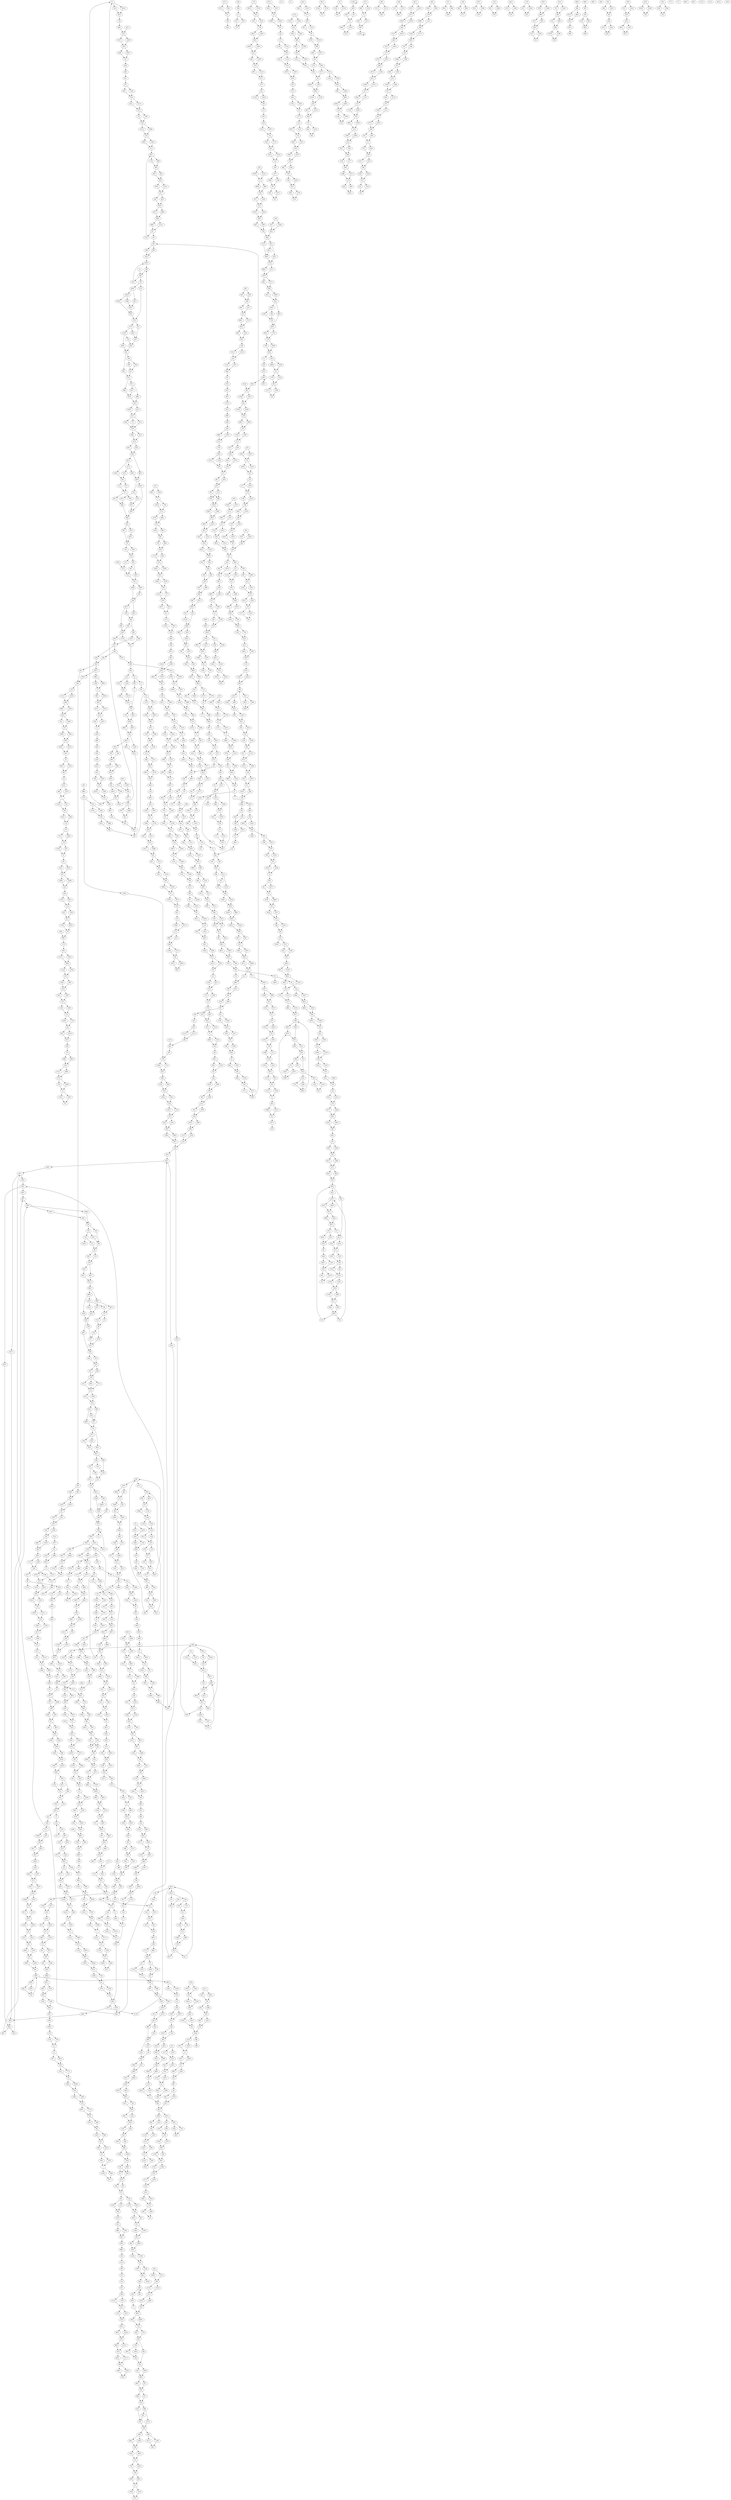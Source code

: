 digraph adj {
graph [k=96]
edge [d=-95]
"0+" [l=24950 C=645118]
"0-" [l=24950 C=645118]
"1+" [l=33661 C=758969]
"1-" [l=33661 C=758969]
"2+" [l=25779 C=726192]
"2-" [l=25779 C=726192]
"3+" [l=31468 C=810210]
"3-" [l=31468 C=810210]
"4+" [l=6854 C=177695]
"4-" [l=6854 C=177695]
"5+" [l=38980 C=843089]
"5-" [l=38980 C=843089]
"6+" [l=42910 C=1005138]
"6-" [l=42910 C=1005138]
"7+" [l=24563 C=608835]
"7-" [l=24563 C=608835]
"8+" [l=10021 C=231277]
"8-" [l=10021 C=231277]
"9+" [l=23176 C=620649]
"9-" [l=23176 C=620649]
"10+" [l=2837 C=69243]
"10-" [l=2837 C=69243]
"11+" [l=7627 C=186236]
"11-" [l=7627 C=186236]
"12+" [l=35867 C=776515]
"12-" [l=35867 C=776515]
"13+" [l=37907 C=817950]
"13-" [l=37907 C=817950]
"14+" [l=13807 C=350571]
"14-" [l=13807 C=350571]
"15+" [l=14123 C=321081]
"15-" [l=14123 C=321081]
"16+" [l=22874 C=573882]
"16-" [l=22874 C=573882]
"17+" [l=21291 C=512014]
"17-" [l=21291 C=512014]
"18+" [l=18379 C=518125]
"18-" [l=18379 C=518125]
"19+" [l=7232 C=145711]
"19-" [l=7232 C=145711]
"20+" [l=25429 C=553979]
"20-" [l=25429 C=553979]
"21+" [l=38582 C=923801]
"21-" [l=38582 C=923801]
"22+" [l=46723 C=1233364]
"22-" [l=46723 C=1233364]
"23+" [l=17770 C=426020]
"23-" [l=17770 C=426020]
"24+" [l=11535 C=282458]
"24-" [l=11535 C=282458]
"25+" [l=13067 C=354950]
"25-" [l=13067 C=354950]
"26+" [l=4020 C=75884]
"26-" [l=4020 C=75884]
"27+" [l=6338 C=167102]
"27-" [l=6338 C=167102]
"28+" [l=9377 C=212554]
"28-" [l=9377 C=212554]
"29+" [l=4915 C=120326]
"29-" [l=4915 C=120326]
"30+" [l=191 C=2666]
"30-" [l=191 C=2666]
"31+" [l=17947 C=372538]
"31-" [l=17947 C=372538]
"32+" [l=24041 C=619514]
"32-" [l=24041 C=619514]
"33+" [l=31737 C=852610]
"33-" [l=31737 C=852610]
"34+" [l=20217 C=415652]
"34-" [l=20217 C=415652]
"35+" [l=16874 C=405830]
"35-" [l=16874 C=405830]
"36+" [l=20249 C=469362]
"36-" [l=20249 C=469362]
"37+" [l=3607 C=80371]
"37-" [l=3607 C=80371]
"38+" [l=11209 C=271517]
"38-" [l=11209 C=271517]
"39+" [l=5815 C=135906]
"39-" [l=5815 C=135906]
"40+" [l=21200 C=532383]
"40-" [l=21200 C=532383]
"41+" [l=1584 C=36566]
"41-" [l=1584 C=36566]
"42+" [l=57180 C=1188253]
"42-" [l=57180 C=1188253]
"43+" [l=13880 C=295180]
"43-" [l=13880 C=295180]
"44+" [l=37176 C=978895]
"44-" [l=37176 C=978895]
"45+" [l=9198 C=184095]
"45-" [l=9198 C=184095]
"46+" [l=56255 C=1239224]
"46-" [l=56255 C=1239224]
"47+" [l=122 C=1722]
"47-" [l=122 C=1722]
"48+" [l=1377 C=35671]
"48-" [l=1377 C=35671]
"49+" [l=17010 C=405452]
"49-" [l=17010 C=405452]
"50+" [l=1977 C=68708]
"50-" [l=1977 C=68708]
"51+" [l=16803 C=344518]
"51-" [l=16803 C=344518]
"52+" [l=18459 C=419521]
"52-" [l=18459 C=419521]
"53+" [l=11040 C=316909]
"53-" [l=11040 C=316909]
"54+" [l=15177 C=404716]
"54-" [l=15177 C=404716]
"55+" [l=3999 C=42528]
"55-" [l=3999 C=42528]
"56+" [l=11154 C=261744]
"56-" [l=11154 C=261744]
"57+" [l=6396 C=157214]
"57-" [l=6396 C=157214]
"58+" [l=3123 C=67694]
"58-" [l=3123 C=67694]
"59+" [l=11802 C=259483]
"59-" [l=11802 C=259483]
"60+" [l=35292 C=888813]
"60-" [l=35292 C=888813]
"61+" [l=68262 C=1415529]
"61-" [l=68262 C=1415529]
"62+" [l=9100 C=200970]
"62-" [l=9100 C=200970]
"63+" [l=27981 C=757302]
"63-" [l=27981 C=757302]
"64+" [l=15771 C=369779]
"64-" [l=15771 C=369779]
"65+" [l=6122 C=160933]
"65-" [l=6122 C=160933]
"66+" [l=220 C=12228]
"66-" [l=220 C=12228]
"67+" [l=193 C=3401]
"67-" [l=193 C=3401]
"68+" [l=16681 C=395021]
"68-" [l=16681 C=395021]
"69+" [l=34135 C=810947]
"69-" [l=34135 C=810947]
"70+" [l=18783 C=470262]
"70-" [l=18783 C=470262]
"71+" [l=13055 C=310670]
"71-" [l=13055 C=310670]
"72+" [l=11920 C=248987]
"72-" [l=11920 C=248987]
"73+" [l=33633 C=859624]
"73-" [l=33633 C=859624]
"74+" [l=27193 C=690741]
"74-" [l=27193 C=690741]
"75+" [l=22629 C=531690]
"75-" [l=22629 C=531690]
"76+" [l=9427 C=225643]
"76-" [l=9427 C=225643]
"77+" [l=27741 C=717699]
"77-" [l=27741 C=717699]
"78+" [l=28985 C=713387]
"78-" [l=28985 C=713387]
"79+" [l=22876 C=577500]
"79-" [l=22876 C=577500]
"80+" [l=9218 C=239508]
"80-" [l=9218 C=239508]
"81+" [l=26006 C=676899]
"81-" [l=26006 C=676899]
"82+" [l=182 C=1999]
"82-" [l=182 C=1999]
"83+" [l=18273 C=419896]
"83-" [l=18273 C=419896]
"84+" [l=5355 C=125329]
"84-" [l=5355 C=125329]
"85+" [l=2199 C=56297]
"85-" [l=2199 C=56297]
"86+" [l=191 C=192]
"86-" [l=191 C=192]
"87+" [l=295 C=4713]
"87-" [l=295 C=4713]
"88+" [l=3927 C=97196]
"88-" [l=3927 C=97196]
"89+" [l=708 C=18111]
"89-" [l=708 C=18111]
"90+" [l=116 C=1540]
"90-" [l=116 C=1540]
"91+" [l=832 C=24397]
"91-" [l=832 C=24397]
"92+" [l=15140 C=335580]
"92-" [l=15140 C=335580]
"93+" [l=13392 C=389643]
"93-" [l=13392 C=389643]
"94+" [l=19551 C=475317]
"94-" [l=19551 C=475317]
"95+" [l=12160 C=299889]
"95-" [l=12160 C=299889]
"96+" [l=37549 C=822155]
"96-" [l=37549 C=822155]
"97+" [l=66204 C=1523285]
"97-" [l=66204 C=1523285]
"98+" [l=537 C=86179]
"98-" [l=537 C=86179]
"99+" [l=105 C=1100]
"99-" [l=105 C=1100]
"100+" [l=191 C=8085]
"100-" [l=191 C=8085]
"101+" [l=142 C=9604]
"101-" [l=142 C=9604]
"102+" [l=55022 C=1205268]
"102-" [l=55022 C=1205268]
"103+" [l=12428 C=310037]
"103-" [l=12428 C=310037]
"104+" [l=19055 C=431615]
"104-" [l=19055 C=431615]
"105+" [l=12322 C=307438]
"105-" [l=12322 C=307438]
"106+" [l=9692 C=223392]
"106-" [l=9692 C=223392]
"107+" [l=16621 C=422484]
"107-" [l=16621 C=422484]
"108+" [l=49904 C=1286553]
"108-" [l=49904 C=1286553]
"109+" [l=14301 C=310961]
"109-" [l=14301 C=310961]
"110+" [l=18548 C=475623]
"110-" [l=18548 C=475623]
"111+" [l=25577 C=644815]
"111-" [l=25577 C=644815]
"112+" [l=6533 C=162607]
"112-" [l=6533 C=162607]
"113+" [l=3614 C=73528]
"113-" [l=3614 C=73528]
"114+" [l=21574 C=474889]
"114-" [l=21574 C=474889]
"115+" [l=33517 C=874371]
"115-" [l=33517 C=874371]
"116+" [l=16217 C=396552]
"116-" [l=16217 C=396552]
"117+" [l=27698 C=593823]
"117-" [l=27698 C=593823]
"118+" [l=9103 C=222409]
"118-" [l=9103 C=222409]
"119+" [l=170 C=3339]
"119-" [l=170 C=3339]
"120+" [l=109 C=782]
"120-" [l=109 C=782]
"121+" [l=170 C=2367]
"121-" [l=170 C=2367]
"122+" [l=24182 C=542953]
"122-" [l=24182 C=542953]
"123+" [l=29426 C=735463]
"123-" [l=29426 C=735463]
"124+" [l=2258 C=54199]
"124-" [l=2258 C=54199]
"125+" [l=22060 C=468058]
"125-" [l=22060 C=468058]
"126+" [l=11946 C=257956]
"126-" [l=11946 C=257956]
"127+" [l=5169 C=127412]
"127-" [l=5169 C=127412]
"128+" [l=24741 C=695273]
"128-" [l=24741 C=695273]
"129+" [l=16660 C=423203]
"129-" [l=16660 C=423203]
"130+" [l=4289 C=100204]
"130-" [l=4289 C=100204]
"131+" [l=705 C=129383]
"131-" [l=705 C=129383]
"132+" [l=13751 C=351752]
"132-" [l=13751 C=351752]
"133+" [l=9704 C=252033]
"133-" [l=9704 C=252033]
"134+" [l=25114 C=624025]
"134-" [l=25114 C=624025]
"135+" [l=9784 C=238695]
"135-" [l=9784 C=238695]
"136+" [l=5020 C=131838]
"136-" [l=5020 C=131838]
"137+" [l=21866 C=427454]
"137-" [l=21866 C=427454]
"138+" [l=11030 C=262638]
"138-" [l=11030 C=262638]
"139+" [l=18863 C=422822]
"139-" [l=18863 C=422822]
"140+" [l=9956 C=250477]
"140-" [l=9956 C=250477]
"141+" [l=46022 C=1034804]
"141-" [l=46022 C=1034804]
"142+" [l=272 C=8232]
"142-" [l=272 C=8232]
"143+" [l=191 C=2187]
"143-" [l=191 C=2187]
"144+" [l=25292 C=569858]
"144-" [l=25292 C=569858]
"145+" [l=3925 C=81976]
"145-" [l=3925 C=81976]
"146+" [l=4633 C=101342]
"146-" [l=4633 C=101342]
"147+" [l=9027 C=239682]
"147-" [l=9027 C=239682]
"148+" [l=22476 C=596928]
"148-" [l=22476 C=596928]
"149+" [l=12573 C=268155]
"149-" [l=12573 C=268155]
"150+" [l=51379 C=1274874]
"150-" [l=51379 C=1274874]
"151+" [l=9209 C=239953]
"151-" [l=9209 C=239953]
"152+" [l=9279 C=231635]
"152-" [l=9279 C=231635]
"153+" [l=23195 C=531653]
"153-" [l=23195 C=531653]
"154+" [l=17905 C=463596]
"154-" [l=17905 C=463596]
"155+" [l=24850 C=552561]
"155-" [l=24850 C=552561]
"156+" [l=22332 C=561461]
"156-" [l=22332 C=561461]
"157+" [l=22480 C=493586]
"157-" [l=22480 C=493586]
"158+" [l=659 C=13271]
"158-" [l=659 C=13271]
"159+" [l=28500 C=635764]
"159-" [l=28500 C=635764]
"160+" [l=5639 C=127423]
"160-" [l=5639 C=127423]
"161+" [l=191 C=2435]
"161-" [l=191 C=2435]
"162+" [l=11938 C=269930]
"162-" [l=11938 C=269930]
"163+" [l=9365 C=242270]
"163-" [l=9365 C=242270]
"164+" [l=90014 C=1930067]
"164-" [l=90014 C=1930067]
"165+" [l=12377 C=301321]
"165-" [l=12377 C=301321]
"166+" [l=183 C=4735]
"166-" [l=183 C=4735]
"167+" [l=191 C=3222]
"167-" [l=191 C=3222]
"168+" [l=11019 C=235940]
"168-" [l=11019 C=235940]
"169+" [l=15950 C=376718]
"169-" [l=15950 C=376718]
"170+" [l=7327 C=177727]
"170-" [l=7327 C=177727]
"171+" [l=5153 C=121329]
"171-" [l=5153 C=121329]
"172+" [l=14101 C=340881]
"172-" [l=14101 C=340881]
"173+" [l=7039 C=149197]
"173-" [l=7039 C=149197]
"174+" [l=23496 C=476760]
"174-" [l=23496 C=476760]
"175+" [l=1604 C=38380]
"175-" [l=1604 C=38380]
"176+" [l=29239 C=618489]
"176-" [l=29239 C=618489]
"177+" [l=1359 C=27166]
"177-" [l=1359 C=27166]
"178+" [l=3087 C=72768]
"178-" [l=3087 C=72768]
"179+" [l=23962 C=501414]
"179-" [l=23962 C=501414]
"180+" [l=15049 C=369183]
"180-" [l=15049 C=369183]
"181+" [l=16909 C=392731]
"181-" [l=16909 C=392731]
"182+" [l=17244 C=401575]
"182-" [l=17244 C=401575]
"183+" [l=36097 C=801022]
"183-" [l=36097 C=801022]
"184+" [l=11486 C=310531]
"184-" [l=11486 C=310531]
"185+" [l=1746 C=46401]
"185-" [l=1746 C=46401]
"186+" [l=37225 C=948094]
"186-" [l=37225 C=948094]
"187+" [l=7376 C=165981]
"187-" [l=7376 C=165981]
"188+" [l=6043 C=128685]
"188-" [l=6043 C=128685]
"189+" [l=12391 C=317773]
"189-" [l=12391 C=317773]
"190+" [l=14554 C=363741]
"190-" [l=14554 C=363741]
"191+" [l=15623 C=412255]
"191-" [l=15623 C=412255]
"192+" [l=8785 C=235341]
"192-" [l=8785 C=235341]
"193+" [l=37607 C=902340]
"193-" [l=37607 C=902340]
"194+" [l=16223 C=361856]
"194-" [l=16223 C=361856]
"195+" [l=6530 C=154650]
"195-" [l=6530 C=154650]
"196+" [l=17748 C=422568]
"196-" [l=17748 C=422568]
"197+" [l=203 C=5378]
"197-" [l=203 C=5378]
"198+" [l=10083 C=231512]
"198-" [l=10083 C=231512]
"199+" [l=16168 C=381099]
"199-" [l=16168 C=381099]
"200+" [l=11166 C=246728]
"200-" [l=11166 C=246728]
"201+" [l=13599 C=358024]
"201-" [l=13599 C=358024]
"202+" [l=13377 C=342498]
"202-" [l=13377 C=342498]
"203+" [l=6403 C=91540]
"203-" [l=6403 C=91540]
"204+" [l=191 C=2346]
"204-" [l=191 C=2346]
"205+" [l=2915 C=77210]
"205-" [l=2915 C=77210]
"206+" [l=13768 C=335159]
"206-" [l=13768 C=335159]
"207+" [l=6976 C=201059]
"207-" [l=6976 C=201059]
"208+" [l=12757 C=307077]
"208-" [l=12757 C=307077]
"209+" [l=4633 C=88902]
"209-" [l=4633 C=88902]
"210+" [l=18351 C=415475]
"210-" [l=18351 C=415475]
"211+" [l=17643 C=404535]
"211-" [l=17643 C=404535]
"212+" [l=17649 C=454780]
"212-" [l=17649 C=454780]
"213+" [l=23372 C=607408]
"213-" [l=23372 C=607408]
"214+" [l=4903 C=95102]
"214-" [l=4903 C=95102]
"215+" [l=8346 C=193775]
"215-" [l=8346 C=193775]
"216+" [l=6751 C=164302]
"216-" [l=6751 C=164302]
"217+" [l=168 C=7467]
"217-" [l=168 C=7467]
"218+" [l=133 C=2963]
"218-" [l=133 C=2963]
"219+" [l=191 C=192]
"219-" [l=191 C=192]
"220+" [l=4025 C=103252]
"220-" [l=4025 C=103252]
"221+" [l=10499 C=268564]
"221-" [l=10499 C=268564]
"222+" [l=9983 C=193479]
"222-" [l=9983 C=193479]
"223+" [l=51828 C=1078740]
"223-" [l=51828 C=1078740]
"224+" [l=14516 C=342843]
"224-" [l=14516 C=342843]
"225+" [l=191 C=7949]
"225-" [l=191 C=7949]
"226+" [l=330 C=45266]
"226-" [l=330 C=45266]
"227+" [l=14057 C=340186]
"227-" [l=14057 C=340186]
"228+" [l=21446 C=477507]
"228-" [l=21446 C=477507]
"229+" [l=4922 C=109825]
"229-" [l=4922 C=109825]
"230+" [l=191 C=1970]
"230-" [l=191 C=1970]
"231+" [l=4939 C=95601]
"231-" [l=4939 C=95601]
"232+" [l=5304 C=124046]
"232-" [l=5304 C=124046]
"233+" [l=4713 C=103885]
"233-" [l=4713 C=103885]
"234+" [l=23006 C=557047]
"234-" [l=23006 C=557047]
"235+" [l=14650 C=356286]
"235-" [l=14650 C=356286]
"236+" [l=17116 C=389101]
"236-" [l=17116 C=389101]
"237+" [l=19220 C=408521]
"237-" [l=19220 C=408521]
"238+" [l=11600 C=320357]
"238-" [l=11600 C=320357]
"239+" [l=15336 C=386073]
"239-" [l=15336 C=386073]
"240+" [l=11119 C=280261]
"240-" [l=11119 C=280261]
"241+" [l=11382 C=273680]
"241-" [l=11382 C=273680]
"242+" [l=305 C=4025]
"242-" [l=305 C=4025]
"243+" [l=146 C=2671]
"243-" [l=146 C=2671]
"244+" [l=369 C=6942]
"244-" [l=369 C=6942]
"245+" [l=5598 C=170817]
"245-" [l=5598 C=170817]
"246+" [l=14467 C=294789]
"246-" [l=14467 C=294789]
"247+" [l=5793 C=117586]
"247-" [l=5793 C=117586]
"248+" [l=14091 C=336227]
"248-" [l=14091 C=336227]
"249+" [l=11532 C=297588]
"249-" [l=11532 C=297588]
"250+" [l=181 C=3651]
"250-" [l=181 C=3651]
"251+" [l=29952 C=801059]
"251-" [l=29952 C=801059]
"252+" [l=7320 C=145271]
"252-" [l=7320 C=145271]
"253+" [l=11068 C=219951]
"253-" [l=11068 C=219951]
"254+" [l=2439 C=49527]
"254-" [l=2439 C=49527]
"255+" [l=6183 C=133868]
"255-" [l=6183 C=133868]
"256+" [l=8005 C=206678]
"256-" [l=8005 C=206678]
"257+" [l=2233 C=46496]
"257-" [l=2233 C=46496]
"258+" [l=5398 C=116924]
"258-" [l=5398 C=116924]
"259+" [l=3273 C=76796]
"259-" [l=3273 C=76796]
"260+" [l=20075 C=528021]
"260-" [l=20075 C=528021]
"261+" [l=9354 C=223077]
"261-" [l=9354 C=223077]
"262+" [l=6186 C=133522]
"262-" [l=6186 C=133522]
"263+" [l=1377 C=32806]
"263-" [l=1377 C=32806]
"264+" [l=7560 C=167763]
"264-" [l=7560 C=167763]
"265+" [l=4237 C=113384]
"265-" [l=4237 C=113384]
"266+" [l=2753 C=69579]
"266-" [l=2753 C=69579]
"267+" [l=19599 C=530421]
"267-" [l=19599 C=530421]
"268+" [l=2906 C=62257]
"268-" [l=2906 C=62257]
"269+" [l=40993 C=945698]
"269-" [l=40993 C=945698]
"270+" [l=18666 C=437535]
"270-" [l=18666 C=437535]
"271+" [l=35300 C=740098]
"271-" [l=35300 C=740098]
"272+" [l=191 C=1973]
"272-" [l=191 C=1973]
"273+" [l=3244 C=82946]
"273-" [l=3244 C=82946]
"274+" [l=9455 C=235510]
"274-" [l=9455 C=235510]
"275+" [l=9650 C=223906]
"275-" [l=9650 C=223906]
"276+" [l=12919 C=316479]
"276-" [l=12919 C=316479]
"277+" [l=5644 C=117071]
"277-" [l=5644 C=117071]
"278+" [l=38907 C=897952]
"278-" [l=38907 C=897952]
"279+" [l=8397 C=228270]
"279-" [l=8397 C=228270]
"280+" [l=10289 C=233548]
"280-" [l=10289 C=233548]
"281+" [l=29407 C=663793]
"281-" [l=29407 C=663793]
"282+" [l=4437 C=109437]
"282-" [l=4437 C=109437]
"283+" [l=191 C=1792]
"283-" [l=191 C=1792]
"284+" [l=5214 C=131621]
"284-" [l=5214 C=131621]
"285+" [l=7264 C=158915]
"285-" [l=7264 C=158915]
"286+" [l=8735 C=188429]
"286-" [l=8735 C=188429]
"287+" [l=9112 C=233196]
"287-" [l=9112 C=233196]
"288+" [l=12078 C=312446]
"288-" [l=12078 C=312446]
"289+" [l=11281 C=300253]
"289-" [l=11281 C=300253]
"290+" [l=207 C=4558]
"290-" [l=207 C=4558]
"291+" [l=128 C=966]
"291-" [l=128 C=966]
"292+" [l=158 C=1244]
"292-" [l=158 C=1244]
"293+" [l=1887 C=41578]
"293-" [l=1887 C=41578]
"294+" [l=225 C=26683]
"294-" [l=225 C=26683]
"295+" [l=182 C=15194]
"295-" [l=182 C=15194]
"296+" [l=191 C=3202]
"296-" [l=191 C=3202]
"297+" [l=127 C=1956]
"297-" [l=127 C=1956]
"298+" [l=2487 C=60471]
"298-" [l=2487 C=60471]
"299+" [l=1530 C=44410]
"299-" [l=1530 C=44410]
"300+" [l=19153 C=389554]
"300-" [l=19153 C=389554]
"301+" [l=1043 C=26506]
"301-" [l=1043 C=26506]
"302+" [l=5860 C=151617]
"302-" [l=5860 C=151617]
"303+" [l=97 C=119]
"303-" [l=97 C=119]
"304+" [l=2656 C=57370]
"304-" [l=2656 C=57370]
"305+" [l=44901 C=1165609]
"305-" [l=44901 C=1165609]
"306+" [l=12557 C=305036]
"306-" [l=12557 C=305036]
"307+" [l=269 C=3983]
"307-" [l=269 C=3983]
"308+" [l=9436 C=205179]
"308-" [l=9436 C=205179]
"309+" [l=18821 C=414640]
"309-" [l=18821 C=414640]
"310+" [l=18576 C=475843]
"310-" [l=18576 C=475843]
"311+" [l=1120 C=22358]
"311-" [l=1120 C=22358]
"312+" [l=528 C=82686]
"312-" [l=528 C=82686]
"313+" [l=12378 C=279393]
"313-" [l=12378 C=279393]
"314+" [l=20477 C=539850]
"314-" [l=20477 C=539850]
"315+" [l=14384 C=401253]
"315-" [l=14384 C=401253]
"316+" [l=12035 C=271326]
"316-" [l=12035 C=271326]
"317+" [l=9330 C=218883]
"317-" [l=9330 C=218883]
"318+" [l=24724 C=531777]
"318-" [l=24724 C=531777]
"319+" [l=16871 C=441723]
"319-" [l=16871 C=441723]
"320+" [l=6915 C=148635]
"320-" [l=6915 C=148635]
"321+" [l=10614 C=239190]
"321-" [l=10614 C=239190]
"322+" [l=14332 C=318646]
"322-" [l=14332 C=318646]
"323+" [l=2637 C=61038]
"323-" [l=2637 C=61038]
"324+" [l=5483 C=127484]
"324-" [l=5483 C=127484]
"325+" [l=191 C=2595]
"325-" [l=191 C=2595]
"326+" [l=8710 C=217560]
"326-" [l=8710 C=217560]
"327+" [l=3554 C=84835]
"327-" [l=3554 C=84835]
"328+" [l=202 C=19530]
"328-" [l=202 C=19530]
"329+" [l=2999 C=72690]
"329-" [l=2999 C=72690]
"330+" [l=2156 C=58535]
"330-" [l=2156 C=58535]
"331+" [l=6699 C=175665]
"331-" [l=6699 C=175665]
"332+" [l=5548 C=132136]
"332-" [l=5548 C=132136]
"333+" [l=3231 C=65031]
"333-" [l=3231 C=65031]
"334+" [l=17128 C=456044]
"334-" [l=17128 C=456044]
"335+" [l=1824 C=32885]
"335-" [l=1824 C=32885]
"336+" [l=425 C=9306]
"336-" [l=425 C=9306]
"337+" [l=129 C=2404]
"337-" [l=129 C=2404]
"338+" [l=388 C=10603]
"338-" [l=388 C=10603]
"339+" [l=5484 C=135804]
"339-" [l=5484 C=135804]
"340+" [l=2721 C=69767]
"340-" [l=2721 C=69767]
"341+" [l=191 C=192]
"341-" [l=191 C=192]
"342+" [l=5043 C=103134]
"342-" [l=5043 C=103134]
"343+" [l=16635 C=415710]
"343-" [l=16635 C=415710]
"344+" [l=4064 C=83754]
"344-" [l=4064 C=83754]
"345+" [l=2491 C=57309]
"345-" [l=2491 C=57309]
"346+" [l=104 C=1453]
"346-" [l=104 C=1453]
"347+" [l=10648 C=223870]
"347-" [l=10648 C=223870]
"348+" [l=15475 C=403233]
"348-" [l=15475 C=403233]
"349+" [l=191 C=2566]
"349-" [l=191 C=2566]
"350+" [l=286 C=6120]
"350-" [l=286 C=6120]
"351+" [l=191 C=2979]
"351-" [l=191 C=2979]
"352+" [l=5720 C=125174]
"352-" [l=5720 C=125174]
"353+" [l=8362 C=189118]
"353-" [l=8362 C=189118]
"354+" [l=2128 C=47771]
"354-" [l=2128 C=47771]
"355+" [l=11620 C=300802]
"355-" [l=11620 C=300802]
"356+" [l=3623 C=74847]
"356-" [l=3623 C=74847]
"357+" [l=97 C=236]
"357-" [l=97 C=236]
"358+" [l=191 C=2674]
"358-" [l=191 C=2674]
"359+" [l=99 C=399]
"359-" [l=99 C=399]
"360+" [l=4828 C=129591]
"360-" [l=4828 C=129591]
"361+" [l=573 C=103795]
"361-" [l=573 C=103795]
"362+" [l=6470 C=130455]
"362-" [l=6470 C=130455]
"363+" [l=15718 C=357639]
"363-" [l=15718 C=357639]
"364+" [l=2812 C=93038]
"364-" [l=2812 C=93038]
"365+" [l=28984 C=624373]
"365-" [l=28984 C=624373]
"366+" [l=12891 C=346146]
"366-" [l=12891 C=346146]
"367+" [l=21033 C=518945]
"367-" [l=21033 C=518945]
"368+" [l=3790 C=96481]
"368-" [l=3790 C=96481]
"369+" [l=4386 C=91697]
"369-" [l=4386 C=91697]
"370+" [l=6060 C=141493]
"370-" [l=6060 C=141493]
"371+" [l=3529 C=80025]
"371-" [l=3529 C=80025]
"372+" [l=7187 C=176230]
"372-" [l=7187 C=176230]
"373+" [l=12311 C=242666]
"373-" [l=12311 C=242666]
"374+" [l=1977 C=40916]
"374-" [l=1977 C=40916]
"375+" [l=7093 C=209400]
"375-" [l=7093 C=209400]
"376+" [l=2446 C=54425]
"376-" [l=2446 C=54425]
"377+" [l=1896 C=38554]
"377-" [l=1896 C=38554]
"378+" [l=7011 C=142654]
"378-" [l=7011 C=142654]
"379+" [l=9379 C=191429]
"379-" [l=9379 C=191429]
"380+" [l=1046 C=24371]
"380-" [l=1046 C=24371]
"381+" [l=10428 C=242859]
"381-" [l=10428 C=242859]
"382+" [l=14907 C=333883]
"382-" [l=14907 C=333883]
"383+" [l=6608 C=152431]
"383-" [l=6608 C=152431]
"384+" [l=3384 C=172192]
"384-" [l=3384 C=172192]
"385+" [l=2233 C=52507]
"385-" [l=2233 C=52507]
"386+" [l=8905 C=227737]
"386-" [l=8905 C=227737]
"387+" [l=14967 C=189821]
"387-" [l=14967 C=189821]
"388+" [l=1626 C=44700]
"388-" [l=1626 C=44700]
"389+" [l=535 C=10862]
"389-" [l=535 C=10862]
"390+" [l=11241 C=242583]
"390-" [l=11241 C=242583]
"391+" [l=4354 C=56883]
"391-" [l=4354 C=56883]
"392+" [l=3104 C=65862]
"392-" [l=3104 C=65862]
"393+" [l=9275 C=215568]
"393-" [l=9275 C=215568]
"394+" [l=16541 C=351956]
"394-" [l=16541 C=351956]
"395+" [l=30095 C=611223]
"395-" [l=30095 C=611223]
"396+" [l=6904 C=166169]
"396-" [l=6904 C=166169]
"397+" [l=7037 C=190386]
"397-" [l=7037 C=190386]
"398+" [l=219 C=3522]
"398-" [l=219 C=3522]
"399+" [l=110 C=760]
"399-" [l=110 C=760]
"400+" [l=191 C=2288]
"400-" [l=191 C=2288]
"401+" [l=5397 C=158697]
"401-" [l=5397 C=158697]
"402+" [l=203 C=6651]
"402-" [l=203 C=6651]
"403+" [l=335 C=6844]
"403-" [l=335 C=6844]
"404+" [l=1775 C=38619]
"404-" [l=1775 C=38619]
"405+" [l=941 C=19131]
"405-" [l=941 C=19131]
"406+" [l=191 C=2506]
"406-" [l=191 C=2506]
"407+" [l=1346 C=30828]
"407-" [l=1346 C=30828]
"408+" [l=5460 C=117896]
"408-" [l=5460 C=117896]
"409+" [l=10375 C=137780]
"409-" [l=10375 C=137780]
"410+" [l=7550 C=164892]
"410-" [l=7550 C=164892]
"411+" [l=6703 C=167686]
"411-" [l=6703 C=167686]
"412+" [l=14993 C=328804]
"412-" [l=14993 C=328804]
"413+" [l=1582 C=34145]
"413-" [l=1582 C=34145]
"414+" [l=261 C=33546]
"414-" [l=261 C=33546]
"415+" [l=191 C=14655]
"415-" [l=191 C=14655]
"416+" [l=643 C=20297]
"416-" [l=643 C=20297]
"417+" [l=140 C=1917]
"417-" [l=140 C=1917]
"418+" [l=11669 C=251475]
"418-" [l=11669 C=251475]
"419+" [l=191 C=2296]
"419-" [l=191 C=2296]
"420+" [l=113 C=669]
"420-" [l=113 C=669]
"421+" [l=191 C=2004]
"421-" [l=191 C=2004]
"422+" [l=191 C=10065]
"422-" [l=191 C=10065]
"423+" [l=173 C=13511]
"423-" [l=173 C=13511]
"424+" [l=236 C=21570]
"424-" [l=236 C=21570]
"425+" [l=5780 C=177916]
"425-" [l=5780 C=177916]
"426+" [l=5285 C=148063]
"426-" [l=5285 C=148063]
"427+" [l=4671 C=96725]
"427-" [l=4671 C=96725]
"428+" [l=191 C=2929]
"428-" [l=191 C=2929]
"429+" [l=2380 C=61530]
"429-" [l=2380 C=61530]
"430+" [l=2010 C=51859]
"430-" [l=2010 C=51859]
"431+" [l=1779 C=35977]
"431-" [l=1779 C=35977]
"432+" [l=107 C=887]
"432-" [l=107 C=887]
"433+" [l=172 C=2904]
"433-" [l=172 C=2904]
"434+" [l=9858 C=258844]
"434-" [l=9858 C=258844]
"435+" [l=5489 C=139786]
"435-" [l=5489 C=139786]
"436+" [l=191 C=3087]
"436-" [l=191 C=3087]
"437+" [l=99 C=653]
"437-" [l=99 C=653]
"438+" [l=102 C=699]
"438-" [l=102 C=699]
"439+" [l=163 C=9362]
"439-" [l=163 C=9362]
"440+" [l=191 C=2053]
"440-" [l=191 C=2053]
"441+" [l=191 C=2147]
"441-" [l=191 C=2147]
"442+" [l=8740 C=188316]
"442-" [l=8740 C=188316]
"443+" [l=6838 C=132986]
"443-" [l=6838 C=132986]
"444+" [l=422 C=8121]
"444-" [l=422 C=8121]
"445+" [l=107 C=640]
"445-" [l=107 C=640]
"446+" [l=644 C=13437]
"446-" [l=644 C=13437]
"447+" [l=422 C=11155]
"447-" [l=422 C=11155]
"448+" [l=191 C=2403]
"448-" [l=191 C=2403]
"449+" [l=191 C=3283]
"449-" [l=191 C=3283]
"450+" [l=2766 C=81521]
"450-" [l=2766 C=81521]
"451+" [l=191 C=1547]
"451-" [l=191 C=1547]
"452+" [l=191 C=3001]
"452-" [l=191 C=3001]
"453+" [l=832 C=23929]
"453-" [l=832 C=23929]
"454+" [l=2724 C=68738]
"454-" [l=2724 C=68738]
"455+" [l=191 C=4682]
"455-" [l=191 C=4682]
"456+" [l=904 C=21831]
"456-" [l=904 C=21831]
"457+" [l=191 C=1732]
"457-" [l=191 C=1732]
"458+" [l=3849 C=103994]
"458-" [l=3849 C=103994]
"459+" [l=191 C=2482]
"459-" [l=191 C=2482]
"460+" [l=191 C=2341]
"460-" [l=191 C=2341]
"461+" [l=5646 C=155089]
"461-" [l=5646 C=155089]
"462+" [l=3653 C=77788]
"462-" [l=3653 C=77788]
"463+" [l=191 C=2878]
"463-" [l=191 C=2878]
"464+" [l=191 C=648]
"464-" [l=191 C=648]
"465+" [l=191 C=3053]
"465-" [l=191 C=3053]
"466+" [l=4678 C=123378]
"466-" [l=4678 C=123378]
"467+" [l=3072 C=66822]
"467-" [l=3072 C=66822]
"468+" [l=1431 C=35686]
"468-" [l=1431 C=35686]
"469+" [l=5388 C=143659]
"469-" [l=5388 C=143659]
"470+" [l=7277 C=161923]
"470-" [l=7277 C=161923]
"471+" [l=434 C=6064]
"471-" [l=434 C=6064]
"472+" [l=1680 C=33565]
"472-" [l=1680 C=33565]
"473+" [l=12602 C=314032]
"473-" [l=12602 C=314032]
"474+" [l=191 C=2465]
"474-" [l=191 C=2465]
"475+" [l=3265 C=60375]
"475-" [l=3265 C=60375]
"476+" [l=191 C=1347]
"476-" [l=191 C=1347]
"477+" [l=105 C=333]
"477-" [l=105 C=333]
"478+" [l=191 C=997]
"478-" [l=191 C=997]
"479+" [l=8187 C=169743]
"479-" [l=8187 C=169743]
"480+" [l=2528 C=51637]
"480-" [l=2528 C=51637]
"481+" [l=1547 C=28748]
"481-" [l=1547 C=28748]
"482+" [l=191 C=9800]
"482-" [l=191 C=9800]
"483+" [l=3448 C=87027]
"483-" [l=3448 C=87027]
"484+" [l=26701 C=362792]
"484-" [l=26701 C=362792]
"485+" [l=191 C=2551]
"485-" [l=191 C=2551]
"486+" [l=5110 C=108369]
"486-" [l=5110 C=108369]
"487+" [l=122 C=2105]
"487-" [l=122 C=2105]
"488+" [l=140 C=1784]
"488-" [l=140 C=1784]
"489+" [l=409 C=8658]
"489-" [l=409 C=8658]
"490+" [l=293 C=9216]
"490-" [l=293 C=9216]
"491+" [l=203 C=3097]
"491-" [l=203 C=3097]
"492+" [l=4373 C=105481]
"492-" [l=4373 C=105481]
"493+" [l=4231 C=101320]
"493-" [l=4231 C=101320]
"494+" [l=1524 C=31507]
"494-" [l=1524 C=31507]
"495+" [l=191 C=3606]
"495-" [l=191 C=3606]
"496+" [l=191 C=2331]
"496-" [l=191 C=2331]
"497+" [l=1419 C=67789]
"497-" [l=1419 C=67789]
"498+" [l=1611 C=36658]
"498-" [l=1611 C=36658]
"499+" [l=9731 C=120240]
"499-" [l=9731 C=120240]
"500+" [l=635 C=14694]
"500-" [l=635 C=14694]
"501+" [l=450 C=17098]
"501-" [l=450 C=17098]
"502+" [l=4435 C=104432]
"502-" [l=4435 C=104432]
"503+" [l=7693 C=206845]
"503-" [l=7693 C=206845]
"504+" [l=3558 C=88314]
"504-" [l=3558 C=88314]
"505+" [l=1404 C=30264]
"505-" [l=1404 C=30264]
"506+" [l=3301 C=89291]
"506-" [l=3301 C=89291]
"507+" [l=1255 C=21053]
"507-" [l=1255 C=21053]
"508+" [l=107 C=411]
"508-" [l=107 C=411]
"509+" [l=206 C=2161]
"509-" [l=206 C=2161]
"510+" [l=4417 C=90759]
"510-" [l=4417 C=90759]
"511+" [l=3805 C=84248]
"511-" [l=3805 C=84248]
"512+" [l=3646 C=86185]
"512-" [l=3646 C=86185]
"513+" [l=191 C=1654]
"513-" [l=191 C=1654]
"514+" [l=1731 C=49222]
"514-" [l=1731 C=49222]
"515+" [l=1964 C=35942]
"515-" [l=1964 C=35942]
"516+" [l=191 C=3372]
"516-" [l=191 C=3372]
"517+" [l=4136 C=83116]
"517-" [l=4136 C=83116]
"518+" [l=1063 C=21062]
"518-" [l=1063 C=21062]
"519+" [l=191 C=2253]
"519-" [l=191 C=2253]
"520+" [l=2347 C=68718]
"520-" [l=2347 C=68718]
"521+" [l=386 C=6155]
"521-" [l=386 C=6155]
"522+" [l=2639 C=46603]
"522-" [l=2639 C=46603]
"523+" [l=3411 C=78553]
"523-" [l=3411 C=78553]
"524+" [l=4840 C=109762]
"524-" [l=4840 C=109762]
"525+" [l=191 C=3168]
"525-" [l=191 C=3168]
"526+" [l=5175 C=103093]
"526-" [l=5175 C=103093]
"527+" [l=865 C=17176]
"527-" [l=865 C=17176]
"528+" [l=191 C=3257]
"528-" [l=191 C=3257]
"529+" [l=1523 C=80340]
"529-" [l=1523 C=80340]
"530+" [l=3164 C=72244]
"530-" [l=3164 C=72244]
"531+" [l=548 C=8648]
"531-" [l=548 C=8648]
"532+" [l=2545 C=64569]
"532-" [l=2545 C=64569]
"533+" [l=191 C=2587]
"533-" [l=191 C=2587]
"534+" [l=191 C=2653]
"534-" [l=191 C=2653]
"535+" [l=1317 C=30788]
"535-" [l=1317 C=30788]
"536+" [l=713 C=15004]
"536-" [l=713 C=15004]
"537+" [l=189 C=6817]
"537-" [l=189 C=6817]
"538+" [l=1027 C=26235]
"538-" [l=1027 C=26235]
"539+" [l=219 C=3743]
"539-" [l=219 C=3743]
"540+" [l=191 C=2587]
"540-" [l=191 C=2587]
"541+" [l=191 C=1900]
"541-" [l=191 C=1900]
"542+" [l=128 C=1982]
"542-" [l=128 C=1982]
"543+" [l=183 C=2595]
"543-" [l=183 C=2595]
"544+" [l=191 C=2318]
"544-" [l=191 C=2318]
"545+" [l=191 C=2695]
"545-" [l=191 C=2695]
"546+" [l=186 C=8719]
"546-" [l=186 C=8719]
"547+" [l=100 C=927]
"547-" [l=100 C=927]
"548+" [l=104 C=2172]
"548-" [l=104 C=2172]
"549+" [l=174 C=4395]
"549-" [l=174 C=4395]
"550+" [l=113 C=1115]
"550-" [l=113 C=1115]
"551+" [l=173 C=2408]
"551-" [l=173 C=2408]
"552+" [l=4628 C=90379]
"552-" [l=4628 C=90379]
"553+" [l=191 C=1668]
"553-" [l=191 C=1668]
"554+" [l=3445 C=80925]
"554-" [l=3445 C=80925]
"555+" [l=189 C=2546]
"555-" [l=189 C=2546]
"556+" [l=1547 C=44991]
"556-" [l=1547 C=44991]
"557+" [l=2120 C=43275]
"557-" [l=2120 C=43275]
"558+" [l=2419 C=51897]
"558-" [l=2419 C=51897]
"559+" [l=191 C=2238]
"559-" [l=191 C=2238]
"560+" [l=1088 C=27620]
"560-" [l=1088 C=27620]
"561+" [l=192 C=2462]
"561-" [l=192 C=2462]
"562+" [l=130 C=2861]
"562-" [l=130 C=2861]
"563+" [l=132 C=1897]
"563-" [l=132 C=1897]
"564+" [l=154 C=7147]
"564-" [l=154 C=7147]
"565+" [l=136 C=3978]
"565-" [l=136 C=3978]
"566+" [l=117 C=2371]
"566-" [l=117 C=2371]
"567+" [l=184 C=4939]
"567-" [l=184 C=4939]
"568+" [l=102 C=182]
"568-" [l=102 C=182]
"569+" [l=184 C=8344]
"569-" [l=184 C=8344]
"570+" [l=191 C=2001]
"570-" [l=191 C=2001]
"571+" [l=248 C=10888]
"571-" [l=248 C=10888]
"572+" [l=711 C=15830]
"572-" [l=711 C=15830]
"573+" [l=266 C=6419]
"573-" [l=266 C=6419]
"574+" [l=120 C=4586]
"574-" [l=120 C=4586]
"575+" [l=100 C=593]
"575-" [l=100 C=593]
"576+" [l=1455 C=37718]
"576-" [l=1455 C=37718]
"577+" [l=191 C=1712]
"577-" [l=191 C=1712]
"578+" [l=191 C=1292]
"578-" [l=191 C=1292]
"579+" [l=191 C=2150]
"579-" [l=191 C=2150]
"580+" [l=191 C=2090]
"580-" [l=191 C=2090]
"581+" [l=2332 C=63174]
"581-" [l=2332 C=63174]
"582+" [l=4032 C=84519]
"582-" [l=4032 C=84519]
"583+" [l=116 C=1722]
"583-" [l=116 C=1722]
"584+" [l=101 C=954]
"584-" [l=101 C=954]
"585+" [l=164 C=4053]
"585-" [l=164 C=4053]
"586+" [l=1183 C=21718]
"586-" [l=1183 C=21718]
"587+" [l=96 C=79]
"587-" [l=96 C=79]
"588+" [l=3159 C=64187]
"588-" [l=3159 C=64187]
"589+" [l=264 C=5288]
"589-" [l=264 C=5288]
"590+" [l=191 C=3027]
"590-" [l=191 C=3027]
"591+" [l=119 C=1156]
"591-" [l=119 C=1156]
"592+" [l=412 C=14838]
"592-" [l=412 C=14838]
"593+" [l=194 C=2085]
"593-" [l=194 C=2085]
"594+" [l=352 C=6847]
"594-" [l=352 C=6847]
"595+" [l=191 C=3774]
"595-" [l=191 C=3774]
"596+" [l=191 C=3616]
"596-" [l=191 C=3616]
"597+" [l=236 C=2817]
"597-" [l=236 C=2817]
"598+" [l=191 C=2298]
"598-" [l=191 C=2298]
"599+" [l=608 C=14021]
"599-" [l=608 C=14021]
"600+" [l=204 C=4863]
"600-" [l=204 C=4863]
"601+" [l=1450 C=36951]
"601-" [l=1450 C=36951]
"602+" [l=182 C=2104]
"602-" [l=182 C=2104]
"603+" [l=141 C=8224]
"603-" [l=141 C=8224]
"604+" [l=328 C=5514]
"604-" [l=328 C=5514]
"605+" [l=518 C=11489]
"605-" [l=518 C=11489]
"606+" [l=191 C=2896]
"606-" [l=191 C=2896]
"607+" [l=191 C=2386]
"607-" [l=191 C=2386]
"608+" [l=119 C=929]
"608-" [l=119 C=929]
"609+" [l=98 C=158]
"609-" [l=98 C=158]
"610+" [l=98 C=180]
"610-" [l=98 C=180]
"611+" [l=191 C=1624]
"611-" [l=191 C=1624]
"612+" [l=941 C=24451]
"612-" [l=941 C=24451]
"613+" [l=191 C=2272]
"613-" [l=191 C=2272]
"614+" [l=4849 C=110072]
"614-" [l=4849 C=110072]
"615+" [l=383 C=9771]
"615-" [l=383 C=9771]
"616+" [l=191 C=4412]
"616-" [l=191 C=4412]
"617+" [l=197 C=6655]
"617-" [l=197 C=6655]
"618+" [l=191 C=3818]
"618-" [l=191 C=3818]
"619+" [l=121 C=1633]
"619-" [l=121 C=1633]
"620+" [l=191 C=2208]
"620-" [l=191 C=2208]
"621+" [l=151 C=2207]
"621-" [l=151 C=2207]
"622+" [l=127 C=4725]
"622-" [l=127 C=4725]
"623+" [l=159 C=11599]
"623-" [l=159 C=11599]
"624+" [l=191 C=1949]
"624-" [l=191 C=1949]
"625+" [l=191 C=2062]
"625-" [l=191 C=2062]
"626+" [l=209 C=6524]
"626-" [l=209 C=6524]
"627+" [l=2028 C=49636]
"627-" [l=2028 C=49636]
"628+" [l=191 C=2115]
"628-" [l=191 C=2115]
"629+" [l=191 C=3296]
"629-" [l=191 C=3296]
"630+" [l=116 C=1146]
"630-" [l=116 C=1146]
"631+" [l=568 C=15397]
"631-" [l=568 C=15397]
"632+" [l=159 C=16312]
"632-" [l=159 C=16312]
"633+" [l=127 C=8099]
"633-" [l=127 C=8099]
"634+" [l=191 C=1661]
"634-" [l=191 C=1661]
"635+" [l=2477 C=62074]
"635-" [l=2477 C=62074]
"636+" [l=170 C=13269]
"636-" [l=170 C=13269]
"637+" [l=102 C=996]
"637-" [l=102 C=996]
"638+" [l=135 C=1690]
"638-" [l=135 C=1690]
"639+" [l=281 C=16100]
"639-" [l=281 C=16100]
"640+" [l=112 C=2912]
"640-" [l=112 C=2912]
"641+" [l=191 C=14565]
"641-" [l=191 C=14565]
"642+" [l=104 C=1763]
"642-" [l=104 C=1763]
"643+" [l=191 C=1706]
"643-" [l=191 C=1706]
"644+" [l=191 C=2529]
"644-" [l=191 C=2529]
"645+" [l=191 C=192]
"645-" [l=191 C=192]
"646+" [l=191 C=2460]
"646-" [l=191 C=2460]
"647+" [l=127 C=7271]
"647-" [l=127 C=7271]
"648+" [l=388 C=65381]
"648-" [l=388 C=65381]
"649+" [l=4565 C=105426]
"649-" [l=4565 C=105426]
"650+" [l=191 C=2694]
"650-" [l=191 C=2694]
"651+" [l=1153 C=17921]
"651-" [l=1153 C=17921]
"652+" [l=191 C=3040]
"652-" [l=191 C=3040]
"653+" [l=191 C=2559]
"653-" [l=191 C=2559]
"654+" [l=978 C=16589]
"654-" [l=978 C=16589]
"655+" [l=191 C=2183]
"655-" [l=191 C=2183]
"656+" [l=1082 C=25176]
"656-" [l=1082 C=25176]
"657+" [l=608 C=8217]
"657-" [l=608 C=8217]
"658+" [l=106 C=453]
"658-" [l=106 C=453]
"659+" [l=317 C=11970]
"659-" [l=317 C=11970]
"660+" [l=191 C=3068]
"660-" [l=191 C=3068]
"661+" [l=870 C=20097]
"661-" [l=870 C=20097]
"662+" [l=191 C=2614]
"662-" [l=191 C=2614]
"663+" [l=246 C=7321]
"663-" [l=246 C=7321]
"664+" [l=191 C=2489]
"664-" [l=191 C=2489]
"665+" [l=136 C=996]
"665-" [l=136 C=996]
"666+" [l=191 C=1991]
"666-" [l=191 C=1991]
"667+" [l=203 C=2477]
"667-" [l=203 C=2477]
"668+" [l=187 C=2203]
"668-" [l=187 C=2203]
"669+" [l=191 C=2189]
"669-" [l=191 C=2189]
"670+" [l=107 C=706]
"670-" [l=107 C=706]
"671+" [l=159 C=10656]
"671-" [l=159 C=10656]
"672+" [l=114 C=629]
"672-" [l=114 C=629]
"673+" [l=1098 C=24124]
"673-" [l=1098 C=24124]
"674+" [l=388 C=4768]
"674-" [l=388 C=4768]
"675+" [l=191 C=2492]
"675-" [l=191 C=2492]
"676+" [l=1186 C=33700]
"676-" [l=1186 C=33700]
"677+" [l=191 C=3466]
"677-" [l=191 C=3466]
"678+" [l=598 C=12103]
"678-" [l=598 C=12103]
"679+" [l=191 C=3262]
"679-" [l=191 C=3262]
"680+" [l=170 C=2778]
"680-" [l=170 C=2778]
"681+" [l=174 C=4492]
"681-" [l=174 C=4492]
"682+" [l=1631 C=34630]
"682-" [l=1631 C=34630]
"683+" [l=191 C=2280]
"683-" [l=191 C=2280]
"684+" [l=191 C=2181]
"684-" [l=191 C=2181]
"685+" [l=191 C=1531]
"685-" [l=191 C=1531]
"686+" [l=191 C=1479]
"686-" [l=191 C=1479]
"687+" [l=310 C=6154]
"687-" [l=310 C=6154]
"688+" [l=128 C=2092]
"688-" [l=128 C=2092]
"689+" [l=191 C=2407]
"689-" [l=191 C=2407]
"690+" [l=1613 C=37906]
"690-" [l=1613 C=37906]
"691+" [l=197 C=8779]
"691-" [l=197 C=8779]
"692+" [l=287 C=2577]
"692-" [l=287 C=2577]
"693+" [l=140 C=3209]
"693-" [l=140 C=3209]
"694+" [l=4704 C=119608]
"694-" [l=4704 C=119608]
"695+" [l=191 C=1596]
"695-" [l=191 C=1596]
"696+" [l=1359 C=30054]
"696-" [l=1359 C=30054]
"697+" [l=191 C=3939]
"697-" [l=191 C=3939]
"698+" [l=311 C=12749]
"698-" [l=311 C=12749]
"699+" [l=212 C=3103]
"699-" [l=212 C=3103]
"700+" [l=191 C=2596]
"700-" [l=191 C=2596]
"701+" [l=191 C=2304]
"701-" [l=191 C=2304]
"702+" [l=254 C=8819]
"702-" [l=254 C=8819]
"703+" [l=782 C=12700]
"703-" [l=782 C=12700]
"704+" [l=1124 C=22193]
"704-" [l=1124 C=22193]
"705+" [l=1247 C=25598]
"705-" [l=1247 C=25598]
"706+" [l=722 C=16308]
"706-" [l=722 C=16308]
"707+" [l=191 C=1990]
"707-" [l=191 C=1990]
"708+" [l=191 C=7300]
"708-" [l=191 C=7300]
"709+" [l=181 C=4603]
"709-" [l=181 C=4603]
"710+" [l=191 C=2439]
"710-" [l=191 C=2439]
"711+" [l=2112 C=45729]
"711-" [l=2112 C=45729]
"712+" [l=193 C=5365]
"712-" [l=193 C=5365]
"713+" [l=191 C=1845]
"713-" [l=191 C=1845]
"714+" [l=225 C=2789]
"714-" [l=225 C=2789]
"715+" [l=191 C=2891]
"715-" [l=191 C=2891]
"716+" [l=191 C=2760]
"716-" [l=191 C=2760]
"717+" [l=3423 C=63258]
"717-" [l=3423 C=63258]
"718+" [l=371 C=7742]
"718-" [l=371 C=7742]
"719+" [l=191 C=2113]
"719-" [l=191 C=2113]
"720+" [l=163 C=3422]
"720-" [l=163 C=3422]
"721+" [l=141 C=3492]
"721-" [l=141 C=3492]
"722+" [l=145 C=4629]
"722-" [l=145 C=4629]
"723+" [l=105 C=1399]
"723-" [l=105 C=1399]
"724+" [l=191 C=1800]
"724-" [l=191 C=1800]
"725+" [l=1835 C=41745]
"725-" [l=1835 C=41745]
"726+" [l=1438 C=30634]
"726-" [l=1438 C=30634]
"727+" [l=191 C=8089]
"727-" [l=191 C=8089]
"728+" [l=191 C=2523]
"728-" [l=191 C=2523]
"729+" [l=161 C=1915]
"729-" [l=161 C=1915]
"730+" [l=191 C=1803]
"730-" [l=191 C=1803]
"731+" [l=191 C=2361]
"731-" [l=191 C=2361]
"732+" [l=182 C=2986]
"732-" [l=182 C=2986]
"733+" [l=191 C=1960]
"733-" [l=191 C=1960]
"734+" [l=1124 C=24887]
"734-" [l=1124 C=24887]
"735+" [l=113 C=4345]
"735-" [l=113 C=4345]
"736+" [l=1493 C=34974]
"736-" [l=1493 C=34974]
"737+" [l=108 C=1267]
"737-" [l=108 C=1267]
"738+" [l=192 C=3353]
"738-" [l=192 C=3353]
"739+" [l=191 C=192]
"739-" [l=191 C=192]
"740+" [l=191 C=2638]
"740-" [l=191 C=2638]
"741+" [l=191 C=192]
"741-" [l=191 C=192]
"742+" [l=191 C=1928]
"742-" [l=191 C=1928]
"743+" [l=191 C=1581]
"743-" [l=191 C=1581]
"744+" [l=107 C=656]
"744-" [l=107 C=656]
"745+" [l=191 C=1998]
"745-" [l=191 C=1998]
"746+" [l=191 C=1821]
"746-" [l=191 C=1821]
"747+" [l=191 C=3803]
"747-" [l=191 C=3803]
"748+" [l=191 C=3343]
"748-" [l=191 C=3343]
"749+" [l=191 C=2589]
"749-" [l=191 C=2589]
"750+" [l=191 C=1216]
"750-" [l=191 C=1216]
"751+" [l=349 C=7156]
"751-" [l=349 C=7156]
"752+" [l=191 C=2364]
"752-" [l=191 C=2364]
"753+" [l=1395 C=29856]
"753-" [l=1395 C=29856]
"754+" [l=644 C=12508]
"754-" [l=644 C=12508]
"755+" [l=191 C=1445]
"755-" [l=191 C=1445]
"756+" [l=191 C=1943]
"756-" [l=191 C=1943]
"757+" [l=161 C=4891]
"757-" [l=161 C=4891]
"758+" [l=2700 C=53247]
"758-" [l=2700 C=53247]
"759+" [l=211 C=2994]
"759-" [l=211 C=2994]
"760+" [l=191 C=2103]
"760-" [l=191 C=2103]
"761+" [l=775 C=16769]
"761-" [l=775 C=16769]
"762+" [l=1452 C=27683]
"762-" [l=1452 C=27683]
"763+" [l=191 C=192]
"763-" [l=191 C=192]
"764+" [l=191 C=3599]
"764-" [l=191 C=3599]
"765+" [l=571 C=11657]
"765-" [l=571 C=11657]
"766+" [l=191 C=1925]
"766-" [l=191 C=1925]
"767+" [l=191 C=2628]
"767-" [l=191 C=2628]
"768+" [l=191 C=2785]
"768-" [l=191 C=2785]
"769+" [l=191 C=1519]
"769-" [l=191 C=1519]
"770+" [l=152 C=2555]
"770-" [l=152 C=2555]
"771+" [l=191 C=2891]
"771-" [l=191 C=2891]
"772+" [l=183 C=3029]
"772-" [l=183 C=3029]
"773+" [l=910 C=19278]
"773-" [l=910 C=19278]
"774+" [l=202 C=3446]
"774-" [l=202 C=3446]
"775+" [l=425 C=11662]
"775-" [l=425 C=11662]
"776+" [l=335 C=5290]
"776-" [l=335 C=5290]
"777+" [l=191 C=2690]
"777-" [l=191 C=2690]
"778+" [l=191 C=2691]
"778-" [l=191 C=2691]
"779+" [l=191 C=3078]
"779-" [l=191 C=3078]
"780+" [l=191 C=2915]
"780-" [l=191 C=2915]
"781+" [l=191 C=2560]
"781-" [l=191 C=2560]
"782+" [l=446 C=8737]
"782-" [l=446 C=8737]
"783+" [l=191 C=192]
"783-" [l=191 C=192]
"784+" [l=191 C=192]
"784-" [l=191 C=192]
"785+" [l=191 C=2157]
"785-" [l=191 C=2157]
"786+" [l=464 C=10428]
"786-" [l=464 C=10428]
"787+" [l=104 C=1619]
"787-" [l=104 C=1619]
"788+" [l=111 C=2730]
"788-" [l=111 C=2730]
"789+" [l=104 C=1321]
"789-" [l=104 C=1321]
"790+" [l=101 C=541]
"790-" [l=101 C=541]
"791+" [l=1687 C=37834]
"791-" [l=1687 C=37834]
"792+" [l=191 C=2464]
"792-" [l=191 C=2464]
"793+" [l=191 C=4082]
"793-" [l=191 C=4082]
"794+" [l=191 C=2976]
"794-" [l=191 C=2976]
"795+" [l=101 C=293]
"795-" [l=101 C=293]
"796+" [l=941 C=23316]
"796-" [l=941 C=23316]
"797+" [l=191 C=192]
"797-" [l=191 C=192]
"798+" [l=100 C=239]
"798-" [l=100 C=239]
"799+" [l=147 C=3251]
"799-" [l=147 C=3251]
"800+" [l=285 C=5507]
"800-" [l=285 C=5507]
"801+" [l=185 C=1307]
"801-" [l=185 C=1307]
"802+" [l=191 C=2770]
"802-" [l=191 C=2770]
"803+" [l=396 C=7974]
"803-" [l=396 C=7974]
"804+" [l=1261 C=27409]
"804-" [l=1261 C=27409]
"805+" [l=191 C=192]
"805-" [l=191 C=192]
"806+" [l=169 C=2190]
"806-" [l=169 C=2190]
"807+" [l=191 C=2936]
"807-" [l=191 C=2936]
"808+" [l=191 C=1633]
"808-" [l=191 C=1633]
"809+" [l=110 C=1429]
"809-" [l=110 C=1429]
"810+" [l=114 C=1771]
"810-" [l=114 C=1771]
"811+" [l=191 C=6103]
"811-" [l=191 C=6103]
"812+" [l=158 C=3831]
"812-" [l=158 C=3831]
"813+" [l=109 C=1648]
"813-" [l=109 C=1648]
"814+" [l=195 C=6465]
"814-" [l=195 C=6465]
"815+" [l=132 C=1516]
"815-" [l=132 C=1516]
"816+" [l=191 C=1281]
"816-" [l=191 C=1281]
"817+" [l=191 C=226]
"817-" [l=191 C=226]
"818+" [l=121 C=1633]
"818-" [l=121 C=1633]
"819+" [l=191 C=1941]
"819-" [l=191 C=1941]
"820+" [l=111 C=680]
"820-" [l=111 C=680]
"821+" [l=109 C=881]
"821-" [l=109 C=881]
"822+" [l=101 C=308]
"822-" [l=101 C=308]
"823+" [l=101 C=467]
"823-" [l=101 C=467]
"824+" [l=105 C=493]
"824-" [l=105 C=493]
"825+" [l=191 C=1841]
"825-" [l=191 C=1841]
"826+" [l=191 C=1233]
"826-" [l=191 C=1233]
"827+" [l=191 C=192]
"827-" [l=191 C=192]
"828+" [l=593 C=12175]
"828-" [l=593 C=12175]
"829+" [l=191 C=2471]
"829-" [l=191 C=2471]
"830+" [l=191 C=2471]
"830-" [l=191 C=2471]
"831+" [l=191 C=1929]
"831-" [l=191 C=1929]
"832+" [l=191 C=3198]
"832-" [l=191 C=3198]
"833+" [l=191 C=2506]
"833-" [l=191 C=2506]
"834+" [l=191 C=2658]
"834-" [l=191 C=2658]
"835+" [l=221 C=3278]
"835-" [l=221 C=3278]
"836+" [l=119 C=1413]
"836-" [l=119 C=1413]
"837+" [l=191 C=216]
"837-" [l=191 C=216]
"838+" [l=191 C=1453]
"838-" [l=191 C=1453]
"839+" [l=191 C=3561]
"839-" [l=191 C=3561]
"840+" [l=146 C=3262]
"840-" [l=146 C=3262]
"841+" [l=635 C=12547]
"841-" [l=635 C=12547]
"842+" [l=219 C=5678]
"842-" [l=219 C=5678]
"843+" [l=191 C=2438]
"843-" [l=191 C=2438]
"844+" [l=130 C=2209]
"844-" [l=130 C=2209]
"845+" [l=191 C=1457]
"845-" [l=191 C=1457]
"846+" [l=145 C=7139]
"846-" [l=145 C=7139]
"847+" [l=177 C=6076]
"847-" [l=177 C=6076]
"848+" [l=191 C=1162]
"848-" [l=191 C=1162]
"849+" [l=191 C=2550]
"849-" [l=191 C=2550]
"850+" [l=709 C=18964]
"850-" [l=709 C=18964]
"851+" [l=191 C=1615]
"851-" [l=191 C=1615]
"852+" [l=191 C=3660]
"852-" [l=191 C=3660]
"853+" [l=191 C=2095]
"853-" [l=191 C=2095]
"854+" [l=191 C=2140]
"854-" [l=191 C=2140]
"855+" [l=1368 C=30713]
"855-" [l=1368 C=30713]
"856+" [l=191 C=3502]
"856-" [l=191 C=3502]
"857+" [l=191 C=2570]
"857-" [l=191 C=2570]
"858+" [l=396 C=6850]
"858-" [l=396 C=6850]
"859+" [l=143 C=2344]
"859-" [l=143 C=2344]
"860+" [l=191 C=1964]
"860-" [l=191 C=1964]
"861+" [l=117 C=1176]
"861-" [l=117 C=1176]
"862+" [l=191 C=2479]
"862-" [l=191 C=2479]
"863+" [l=191 C=2188]
"863-" [l=191 C=2188]
"864+" [l=191 C=315]
"864-" [l=191 C=315]
"865+" [l=191 C=2180]
"865-" [l=191 C=2180]
"866+" [l=1043 C=21901]
"866-" [l=1043 C=21901]
"867+" [l=191 C=2287]
"867-" [l=191 C=2287]
"868+" [l=371 C=8731]
"868-" [l=371 C=8731]
"869+" [l=221 C=2720]
"869-" [l=221 C=2720]
"870+" [l=110 C=574]
"870-" [l=110 C=574]
"871+" [l=287 C=4649]
"871-" [l=287 C=4649]
"872+" [l=191 C=2433]
"872-" [l=191 C=2433]
"873+" [l=734 C=19371]
"873-" [l=734 C=19371]
"874+" [l=190 C=1014]
"874-" [l=190 C=1014]
"875+" [l=142 C=3661]
"875-" [l=142 C=3661]
"876+" [l=191 C=2839]
"876-" [l=191 C=2839]
"877+" [l=191 C=2636]
"877-" [l=191 C=2636]
"878+" [l=582 C=10036]
"878-" [l=582 C=10036]
"879+" [l=191 C=1634]
"879-" [l=191 C=1634]
"880+" [l=191 C=2434]
"880-" [l=191 C=2434]
"881+" [l=108 C=264]
"881-" [l=108 C=264]
"882+" [l=178 C=942]
"882-" [l=178 C=942]
"883+" [l=191 C=192]
"883-" [l=191 C=192]
"884+" [l=314 C=6935]
"884-" [l=314 C=6935]
"885+" [l=191 C=326]
"885-" [l=191 C=326]
"886+" [l=200 C=1834]
"886-" [l=200 C=1834]
"887+" [l=113 C=595]
"887-" [l=113 C=595]
"888+" [l=152 C=2055]
"888-" [l=152 C=2055]
"889+" [l=310 C=5220]
"889-" [l=310 C=5220]
"890+" [l=191 C=2892]
"890-" [l=191 C=2892]
"891+" [l=191 C=2353]
"891-" [l=191 C=2353]
"892+" [l=581 C=12903]
"892-" [l=581 C=12903]
"893+" [l=191 C=3218]
"893-" [l=191 C=3218]
"894+" [l=191 C=2390]
"894-" [l=191 C=2390]
"895+" [l=285 C=4846]
"895-" [l=285 C=4846]
"896+" [l=191 C=1995]
"896-" [l=191 C=1995]
"897+" [l=191 C=2854]
"897-" [l=191 C=2854]
"898+" [l=190 C=2997]
"898-" [l=190 C=2997]
"899+" [l=191 C=225]
"899-" [l=191 C=225]
"900+" [l=191 C=2274]
"900-" [l=191 C=2274]
"901+" [l=100 C=240]
"901-" [l=100 C=240]
"902+" [l=191 C=2271]
"902-" [l=191 C=2271]
"903+" [l=369 C=716]
"903-" [l=369 C=716]
"904+" [l=191 C=3206]
"904-" [l=191 C=3206]
"905+" [l=191 C=3392]
"905-" [l=191 C=3392]
"906+" [l=191 C=2371]
"906-" [l=191 C=2371]
"907+" [l=191 C=3552]
"907-" [l=191 C=3552]
"908+" [l=191 C=2320]
"908-" [l=191 C=2320]
"909+" [l=195 C=3148]
"909-" [l=195 C=3148]
"910+" [l=108 C=855]
"910-" [l=108 C=855]
"911+" [l=191 C=2780]
"911-" [l=191 C=2780]
"912+" [l=191 C=2849]
"912-" [l=191 C=2849]
"913+" [l=191 C=3170]
"913-" [l=191 C=3170]
"914+" [l=255 C=4211]
"914-" [l=255 C=4211]
"915+" [l=119 C=887]
"915-" [l=119 C=887]
"916+" [l=200 C=2357]
"916-" [l=200 C=2357]
"917+" [l=191 C=2330]
"917-" [l=191 C=2330]
"918+" [l=191 C=276]
"918-" [l=191 C=276]
"919+" [l=191 C=3248]
"919-" [l=191 C=3248]
"920+" [l=191 C=3394]
"920-" [l=191 C=3394]
"921+" [l=191 C=1697]
"921-" [l=191 C=1697]
"922+" [l=254 C=4271]
"922-" [l=254 C=4271]
"923+" [l=189 C=1990]
"923-" [l=189 C=1990]
"924+" [l=191 C=192]
"924-" [l=191 C=192]
"925+" [l=217 C=2056]
"925-" [l=217 C=2056]
"926+" [l=191 C=2875]
"926-" [l=191 C=2875]
"927+" [l=191 C=1959]
"927-" [l=191 C=1959]
"928+" [l=191 C=2410]
"928-" [l=191 C=2410]
"929+" [l=433 C=7042]
"929-" [l=433 C=7042]
"930+" [l=191 C=1977]
"930-" [l=191 C=1977]
"931+" [l=191 C=1220]
"931-" [l=191 C=1220]
"932+" [l=191 C=2226]
"932-" [l=191 C=2226]
"933+" [l=141 C=566]
"933-" [l=141 C=566]
"934+" [l=363 C=6007]
"934-" [l=363 C=6007]
"935+" [l=191 C=2081]
"935-" [l=191 C=2081]
"936+" [l=99 C=167]
"936-" [l=99 C=167]
"937+" [l=191 C=2531]
"937-" [l=191 C=2531]
"938+" [l=215 C=2313]
"938-" [l=215 C=2313]
"939+" [l=191 C=192]
"939-" [l=191 C=192]
"940+" [l=191 C=2439]
"940-" [l=191 C=2439]
"941+" [l=191 C=2388]
"941-" [l=191 C=2388]
"942+" [l=191 C=2616]
"942-" [l=191 C=2616]
"943+" [l=191 C=2933]
"943-" [l=191 C=2933]
"944+" [l=849 C=15183]
"944-" [l=849 C=15183]
"945+" [l=191 C=1963]
"945-" [l=191 C=1963]
"946+" [l=191 C=192]
"946-" [l=191 C=192]
"947+" [l=191 C=392]
"947-" [l=191 C=392]
"948+" [l=191 C=2057]
"948-" [l=191 C=2057]
"949+" [l=191 C=2685]
"949-" [l=191 C=2685]
"950+" [l=191 C=1689]
"950-" [l=191 C=1689]
"951+" [l=191 C=2249]
"951-" [l=191 C=2249]
"952+" [l=191 C=2606]
"952-" [l=191 C=2606]
"953+" [l=191 C=192]
"953-" [l=191 C=192]
"954+" [l=191 C=1981]
"954-" [l=191 C=1981]
"955+" [l=191 C=192]
"955-" [l=191 C=192]
"956+" [l=191 C=1697]
"956-" [l=191 C=1697]
"957+" [l=131 C=2027]
"957-" [l=131 C=2027]
"958+" [l=149 C=3256]
"958-" [l=149 C=3256]
"959+" [l=191 C=1935]
"959-" [l=191 C=1935]
"960+" [l=191 C=2792]
"960-" [l=191 C=2792]
"961+" [l=134 C=1261]
"961-" [l=134 C=1261]
"962+" [l=191 C=192]
"962-" [l=191 C=192]
"963+" [l=191 C=2954]
"963-" [l=191 C=2954]
"964+" [l=189 C=188]
"964-" [l=189 C=188]
"965+" [l=191 C=2022]
"965-" [l=191 C=2022]
"966+" [l=191 C=2947]
"966-" [l=191 C=2947]
"967+" [l=191 C=1973]
"967-" [l=191 C=1973]
"968+" [l=191 C=192]
"968-" [l=191 C=192]
"969+" [l=128 C=840]
"969-" [l=128 C=840]
"970+" [l=122 C=1126]
"970-" [l=122 C=1126]
"971+" [l=221 C=1836]
"971-" [l=221 C=1836]
"972+" [l=548 C=11924]
"972-" [l=548 C=11924]
"973+" [l=191 C=2859]
"973-" [l=191 C=2859]
"974+" [l=191 C=192]
"974-" [l=191 C=192]
"975+" [l=195 C=2640]
"975-" [l=195 C=2640]
"976+" [l=104 C=325]
"976-" [l=104 C=325]
"977+" [l=191 C=2544]
"977-" [l=191 C=2544]
"978+" [l=191 C=2576]
"978-" [l=191 C=2576]
"979+" [l=191 C=4038]
"979-" [l=191 C=4038]
"980+" [l=191 C=2498]
"980-" [l=191 C=2498]
"981+" [l=173 C=5328]
"981-" [l=173 C=5328]
"982+" [l=248 C=4951]
"982-" [l=248 C=4951]
"983+" [l=191 C=1553]
"983-" [l=191 C=1553]
"984+" [l=191 C=2646]
"984-" [l=191 C=2646]
"985+" [l=191 C=3518]
"985-" [l=191 C=3518]
"986+" [l=191 C=2152]
"986-" [l=191 C=2152]
"987+" [l=191 C=2251]
"987-" [l=191 C=2251]
"988+" [l=191 C=2319]
"988-" [l=191 C=2319]
"989+" [l=659 C=15029]
"989-" [l=659 C=15029]
"990+" [l=191 C=3031]
"990-" [l=191 C=3031]
"991+" [l=191 C=2891]
"991-" [l=191 C=2891]
"992+" [l=119 C=1150]
"992-" [l=119 C=1150]
"993+" [l=215 C=8597]
"993-" [l=215 C=8597]
"994+" [l=191 C=3927]
"994-" [l=191 C=3927]
"995+" [l=191 C=1730]
"995-" [l=191 C=1730]
"996+" [l=191 C=2156]
"996-" [l=191 C=2156]
"997+" [l=191 C=192]
"997-" [l=191 C=192]
"998+" [l=191 C=2888]
"998-" [l=191 C=2888]
"999+" [l=191 C=3319]
"999-" [l=191 C=3319]
"1000+" [l=255 C=4138]
"1000-" [l=255 C=4138]
"1001+" [l=155 C=2382]
"1001-" [l=155 C=2382]
"1002+" [l=191 C=2898]
"1002-" [l=191 C=2898]
"1003+" [l=314 C=6052]
"1003-" [l=314 C=6052]
"1004+" [l=119 C=1527]
"1004-" [l=119 C=1527]
"1005+" [l=245 C=3733]
"1005-" [l=245 C=3733]
"1006+" [l=191 C=2490]
"1006-" [l=191 C=2490]
"1007+" [l=182 C=5395]
"1007-" [l=182 C=5395]
"1008+" [l=191 C=2071]
"1008-" [l=191 C=2071]
"1009+" [l=203 C=1883]
"1009-" [l=203 C=1883]
"1010+" [l=206 C=4193]
"1010-" [l=206 C=4193]
"1011+" [l=320 C=3635]
"1011-" [l=320 C=3635]
"1012+" [l=102 C=309]
"1012-" [l=102 C=309]
"1013+" [l=191 C=2766]
"1013-" [l=191 C=2766]
"1014+" [l=264 C=4557]
"1014-" [l=264 C=4557]
"1015+" [l=191 C=2845]
"1015-" [l=191 C=2845]
"1016+" [l=191 C=2043]
"1016-" [l=191 C=2043]
"1017+" [l=191 C=2495]
"1017-" [l=191 C=2495]
"1018+" [l=137 C=1803]
"1018-" [l=137 C=1803]
"1019+" [l=208 C=2516]
"1019-" [l=208 C=2516]
"1020+" [l=191 C=1762]
"1020-" [l=191 C=1762]
"1021+" [l=101 C=323]
"1021-" [l=101 C=323]
"1022+" [l=191 C=2653]
"1022-" [l=191 C=2653]
"1023+" [l=191 C=3019]
"1023-" [l=191 C=3019]
"1024+" [l=191 C=206]
"1024-" [l=191 C=206]
"1025+" [l=191 C=1860]
"1025-" [l=191 C=1860]
"1026+" [l=191 C=1641]
"1026-" [l=191 C=1641]
"1027+" [l=102 C=444]
"1027-" [l=102 C=444]
"1028+" [l=191 C=1958]
"1028-" [l=191 C=1958]
"1029+" [l=191 C=2260]
"1029-" [l=191 C=2260]
"1030+" [l=191 C=2982]
"1030-" [l=191 C=2982]
"1031+" [l=135 C=2249]
"1031-" [l=135 C=2249]
"1032+" [l=96 C=73]
"1032-" [l=96 C=73]
"1033+" [l=100 C=304]
"1033-" [l=100 C=304]
"1034+" [l=98 C=161]
"1034-" [l=98 C=161]
"1035+" [l=191 C=192]
"1035-" [l=191 C=192]
"1036+" [l=191 C=2629]
"1036-" [l=191 C=2629]
"1037+" [l=191 C=2324]
"1037-" [l=191 C=2324]
"1038+" [l=191 C=192]
"1038-" [l=191 C=192]
"1039+" [l=191 C=192]
"1039-" [l=191 C=192]
"1040+" [l=191 C=2395]
"1040-" [l=191 C=2395]
"1041+" [l=191 C=2681]
"1041-" [l=191 C=2681]
"1042+" [l=191 C=1522]
"1042-" [l=191 C=1522]
"1043+" [l=104 C=419]
"1043-" [l=104 C=419]
"1044+" [l=191 C=2729]
"1044-" [l=191 C=2729]
"1045+" [l=191 C=2277]
"1045-" [l=191 C=2277]
"1046+" [l=191 C=192]
"1046-" [l=191 C=192]
"1047+" [l=191 C=2141]
"1047-" [l=191 C=2141]
"1048+" [l=191 C=2137]
"1048-" [l=191 C=2137]
"1049+" [l=182 C=2836]
"1049-" [l=182 C=2836]
"1050+" [l=191 C=2054]
"1050-" [l=191 C=2054]
"1051+" [l=191 C=2343]
"1051-" [l=191 C=2343]
"1052+" [l=105 C=260]
"1052-" [l=105 C=260]
"1053+" [l=149 C=2905]
"1053-" [l=149 C=2905]
"1054+" [l=245 C=4321]
"1054-" [l=245 C=4321]
"1055+" [l=191 C=3170]
"1055-" [l=191 C=3170]
"1056+" [l=191 C=2297]
"1056-" [l=191 C=2297]
"1057+" [l=191 C=2434]
"1057-" [l=191 C=2434]
"1058+" [l=191 C=1712]
"1058-" [l=191 C=1712]
"1059+" [l=191 C=1563]
"1059-" [l=191 C=1563]
"1060+" [l=191 C=245]
"1060-" [l=191 C=245]
"1061+" [l=412 C=2652]
"1061-" [l=412 C=2652]
"1062+" [l=191 C=2534]
"1062-" [l=191 C=2534]
"1063+" [l=191 C=192]
"1063-" [l=191 C=192]
"1064+" [l=362 C=8197]
"1064-" [l=362 C=8197]
"1065+" [l=191 C=192]
"1065-" [l=191 C=192]
"1066+" [l=191 C=2672]
"1066-" [l=191 C=2672]
"1067+" [l=191 C=2839]
"1067-" [l=191 C=2839]
"1068+" [l=191 C=2958]
"1068-" [l=191 C=2958]
"1069+" [l=191 C=2163]
"1069-" [l=191 C=2163]
"1070+" [l=190 C=2117]
"1070-" [l=190 C=2117]
"1071+" [l=191 C=1168]
"1071-" [l=191 C=1168]
"1072+" [l=191 C=1835]
"1072-" [l=191 C=1835]
"1073+" [l=191 C=1408]
"1073-" [l=191 C=1408]
"1074+" [l=191 C=515]
"1074-" [l=191 C=515]
"1075+" [l=446 C=6719]
"1075-" [l=446 C=6719]
"1076+" [l=191 C=1954]
"1076-" [l=191 C=1954]
"1077+" [l=191 C=2190]
"1077-" [l=191 C=2190]
"1078+" [l=191 C=2542]
"1078-" [l=191 C=2542]
"1079+" [l=191 C=192]
"1079-" [l=191 C=192]
"1080+" [l=191 C=1766]
"1080-" [l=191 C=1766]
"1081+" [l=191 C=2563]
"1081-" [l=191 C=2563]
"1082+" [l=248 C=4003]
"1082-" [l=248 C=4003]
"1083+" [l=191 C=2829]
"1083-" [l=191 C=2829]
"1084+" [l=191 C=1024]
"1084-" [l=191 C=1024]
"1085+" [l=191 C=1650]
"1085-" [l=191 C=1650]
"1086+" [l=191 C=1790]
"1086-" [l=191 C=1790]
"1087+" [l=190 C=2050]
"1087-" [l=190 C=2050]
"1088+" [l=191 C=313]
"1088-" [l=191 C=313]
"1089+" [l=191 C=1295]
"1089-" [l=191 C=1295]
"1090+" [l=305 C=4381]
"1090-" [l=305 C=4381]
"1091+" [l=191 C=1658]
"1091-" [l=191 C=1658]
"1092+" [l=191 C=2195]
"1092-" [l=191 C=2195]
"1093+" [l=98 C=178]
"1093-" [l=98 C=178]
"1094+" [l=199 C=1210]
"1094-" [l=199 C=1210]
"1095+" [l=191 C=2431]
"1095-" [l=191 C=2431]
"1096+" [l=191 C=1223]
"1096-" [l=191 C=1223]
"1097+" [l=191 C=2337]
"1097-" [l=191 C=2337]
"1098+" [l=191 C=2516]
"1098-" [l=191 C=2516]
"1099+" [l=269 C=5755]
"1099-" [l=269 C=5755]
"1100+" [l=191 C=192]
"1100-" [l=191 C=192]
"1101+" [l=191 C=1890]
"1101-" [l=191 C=1890]
"1102+" [l=191 C=1330]
"1102-" [l=191 C=1330]
"1103+" [l=191 C=2731]
"1103-" [l=191 C=2731]
"1104+" [l=191 C=1868]
"1104-" [l=191 C=1868]
"1105+" [l=191 C=2413]
"1105-" [l=191 C=2413]
"1106+" [l=191 C=2542]
"1106-" [l=191 C=2542]
"1107+" [l=191 C=363]
"1107-" [l=191 C=363]
"1108+" [l=191 C=1968]
"1108-" [l=191 C=1968]
"1109+" [l=191 C=2258]
"1109-" [l=191 C=2258]
"1110+" [l=191 C=1743]
"1110-" [l=191 C=1743]
"1111+" [l=191 C=1814]
"1111-" [l=191 C=1814]
"1112+" [l=191 C=1760]
"1112-" [l=191 C=1760]
"1113+" [l=191 C=2525]
"1113-" [l=191 C=2525]
"1114+" [l=193 C=1727]
"1114-" [l=193 C=1727]
"1115+" [l=191 C=250]
"1115-" [l=191 C=250]
"1116+" [l=191 C=1866]
"1116-" [l=191 C=1866]
"1117+" [l=191 C=1908]
"1117-" [l=191 C=1908]
"1118+" [l=191 C=3210]
"1118-" [l=191 C=3210]
"1119+" [l=191 C=1193]
"1119-" [l=191 C=1193]
"1120+" [l=191 C=2194]
"1120-" [l=191 C=2194]
"1121+" [l=124 C=734]
"1121-" [l=124 C=734]
"1122+" [l=191 C=192]
"1122-" [l=191 C=192]
"1123+" [l=100 C=82]
"1123-" [l=100 C=82]
"1124+" [l=191 C=1052]
"1124-" [l=191 C=1052]
"1125+" [l=191 C=192]
"1125-" [l=191 C=192]
"1126+" [l=191 C=512]
"1126-" [l=191 C=512]
"1127+" [l=191 C=2104]
"1127-" [l=191 C=2104]
"1128+" [l=191 C=3840]
"1128-" [l=191 C=3840]
"1129+" [l=104 C=395]
"1129-" [l=104 C=395]
"1130+" [l=362 C=5501]
"1130-" [l=362 C=5501]
"1131+" [l=212 C=2463]
"1131-" [l=212 C=2463]
"1132+" [l=191 C=1248]
"1132-" [l=191 C=1248]
"1133+" [l=191 C=215]
"1133-" [l=191 C=215]
"1134+" [l=191 C=192]
"1134-" [l=191 C=192]
"1135+" [l=191 C=1746]
"1135-" [l=191 C=1746]
"1136+" [l=191 C=1473]
"1136-" [l=191 C=1473]
"1137+" [l=191 C=3382]
"1137-" [l=191 C=3382]
"1138+" [l=191 C=250]
"1138-" [l=191 C=250]
"1139+" [l=191 C=2542]
"1139-" [l=191 C=2542]
"1140+" [l=180 C=170]
"1140-" [l=180 C=170]
"1141+" [l=194 C=2153]
"1141-" [l=194 C=2153]
"1142+" [l=191 C=206]
"1142-" [l=191 C=206]
"1143+" [l=191 C=192]
"1143-" [l=191 C=192]
"1144+" [l=191 C=3418]
"1144-" [l=191 C=3418]
"1145+" [l=191 C=1884]
"1145-" [l=191 C=1884]
"1146+" [l=191 C=1649]
"1146-" [l=191 C=1649]
"1147+" [l=191 C=2892]
"1147-" [l=191 C=2892]
"1148+" [l=191 C=1183]
"1148-" [l=191 C=1183]
"1149+" [l=191 C=361]
"1149-" [l=191 C=361]
"1150+" [l=191 C=2335]
"1150-" [l=191 C=2335]
"1151+" [l=191 C=192]
"1151-" [l=191 C=192]
"1152+" [l=191 C=192]
"1152-" [l=191 C=192]
"1153+" [l=191 C=2215]
"1153-" [l=191 C=2215]
"1154+" [l=254 C=3288]
"1154-" [l=254 C=3288]
"1155+" [l=155 C=2046]
"1155-" [l=155 C=2046]
"1156+" [l=191 C=1840]
"1156-" [l=191 C=1840]
"1157+" [l=191 C=2295]
"1157-" [l=191 C=2295]
"1158+" [l=191 C=2328]
"1158-" [l=191 C=2328]
"1159+" [l=191 C=1183]
"1159-" [l=191 C=1183]
"1160+" [l=191 C=3517]
"1160-" [l=191 C=3517]
"1161+" [l=191 C=2126]
"1161-" [l=191 C=2126]
"1162+" [l=191 C=1769]
"1162-" [l=191 C=1769]
"1163+" [l=191 C=368]
"1163-" [l=191 C=368]
"1164+" [l=191 C=192]
"1164-" [l=191 C=192]
"1165+" [l=148 C=2556]
"1165-" [l=148 C=2556]
"1166+" [l=191 C=192]
"1166-" [l=191 C=192]
"1167+" [l=191 C=1707]
"1167-" [l=191 C=1707]
"1168+" [l=191 C=423]
"1168-" [l=191 C=423]
"1169+" [l=191 C=1488]
"1169-" [l=191 C=1488]
"1170+" [l=191 C=1830]
"1170-" [l=191 C=1830]
"1171+" [l=191 C=236]
"1171-" [l=191 C=236]
"1172+" [l=191 C=1252]
"1172-" [l=191 C=1252]
"1173+" [l=191 C=192]
"1173-" [l=191 C=192]
"1174+" [l=470 C=1055]
"1174-" [l=470 C=1055]
"1175+" [l=181 C=172]
"1175-" [l=181 C=172]
"1176+" [l=102 C=170]
"1176-" [l=102 C=170]
"1177+" [l=191 C=1211]
"1177-" [l=191 C=1211]
"1178+" [l=191 C=1236]
"1178-" [l=191 C=1236]
"1179+" [l=191 C=3759]
"1179-" [l=191 C=3759]
"1180+" [l=191 C=192]
"1180-" [l=191 C=192]
"1181+" [l=191 C=2067]
"1181-" [l=191 C=2067]
"1182+" [l=191 C=1434]
"1182-" [l=191 C=1434]
"1183+" [l=191 C=192]
"1183-" [l=191 C=192]
"1184+" [l=191 C=192]
"1184-" [l=191 C=192]
"1185+" [l=191 C=1841]
"1185-" [l=191 C=1841]
"1186+" [l=191 C=2032]
"1186-" [l=191 C=2032]
"1187+" [l=191 C=2202]
"1187-" [l=191 C=2202]
"1188+" [l=191 C=192]
"1188-" [l=191 C=192]
"1189+" [l=191 C=2503]
"1189-" [l=191 C=2503]
"1190+" [l=191 C=204]
"1190-" [l=191 C=204]
"1191+" [l=191 C=3058]
"1191-" [l=191 C=3058]
"1192+" [l=191 C=303]
"1192-" [l=191 C=303]
"1193+" [l=182 C=174]
"1193-" [l=182 C=174]
"1194+" [l=105 C=349]
"1194-" [l=105 C=349]
"1195+" [l=191 C=1866]
"1195-" [l=191 C=1866]
"1196+" [l=191 C=264]
"1196-" [l=191 C=264]
"1197+" [l=191 C=1420]
"1197-" [l=191 C=1420]
"1198+" [l=191 C=262]
"1198-" [l=191 C=262]
"1199+" [l=208 C=2427]
"1199-" [l=208 C=2427]
"1200+" [l=191 C=192]
"1200-" [l=191 C=192]
"1201+" [l=191 C=192]
"1201-" [l=191 C=192]
"1202+" [l=191 C=234]
"1202-" [l=191 C=234]
"1203+" [l=191 C=192]
"1203-" [l=191 C=192]
"1204+" [l=191 C=1241]
"1204-" [l=191 C=1241]
"1205+" [l=191 C=192]
"1205-" [l=191 C=192]
"1206+" [l=191 C=192]
"1206-" [l=191 C=192]
"1207+" [l=191 C=1102]
"1207-" [l=191 C=1102]
"1208+" [l=191 C=192]
"1208-" [l=191 C=192]
"1209+" [l=191 C=388]
"1209-" [l=191 C=388]
"1210+" [l=191 C=192]
"1210-" [l=191 C=192]
"1211+" [l=191 C=192]
"1211-" [l=191 C=192]
"1212+" [l=191 C=192]
"1212-" [l=191 C=192]
"1213+" [l=191 C=1727]
"1213-" [l=191 C=1727]
"1214+" [l=191 C=1966]
"1214-" [l=191 C=1966]
"1215+" [l=191 C=1030]
"1215-" [l=191 C=1030]
"1216+" [l=191 C=192]
"1216-" [l=191 C=192]
"1217+" [l=191 C=192]
"1217-" [l=191 C=192]
"1218+" [l=191 C=192]
"1218-" [l=191 C=192]
"1219+" [l=191 C=192]
"1219-" [l=191 C=192]
"1220+" [l=191 C=192]
"1220-" [l=191 C=192]
"1221+" [l=182 C=174]
"1221-" [l=182 C=174]
"1222+" [l=188 C=186]
"1222-" [l=188 C=186]
"1223+" [l=221 C=2780]
"1223-" [l=221 C=2780]
"1224+" [l=191 C=192]
"1224-" [l=191 C=192]
"1225+" [l=191 C=311]
"1225-" [l=191 C=311]
"1226+" [l=191 C=192]
"1226-" [l=191 C=192]
"1227+" [l=191 C=192]
"1227-" [l=191 C=192]
"1228+" [l=191 C=192]
"1228-" [l=191 C=192]
"1229+" [l=191 C=318]
"1229-" [l=191 C=318]
"1230+" [l=191 C=192]
"1230-" [l=191 C=192]
"1231+" [l=191 C=284]
"1231-" [l=191 C=284]
"1232+" [l=191 C=192]
"1232-" [l=191 C=192]
"1233+" [l=191 C=3308]
"1233-" [l=191 C=3308]
"1234+" [l=191 C=364]
"1234-" [l=191 C=364]
"1235+" [l=191 C=346]
"1235-" [l=191 C=346]
"1236+" [l=191 C=192]
"1236-" [l=191 C=192]
"1237+" [l=191 C=192]
"1237-" [l=191 C=192]
"1238+" [l=191 C=517]
"1238-" [l=191 C=517]
"1239+" [l=191 C=192]
"1239-" [l=191 C=192]
"1240+" [l=191 C=227]
"1240-" [l=191 C=227]
"1241+" [l=191 C=237]
"1241-" [l=191 C=237]
"1242+" [l=191 C=192]
"1242-" [l=191 C=192]
"1243+" [l=191 C=192]
"1243-" [l=191 C=192]
"1244+" [l=191 C=240]
"1244-" [l=191 C=240]
"1245+" [l=191 C=192]
"1245-" [l=191 C=192]
"1246+" [l=181 C=172]
"1246-" [l=181 C=172]
"1247+" [l=191 C=192]
"1247-" [l=191 C=192]
"1248+" [l=191 C=192]
"1248-" [l=191 C=192]
"1249+" [l=182 C=246]
"1249-" [l=182 C=246]
"1250+" [l=191 C=192]
"1250-" [l=191 C=192]
"1251+" [l=191 C=192]
"1251-" [l=191 C=192]
"1252+" [l=191 C=192]
"1252-" [l=191 C=192]
"1253+" [l=191 C=2092]
"1253-" [l=191 C=2092]
"1254+" [l=191 C=192]
"1254-" [l=191 C=192]
"1255+" [l=191 C=192]
"1255-" [l=191 C=192]
"1256+" [l=191 C=192]
"1256-" [l=191 C=192]
"1257+" [l=191 C=1083]
"1257-" [l=191 C=1083]
"1258+" [l=104 C=1064]
"1258-" [l=104 C=1064]
"1259+" [l=191 C=192]
"1259-" [l=191 C=192]
"1260+" [l=191 C=192]
"1260-" [l=191 C=192]
"1261+" [l=191 C=216]
"1261-" [l=191 C=216]
"1262+" [l=186 C=182]
"1262-" [l=186 C=182]
"1263+" [l=191 C=235]
"1263-" [l=191 C=235]
"1264+" [l=197 C=294]
"1264-" [l=197 C=294]
"1265+" [l=191 C=192]
"1265-" [l=191 C=192]
"1266+" [l=217 C=244]
"1266-" [l=217 C=244]
"1267+" [l=191 C=192]
"1267-" [l=191 C=192]
"1268+" [l=191 C=1092]
"1268-" [l=191 C=1092]
"1269+" [l=191 C=192]
"1269-" [l=191 C=192]
"1270+" [l=191 C=192]
"1270-" [l=191 C=192]
"1271+" [l=191 C=1889]
"1271-" [l=191 C=1889]
"1272+" [l=191 C=192]
"1272-" [l=191 C=192]
"1273+" [l=191 C=253]
"1273-" [l=191 C=253]
"1274+" [l=191 C=192]
"1274-" [l=191 C=192]
"1275+" [l=113 C=66]
"1275-" [l=113 C=66]
"1276+" [l=191 C=192]
"1276-" [l=191 C=192]
"1277+" [l=191 C=296]
"1277-" [l=191 C=296]
"1278+" [l=191 C=359]
"1278-" [l=191 C=359]
"1279+" [l=191 C=192]
"1279-" [l=191 C=192]
"1280+" [l=191 C=221]
"1280-" [l=191 C=221]
"1281+" [l=191 C=192]
"1281-" [l=191 C=192]
"1282+" [l=191 C=351]
"1282-" [l=191 C=351]
"1283+" [l=191 C=192]
"1283-" [l=191 C=192]
"1284+" [l=191 C=192]
"1284-" [l=191 C=192]
"1285+" [l=191 C=192]
"1285-" [l=191 C=192]
"1286+" [l=191 C=192]
"1286-" [l=191 C=192]
"1287+" [l=191 C=211]
"1287-" [l=191 C=211]
"1288+" [l=191 C=332]
"1288-" [l=191 C=332]
"1289+" [l=191 C=192]
"1289-" [l=191 C=192]
"1290+" [l=191 C=192]
"1290-" [l=191 C=192]
"1291+" [l=191 C=192]
"1291-" [l=191 C=192]
"1292+" [l=191 C=192]
"1292-" [l=191 C=192]
"1293+" [l=191 C=192]
"1293-" [l=191 C=192]
"1294+" [l=189 C=188]
"1294-" [l=189 C=188]
"1295+" [l=191 C=192]
"1295-" [l=191 C=192]
"1296+" [l=191 C=192]
"1296-" [l=191 C=192]
"1297+" [l=191 C=192]
"1297-" [l=191 C=192]
"1298+" [l=191 C=363]
"1298-" [l=191 C=363]
"1299+" [l=191 C=192]
"1299-" [l=191 C=192]
"1300+" [l=191 C=192]
"1300-" [l=191 C=192]
"1301+" [l=187 C=184]
"1301-" [l=187 C=184]
"1302+" [l=191 C=192]
"1302-" [l=191 C=192]
"1303+" [l=191 C=192]
"1303-" [l=191 C=192]
"1304+" [l=191 C=192]
"1304-" [l=191 C=192]
"1305+" [l=191 C=192]
"1305-" [l=191 C=192]
"1306+" [l=102 C=15]
"1306-" [l=102 C=15]
"1307+" [l=191 C=192]
"1307-" [l=191 C=192]
"1308+" [l=191 C=212]
"1308-" [l=191 C=212]
"1309+" [l=191 C=192]
"1309-" [l=191 C=192]
"1310+" [l=191 C=192]
"1310-" [l=191 C=192]
"1311+" [l=191 C=192]
"1311-" [l=191 C=192]
"1312+" [l=191 C=192]
"1312-" [l=191 C=192]
"1313+" [l=191 C=192]
"1313-" [l=191 C=192]
"1314+" [l=191 C=192]
"1314-" [l=191 C=192]
"1315+" [l=191 C=192]
"1315-" [l=191 C=192]
"1316+" [l=191 C=192]
"1316-" [l=191 C=192]
"1317+" [l=191 C=285]
"1317-" [l=191 C=285]
"1318+" [l=191 C=192]
"1318-" [l=191 C=192]
"1319+" [l=191 C=192]
"1319-" [l=191 C=192]
"1320+" [l=191 C=192]
"1320-" [l=191 C=192]
"1321+" [l=191 C=192]
"1321-" [l=191 C=192]
"1322+" [l=191 C=252]
"1322-" [l=191 C=252]
"1323+" [l=191 C=337]
"1323-" [l=191 C=337]
"1324+" [l=191 C=385]
"1324-" [l=191 C=385]
"1325+" [l=191 C=192]
"1325-" [l=191 C=192]
"1326+" [l=191 C=221]
"1326-" [l=191 C=221]
"1327+" [l=191 C=295]
"1327-" [l=191 C=295]
"1328+" [l=191 C=192]
"1328-" [l=191 C=192]
"1329+" [l=191 C=220]
"1329-" [l=191 C=220]
"1330+" [l=191 C=192]
"1330-" [l=191 C=192]
"1331+" [l=191 C=192]
"1331-" [l=191 C=192]
"1332+" [l=191 C=192]
"1332-" [l=191 C=192]
"1333+" [l=191 C=192]
"1333-" [l=191 C=192]
"1334+" [l=191 C=192]
"1334-" [l=191 C=192]
"1335+" [l=191 C=192]
"1335-" [l=191 C=192]
"1336+" [l=191 C=192]
"1336-" [l=191 C=192]
"1337+" [l=193 C=196]
"1337-" [l=193 C=196]
"1338+" [l=191 C=192]
"1338-" [l=191 C=192]
"1339+" [l=191 C=192]
"1339-" [l=191 C=192]
"1340+" [l=191 C=192]
"1340-" [l=191 C=192]
"1341+" [l=191 C=192]
"1341-" [l=191 C=192]
"1342+" [l=191 C=192]
"1342-" [l=191 C=192]
"1343+" [l=191 C=423]
"1343-" [l=191 C=423]
"1344+" [l=191 C=192]
"1344-" [l=191 C=192]
"1345+" [l=191 C=192]
"1345-" [l=191 C=192]
"1346+" [l=191 C=192]
"1346-" [l=191 C=192]
"1347+" [l=191 C=192]
"1347-" [l=191 C=192]
"1348+" [l=191 C=192]
"1348-" [l=191 C=192]
"1349+" [l=191 C=194]
"1349-" [l=191 C=194]
"1350+" [l=187 C=184]
"1350-" [l=187 C=184]
"1351+" [l=191 C=222]
"1351-" [l=191 C=222]
"1352+" [l=191 C=192]
"1352-" [l=191 C=192]
"1353+" [l=191 C=192]
"1353-" [l=191 C=192]
"1354+" [l=191 C=192]
"1354-" [l=191 C=192]
"1355+" [l=191 C=192]
"1355-" [l=191 C=192]
"1356+" [l=191 C=192]
"1356-" [l=191 C=192]
"1357+" [l=191 C=192]
"1357-" [l=191 C=192]
"1358+" [l=188 C=186]
"1358-" [l=188 C=186]
"1359+" [l=191 C=192]
"1359-" [l=191 C=192]
"1360+" [l=191 C=192]
"1360-" [l=191 C=192]
"1361+" [l=191 C=192]
"1361-" [l=191 C=192]
"1362+" [l=191 C=192]
"1362-" [l=191 C=192]
"1363+" [l=191 C=192]
"1363-" [l=191 C=192]
"1364+" [l=191 C=192]
"1364-" [l=191 C=192]
"1365+" [l=191 C=192]
"1365-" [l=191 C=192]
"1366+" [l=191 C=192]
"1366-" [l=191 C=192]
"1367+" [l=191 C=192]
"1367-" [l=191 C=192]
"1368+" [l=191 C=192]
"1368-" [l=191 C=192]
"1369+" [l=191 C=192]
"1369-" [l=191 C=192]
"1370+" [l=191 C=192]
"1370-" [l=191 C=192]
"1371+" [l=189 C=188]
"1371-" [l=189 C=188]
"1372+" [l=191 C=192]
"1372-" [l=191 C=192]
"1373+" [l=191 C=259]
"1373-" [l=191 C=259]
"1374+" [l=191 C=192]
"1374-" [l=191 C=192]
"1375+" [l=191 C=192]
"1375-" [l=191 C=192]
"1376+" [l=191 C=192]
"1376-" [l=191 C=192]
"1377+" [l=191 C=285]
"1377-" [l=191 C=285]
"1378+" [l=189 C=188]
"1378-" [l=189 C=188]
"1379+" [l=191 C=192]
"1379-" [l=191 C=192]
"1380+" [l=191 C=238]
"1380-" [l=191 C=238]
"1381+" [l=191 C=192]
"1381-" [l=191 C=192]
"1382+" [l=191 C=192]
"1382-" [l=191 C=192]
"1383+" [l=191 C=192]
"1383-" [l=191 C=192]
"1384+" [l=191 C=233]
"1384-" [l=191 C=233]
"1385+" [l=191 C=192]
"1385-" [l=191 C=192]
"1386+" [l=191 C=192]
"1386-" [l=191 C=192]
"1387+" [l=191 C=192]
"1387-" [l=191 C=192]
"1388+" [l=191 C=192]
"1388-" [l=191 C=192]
"1389+" [l=191 C=192]
"1389-" [l=191 C=192]
"1390+" [l=191 C=192]
"1390-" [l=191 C=192]
"1391+" [l=191 C=192]
"1391-" [l=191 C=192]
"1392+" [l=191 C=192]
"1392-" [l=191 C=192]
"1393+" [l=191 C=192]
"1393-" [l=191 C=192]
"1394+" [l=191 C=192]
"1394-" [l=191 C=192]
"1395+" [l=191 C=192]
"1395-" [l=191 C=192]
"1396+" [l=191 C=192]
"1396-" [l=191 C=192]
"1397+" [l=191 C=192]
"1397-" [l=191 C=192]
"1398+" [l=191 C=192]
"1398-" [l=191 C=192]
"1399+" [l=191 C=192]
"1399-" [l=191 C=192]
"1400+" [l=191 C=192]
"1400-" [l=191 C=192]
"1401+" [l=191 C=207]
"1401-" [l=191 C=207]
"1402+" [l=191 C=192]
"1402-" [l=191 C=192]
"1403+" [l=191 C=192]
"1403-" [l=191 C=192]
"1404+" [l=166 C=177]
"1404-" [l=166 C=177]
"1405+" [l=191 C=341]
"1405-" [l=191 C=341]
"1406+" [l=191 C=330]
"1406-" [l=191 C=330]
"1407+" [l=191 C=192]
"1407-" [l=191 C=192]
"1408+" [l=191 C=192]
"1408-" [l=191 C=192]
"1409+" [l=109 C=33]
"1409-" [l=109 C=33]
"1410+" [l=191 C=192]
"1410-" [l=191 C=192]
"1411+" [l=191 C=192]
"1411-" [l=191 C=192]
"1412+" [l=191 C=192]
"1412-" [l=191 C=192]
"1413+" [l=191 C=192]
"1413-" [l=191 C=192]
"1414+" [l=191 C=192]
"1414-" [l=191 C=192]
"1415+" [l=191 C=192]
"1415-" [l=191 C=192]
"1416+" [l=196 C=272]
"1416-" [l=196 C=272]
"1417+" [l=209 C=359]
"1417-" [l=209 C=359]
"1418+" [l=199 C=316]
"1418-" [l=199 C=316]
"1419+" [l=191 C=312]
"1419-" [l=191 C=312]
"1420+" [l=191 C=192]
"1420-" [l=191 C=192]
"1421+" [l=191 C=192]
"1421-" [l=191 C=192]
"1422+" [l=191 C=192]
"1422-" [l=191 C=192]
"1423+" [l=191 C=192]
"1423-" [l=191 C=192]
"1424+" [l=191 C=192]
"1424-" [l=191 C=192]
"1425+" [l=320 C=787]
"1425-" [l=320 C=787]
"1426+" [l=191 C=263]
"1426-" [l=191 C=263]
"1427+" [l=191 C=192]
"1427-" [l=191 C=192]
"1428+" [l=191 C=288]
"1428-" [l=191 C=288]
"1429+" [l=217 C=286]
"1429-" [l=217 C=286]
"1430+" [l=191 C=264]
"1430-" [l=191 C=264]
"1431+" [l=191 C=192]
"1431-" [l=191 C=192]
"1432+" [l=191 C=192]
"1432-" [l=191 C=192]
"1433+" [l=191 C=192]
"1433-" [l=191 C=192]
"1434+" [l=191 C=192]
"1434-" [l=191 C=192]
"1435+" [l=191 C=192]
"1435-" [l=191 C=192]
"1436+" [l=191 C=192]
"1436-" [l=191 C=192]
"1437+" [l=191 C=192]
"1437-" [l=191 C=192]
"1438+" [l=191 C=192]
"1438-" [l=191 C=192]
"1439+" [l=191 C=192]
"1439-" [l=191 C=192]
"1440+" [l=191 C=192]
"1440-" [l=191 C=192]
"1441+" [l=191 C=192]
"1441-" [l=191 C=192]
"1442+" [l=191 C=278]
"1442-" [l=191 C=278]
"0+" -> "553+"
"0+" -> "1024+"
"0-" -> "983+"
"0-" -> "1263-"
"1+" -> "1096+"
"1+" -> "1394+"
"1-" -> "1271+"
"1-" -> "1413-"
"2+" -> "360+"
"2-" -> "702-"
"3+" -> "448+"
"3+" -> "1231-"
"3-" -> "351-"
"3-" -> "1143+"
"4+" -> "624+"
"4+" -> "1287+"
"4-" -> "544+"
"5+" -> "51+"
"5-" -> "558+"
"6+" -> "743-"
"6+" -> "1239-"
"6-" -> "516+"
"6-" -> "1395+"
"7+" -> "740-"
"7+" -> "1355+"
"7-" -> "460+"
"7-" -> "1359+"
"8+" -> "768-"
"8-" -> "675-"
"8-" -> "955-"
"9+" -> "966-"
"9+" -> "1348+"
"9-" -> "780-"
"9-" -> "1392+"
"10+" -> "937+"
"10+" -> "1320-"
"10-" -> "39+"
"11-" -> "788-"
"12+" -> "1047-"
"12+" -> "1256+"
"12-" -> "382-" [d=-77]
"13+" -> "820+"
"13-" -> "824-"
"14+" -> "715+"
"14+" -> "1269+"
"14-" -> "274+"
"15+" -> "1023-"
"15+" -> "1125+"
"15-" -> "861-"
"16+" -> "742+"
"16-" -> "827+"
"16-" -> "1170-"
"17+" -> "808+"
"17+" -> "864-"
"17-" -> "1030-"
"17-" -> "1210-"
"18+" -> "473+"
"18-" -> "134-" [d=-85]
"19+" -> "620-"
"19+" -> "1327+"
"19-" -> "1098+"
"19-" -> "1402+"
"20+" -> "1135+"
"20+" -> "1303+"
"20-" -> "1177+"
"21+" -> "111+"
"21-" -> "833+"
"21-" -> "837-"
"22+" -> "1038+"
"22+" -> "1181+"
"22-" -> "978-"
"22-" -> "1305+"
"23+" -> "921+"
"23-" -> "1071+"
"23-" -> "1288+"
"24+" -> "461+"
"24-" -> "410+"
"25+" -> "778-"
"25+" -> "1434+"
"25-" -> "1139+"
"25-" -> "1284+"
"26+" -> "1123+"
"26-" -> "658-"
"27+" -> "1233-"
"27+" -> "1296+"
"27-" -> "852+"
"27-" -> "1420+"
"28+" -> "777-"
"28+" -> "1247+"
"28-" -> "1029+"
"28-" -> "1390-"
"29+" -> "30+"
"29+" -> "1427-"
"29-" -> "1079-"
"29-" -> "1080+"
"30+" -> "382+"
"30-" -> "29-"
"32+" -> "602-"
"32+" -> "1140-"
"32-" -> "451+"
"33+" -> "297-"
"33-" -> "82-"
"34-" -> "1119-"
"34-" -> "1133+"
"35+" -> "293-" [d=-55]
"35-" -> "685-"
"35-" -> "1367-"
"36+" -> "973+"
"36+" -> "1312-"
"36-" -> "960+"
"36-" -> "1389-"
"37+" -> "197+"
"37-" -> "1092+"
"38+" -> "907+"
"38+" -> "1315+"
"38-" -> "1070-"
"38-" -> "1378+"
"39+" -> "876+"
"39+" -> "1351-"
"39-" -> "10+"
"40+" -> "205-"
"40-" -> "649-"
"41+" -> "1072-"
"41+" -> "1270+"
"41-" -> "681-"
"42+" -> "1214+"
"42+" -> "1431-"
"42-" -> "991+"
"42-" -> "1286-"
"43+" -> "823+"
"43-" -> "821-"
"44+" -> "619-"
"44-" -> "979+"
"44-" -> "1368-"
"45+" -> "540+"
"45+" -> "1393+"
"46+" -> "47+"
"46-" -> "1215-"
"46-" -> "1324-"
"47+" -> "48+"
"47+" -> "263+"
"47-" -> "46-"
"47-" -> "128-"
"48+" -> "670-"
"48-" -> "47-"
"49+" -> "1157-"
"49+" -> "1206+"
"50+" -> "672-"
"50-" -> "621-"
"51+" -> "493+"
"51-" -> "5-"
"51-" -> "1350+"
"52+" -> "1204-"
"52+" -> "1278-"
"52-" -> "1271-"
"52-" -> "1413+"
"53+" -> "609+"
"53-" -> "197+"
"54+" -> "906+"
"54+" -> "1412-"
"54-" -> "852-"
"54-" -> "1420-"
"55-" -> "1136-"
"55-" -> "1374+"
"56+" -> "1104-"
"56+" -> "1282-"
"56-" -> "1034-"
"57+" -> "757+"
"57-" -> "742-"
"58+" -> "1103-"
"58+" -> "1439-"
"58-" -> "730+"
"58-" -> "1421+"
"59+" -> "536+"
"59+" -> "1371-"
"59-" -> "956+"
"59-" -> "1201-"
"60+" -> "1160+"
"60+" -> "1259-"
"60-" -> "1106-"
"60-" -> "1387-"
"61+" -> "1117-"
"61+" -> "1220-"
"62+" -> "363-"
"62-" -> "901-"
"63+" -> "764-"
"63+" -> "1435-"
"63-" -> "652-"
"64+" -> "823-"
"64-" -> "538+"
"65+" -> "1035+"
"65+" -> "1128-"
"65-" -> "587+"
"66+" -> "67+"
"66+" -> "712-"
"66-" -> "218-"
"66-" -> "1010-"
"67+" -> "737+"
"67-" -> "66-"
"68+" -> "801+"
"68+" -> "1221+"
"68-" -> "785+"
"68-" -> "1107-"
"69+" -> "449+"
"69+" -> "763-"
"69-" -> "985-"
"69-" -> "1242+"
"70+" -> "140-"
"70-" -> "695+"
"70-" -> "1323-"
"71+" -> "819-"
"71-" -> "992+"
"72+" -> "405-"
"72-" -> "1016+"
"72-" -> "1251-"
"73-" -> "1185-"
"73-" -> "1391+"
"74+" -> "578+"
"74+" -> "1208-"
"74-" -> "1185+"
"74-" -> "1391-"
"75+" -> "948+"
"75+" -> "1232+"
"75-" -> "645+"
"75-" -> "747+"
"76+" -> "920-"
"76+" -> "1240-"
"76-" -> "854+"
"77+" -> "901-"
"77-" -> "119+"
"78+" -> "1028-"
"78+" -> "1235+"
"78-" -> "380+"
"79-" -> "832+"
"79-" -> "1414-"
"80+" -> "1068-"
"80+" -> "1341-"
"80-" -> "801-"
"80-" -> "1221-"
"81+" -> "792+"
"81+" -> "1290+"
"81-" -> "1109-"
"81-" -> "1376-"
"82+" -> "33+"
"82+" -> "374+"
"82-" -> "699-"
"82-" -> "1131-"
"83+" -> "793-"
"83+" -> "1295-"
"83-" -> "559-"
"83-" -> "1366-"
"84+" -> "570-"
"84+" -> "1196+"
"84-" -> "1006+"
"84-" -> "1291+"
"85+" -> "86+"
"85+" -> "1056+"
"85-" -> "688-"
"86+" -> "87+"
"86-" -> "85-"
"87+" -> "681-"
"87-" -> "86-"
"87-" -> "1056-"
"88+" -> "267-"
"88-" -> "305+"
"88-" -> "1275+"
"89+" -> "90+"
"89-" -> "981+"
"90+" -> "91+"
"90+" -> "453-"
"90-" -> "89-"
"90-" -> "850-"
"91+" -> "452-"
"91+" -> "710-"
"91-" -> "90-"
"92+" -> "408-"
"92-" -> "474+"
"93+" -> "595-"
"93+" -> "1432+"
"93-" -> "778+"
"93-" -> "1434-"
"94+" -> "987+"
"94-" -> "941+"
"94-" -> "1074-"
"95+" -> "1028+"
"95+" -> "1235-"
"95-" -> "932+"
"95-" -> "1205+"
"96+" -> "834-"
"96+" -> "1347-"
"96-" -> "433-"
"97+" -> "516-"
"97+" -> "1395-"
"97-" -> "999-"
"97-" -> "1382-"
"98+" -> "99+"
"98+" -> "721+"
"98-" -> "328-"
"98-" -> "774-"
"99+" -> "100+"
"99+" -> "250-"
"99-" -> "98-"
"100+" -> "101+"
"100-" -> "99-"
"101+" -> "346+"
"101+" -> "1046-"
"101-" -> "100-"
"101-" -> "723-"
"102+" -> "853+"
"102+" -> "1379-"
"102-" -> "1016-"
"102-" -> "1251+"
"103+" -> "767-"
"103+" -> "1183+"
"103-" -> "264+" [d=-56]
"104+" -> "1147+"
"104+" -> "1164+"
"104-" -> "1172+"
"105+" -> "650-"
"105+" -> "1173+"
"105-" -> "449-"
"105-" -> "763+"
"106+" -> "1063+"
"106+" -> "1195+"
"106-" -> "495-"
"106-" -> "1344-"
"107+" -> "219+"
"107+" -> "839+"
"107-" -> "887-"
"108-" -> "1127-"
"108-" -> "1375-"
"109+" -> "1137-"
"109+" -> "1423+"
"109-" -> "1050-"
"109-" -> "1428-"
"110+" -> "249+"
"110-" -> "1055-"
"110-" -> "1299+"
"111+" -> "783+"
"111+" -> "1120+"
"111-" -> "21-"
"112+" -> "961+"
"112-" -> "598-"
"112-" -> "1340-"
"113+" -> "470+" [d=-54]
"113-" -> "236-" [d=-74]
"114+" -> "897-"
"114+" -> "1152+"
"114-" -> "560+"
"114-" -> "1193-"
"115+" -> "932-"
"115+" -> "1205-"
"115-" -> "952-"
"115-" -> "1321+"
"116+" -> "1171-"
"116+" -> "1257-"
"116-" -> "849+"
"116-" -> "1339+"
"117+" -> "555+"
"117+" -> "1301+"
"117-" -> "755-"
"117-" -> "1442-"
"118+" -> "1081-"
"118-" -> "783-"
"118-" -> "1120-"
"119+" -> "120+"
"119-" -> "77+"
"119-" -> "121-"
"120+" -> "121+"
"120+" -> "397+"
"120-" -> "119-"
"121+" -> "119+"
"121-" -> "120-"
"122+" -> "1022+"
"122+" -> "1405-"
"122-" -> "707-"
"122-" -> "1326+"
"123+" -> "1023+"
"123+" -> "1125-"
"123-" -> "156+"
"124+" -> "1161+"
"124+" -> "1336+"
"125+" -> "1158+"
"125+" -> "1166-"
"125-" -> "606+"
"125-" -> "1200+"
"126+" -> "824-"
"126-" -> "771+"
"126-" -> "974-"
"127+" -> "830-"
"127+" -> "1317-"
"127-" -> "905+"
"127-" -> "1226+"
"128+" -> "47+"
"128-" -> "653+"
"128-" -> "1370-"
"129+" -> "1013+"
"129+" -> "1386-"
"129-" -> "731+"
"129-" -> "1261+"
"130+" -> "1121+"
"130-" -> "1124+"
"130-" -> "1401-"
"131+" -> "671+"
"131+" -> "998-"
"131-" -> "357+"
"131-" -> "691+"
"132+" -> "744-"
"132-" -> "1112+"
"132-" -> "1228+"
"133+" -> "715-"
"133+" -> "1269-"
"133-" -> "937-"
"133-" -> "1320+"
"134+" -> "18+" [d=-85]
"134-" -> "664+"
"134-" -> "1407+"
"135+" -> "913+"
"135+" -> "1331-"
"135-" -> "977+"
"135-" -> "1440-"
"136+" -> "967-"
"136-" -> "619-"
"137+" -> "986-"
"137+" -> "1310+"
"137-" -> "713-"
"137-" -> "1273+"
"138+" -> "707+"
"138+" -> "1326-"
"138-" -> "808-"
"138-" -> "864+"
"139+" -> "644+"
"139+" -> "1410-"
"139-" -> "1094-"
"140+" -> "70-"
"140-" -> "1076-"
"140-" -> "1400-"
"141+" -> "1151-"
"141+" -> "1153-"
"141-" -> "1114-"
"141-" -> "1337-"
"142+" -> "143+"
"142+" -> "942-"
"142-" -> "531-"
"142-" -> "972-"
"143+" -> "529-"
"143-" -> "142-"
"144+" -> "802+"
"144+" -> "1352+"
"144-" -> "1110+"
"144-" -> "1245-"
"145+" -> "643+"
"145+" -> "1217+"
"145-" -> "860+"
"145-" -> "1122-"
"146+" -> "1148+"
"146+" -> "1354-"
"146-" -> "349+"
"146-" -> "1218-"
"147+" -> "1087-"
"147+" -> "1294-"
"147-" -> "1118-"
"147-" -> "1346+"
"148+" -> "653-"
"148+" -> "1370+"
"148-" -> "457-"
"148-" -> "918+"
"149-" -> "465-"
"149-" -> "946+"
"150+" -> "464-"
"150-" -> "880+"
"151+" -> "1067+"
"151+" -> "1433+"
"151-" -> "1179+"
"151-" -> "1406-"
"152+" -> "1139-"
"152+" -> "1284-"
"152-" -> "283-"
"152-" -> "1293+"
"153-" -> "925-"
"153-" -> "1266+"
"154+" -> "545+"
"154+" -> "1304+"
"154-" -> "646+"
"154-" -> "1333+"
"155+" -> "781+"
"155+" -> "784+"
"155-" -> "1268+"
"155-" -> "1309-"
"156+" -> "890-"
"156+" -> "1369-"
"156-" -> "123+"
"157+" -> "675+"
"157+" -> "955+"
"158+" -> "1053+"
"158-" -> "257-"
"158-" -> "385+"
"159+" -> "1015-"
"159+" -> "1289+"
"159-" -> "951-"
"159-" -> "1267+"
"160+" -> "161+"
"160+" -> "924+"
"160-" -> "931+"
"160-" -> "1380-"
"161+" -> "162+"
"161-" -> "160-"
"162+" -> "1094+"
"162-" -> "161-"
"162-" -> "924-"
"163+" -> "1187-"
"163+" -> "1388-"
"163-" -> "706-"
"164+" -> "746+"
"164+" -> "1202-"
"164-" -> "253-"
"165+" -> "920+"
"165+" -> "1240+"
"165-" -> "851+"
"165-" -> "1399-"
"166+" -> "167+"
"166+" -> "911-"
"166-" -> "984+"
"166-" -> "1150+"
"167+" -> "910-"
"167-" -> "166-"
"168+" -> "862-"
"168+" -> "1319+"
"168-" -> "318+"
"169+" -> "645-"
"169+" -> "747-"
"169-" -> "1258+"
"170+" -> "241+" [d=-92]
"170-" -> "528-"
"170-" -> "1353+"
"171+" -> "613-"
"171+" -> "885-"
"171-" -> "1071-"
"171-" -> "1288-"
"172+" -> "930+"
"172-" -> "940+"
"172-" -> "968-"
"173+" -> "756+"
"173-" -> "1145-"
"173-" -> "1314-"
"174+" -> "540-"
"174+" -> "1393-"
"174-" -> "1045+"
"174-" -> "1318+"
"175+" -> "608+"
"175-" -> "1207+"
"175-" -> "1281+"
"176+" -> "1162-"
"176+" -> "1302+"
"176-" -> "1111-"
"176-" -> "1308-"
"177+" -> "681+"
"177-" -> "384+"
"178-" -> "525-"
"178-" -> "1338+"
"179+" -> "1066+"
"179+" -> "1237-"
"179-" -> "628-"
"179-" -> "939-"
"180+" -> "559+"
"180+" -> "1366+"
"180-" -> "863-"
"180-" -> "1437-"
"181+" -> "900-"
"181+" -> "1060+"
"181-" -> "1144-"
"181-" -> "1190-"
"182-" -> "1030+"
"182-" -> "1210+"
"183-" -> "533+"
"183-" -> "1441+"
"184+" -> "919-"
"184-" -> "616-"
"184-" -> "1403+"
"185+" -> "1135-"
"185+" -> "1303-"
"185-" -> "272-"
"186+" -> "679-"
"186+" -> "1385-"
"186-" -> "854-"
"187-" -> "460-"
"187-" -> "1359-"
"188+" -> "988+"
"188+" -> "1254-"
"188-" -> "741+"
"188-" -> "1036+"
"189+" -> "1076+"
"189+" -> "1400+"
"189-" -> "748-"
"189-" -> "1398-"
"190-" -> "1017-"
"190-" -> "1180+"
"191+" -> "898+"
"191+" -> "1222+"
"191-" -> "940-"
"191-" -> "968+"
"192+" -> "1067-"
"192+" -> "1433-"
"192-" -> "880-"
"193+" -> "891-"
"193+" -> "1360+"
"193-" -> "1101+"
"193-" -> "1356+"
"194+" -> "204+"
"194+" -> "1252+"
"195+" -> "834+"
"195+" -> "1347+"
"195-" -> "579+"
"195-" -> "1230+"
"196+" -> "1081+"
"196-" -> "807+"
"197+" -> "307-"
"197+" -> "1099-"
"197-" -> "37-"
"197-" -> "53+"
"198+" -> "845+"
"198+" -> "1365+"
"198-" -> "290+"
"199+" -> "927+"
"199+" -> "947-"
"199-" -> "441-"
"199-" -> "1280-"
"200+" -> "1078-"
"200+" -> "1188+"
"201+" -> "930-"
"201-" -> "595+"
"201-" -> "1432-"
"202+" -> "331+"
"202-" -> "978+"
"202-" -> "1305-"
"203+" -> "387+" [d=-78]
"203-" -> "874-"
"203-" -> "964-"
"204+" -> "277+"
"204-" -> "194-"
"205+" -> "40-"
"205-" -> "219-"
"205-" -> "839-"
"206+" -> "685+"
"206+" -> "1367+"
"206-" -> "849-"
"206-" -> "1339-"
"207+" -> "618-"
"207+" -> "1335-"
"207-" -> "519+"
"207-" -> "1297-"
"209-" -> "513-"
"209-" -> "1342+"
"210+" -> "1161-"
"210+" -> "1336-"
"210-" -> "1002-"
"210-" -> "1383-"
"211+" -> "526+"
"211-" -> "771-"
"211-" -> "974+"
"212+" -> "694-"
"212-" -> "541+"
"212-" -> "1377-"
"213+" -> "745+"
"213+" -> "1349-"
"213-" -> "748+"
"213-" -> "1398+"
"214+" -> "552+" [d=-83]
"214-" -> "577-"
"214-" -> "1203-"
"215+" -> "1204+"
"215+" -> "1278+"
"215-" -> "959-"
"215-" -> "1408+"
"216+" -> "1068+"
"216+" -> "1341+"
"216-" -> "341-"
"216-" -> "943+"
"217+" -> "218+"
"217+" -> "638+"
"217-" -> "637-"
"218+" -> "66+"
"218-" -> "217-"
"219+" -> "205+"
"219-" -> "107-"
"220+" -> "658-"
"220-" -> "488+"
"221+" -> "1095+"
"221+" -> "1361-"
"221-" -> "459-"
"222+" -> "1097-"
"222+" -> "1381+"
"222-" -> "234-"
"223+" -> "825-"
"223+" -> "1362+"
"223-" -> "1117+"
"223-" -> "1220+"
"224+" -> "283+"
"224+" -> "1293-"
"224-" -> "1087+"
"224-" -> "1294+"
"225+" -> "226+"
"225-" -> "312-"
"226+" -> "422+"
"226+" -> "596+"
"226-" -> "225-"
"226-" -> "400+"
"226-" -> "727+"
"227+" -> "1069-"
"227+" -> "1334+"
"227-" -> "1178-"
"227-" -> "1224-"
"228+" -> "661+"
"228-" -> "1151+"
"228-" -> "1153+"
"229+" -> "921-"
"229-" -> "857-"
"229-" -> "1100-"
"230+" -> "417-"
"230-" -> "420+"
"231+" -> "1077+"
"231-" -> "1086-"
"231-" -> "1415-"
"232-" -> "959+"
"232-" -> "1408-"
"233+" -> "1059+"
"233+" -> "1298+"
"234+" -> "222+"
"234-" -> "716+"
"234-" -> "1192+"
"235+" -> "1063-"
"235+" -> "1195-"
"235-" -> "560-"
"235-" -> "1193+"
"236+" -> "113+" [d=-74]
"236-" -> "1097+"
"236-" -> "1381-"
"237+" -> "634+"
"237+" -> "1272-"
"237-" -> "1108-"
"237-" -> "1211-"
"238+" -> "764+"
"238+" -> "1435+"
"238-" -> "1055+"
"238-" -> "1299-"
"239+" -> "833-"
"239+" -> "837+"
"239-" -> "777+"
"239-" -> "1247-"
"240+" -> "785-"
"240+" -> "1107+"
"240-" -> "1085+"
"240-" -> "1138+"
"241+" -> "794-"
"241-" -> "170-" [d=-92]
"242+" -> "243+"
"242-" -> "680+"
"243+" -> "244+"
"243+" -> "892+"
"243-" -> "242-"
"243-" -> "1090-"
"244+" -> "760-"
"244+" -> "1265-"
"244-" -> "243-"
"245+" -> "702-"
"245-" -> "990+"
"245-" -> "1313-"
"246+" -> "349-"
"246+" -> "1218+"
"246-" -> "579-"
"246-" -> "1230-"
"247+" -> "1098-"
"247+" -> "1402-"
"247-" -> "756-"
"248+" -> "533-"
"248+" -> "1441-"
"248-" -> "433-"
"249+" -> "967+"
"249-" -> "110-"
"250+" -> "99-"
"250-" -> "723+"
"251+" -> "872+"
"251+" -> "1345-"
"251-" -> "883-"
"251-" -> "1191+"
"252+" -> "713+"
"252+" -> "1273-"
"252-" -> "1062+"
"252-" -> "1322-"
"253+" -> "164+"
"253-" -> "373+"
"253-" -> "1416+"
"254+" -> "684+"
"254-" -> "848+"
"254-" -> "1343+"
"255+" -> "1058+"
"255+" -> "1325-"
"255-" -> "317+"
"256+" -> "1089+"
"256-" -> "441+"
"256-" -> "1280+"
"257+" -> "158+"
"257+" -> "989-"
"257-" -> "670+"
"258+" -> "861-"
"258-" -> "991-"
"258-" -> "1286+"
"259+" -> "496+"
"259+" -> "1260-"
"259-" -> "821+"
"260-" -> "1127+"
"260-" -> "1375+"
"261+" -> "1091-"
"261+" -> "1276-"
"261-" -> "728+"
"261-" -> "1419-"
"262+" -> "1145+"
"262+" -> "1314+"
"262-" -> "543-"
"262-" -> "1175+"
"263+" -> "670-"
"263-" -> "47-"
"264+" -> "831+"
"264+" -> "1426+"
"264-" -> "103+" [d=-56]
"265+" -> "739-"
"265+" -> "749-"
"265-" -> "881-"
"266+" -> "845-"
"266+" -> "1365-"
"266-" -> "1022-"
"266-" -> "1405+"
"267+" -> "88-"
"267-" -> "736-"
"268+" -> "1066-"
"268+" -> "1237+"
"268-" -> "1126+"
"268-" -> "1277+"
"269+" -> "802-"
"269+" -> "1352-"
"269-" -> "432-"
"270-" -> "1091+"
"270-" -> "1276+"
"271-" -> "465+"
"271-" -> "946-"
"272+" -> "185+"
"272-" -> "332+"
"273+" -> "542+"
"273-" -> "609+"
"274+" -> "856+"
"274+" -> "953-"
"274-" -> "14+"
"275+" -> "1116-"
"275+" -> "1248-"
"275-" -> "927-"
"275-" -> "947+"
"276+" -> "863+"
"276+" -> "1437+"
"276-" -> "1034-"
"277+" -> "383-" [d=-82]
"277-" -> "204-"
"277-" -> "1252-"
"278+" -> "954+"
"278+" -> "1088-"
"278-" -> "1124-"
"278-" -> "1401+"
"279+" -> "542-"
"279-" -> "958-"
"280+" -> "1073+"
"280+" -> "1250-"
"280-" -> "555-"
"280-" -> "1301-"
"281+" -> "1103+"
"281+" -> "1439+"
"281-" -> "917-"
"281-" -> "1115+"
"282+" -> "528+"
"282+" -> "1353-"
"282-" -> "1038-"
"282-" -> "1181-"
"283+" -> "152+"
"283-" -> "224-"
"284+" -> "683+"
"284+" -> "1364+"
"284-" -> "618+"
"284-" -> "1335+"
"285+" -> "1157+"
"285+" -> "1206-"
"285-" -> "1178+"
"285-" -> "1224+"
"286+" -> "1034+"
"286-" -> "308-"
"287+" -> "744-"
"287-" -> "683-"
"287-" -> "1364-"
"288+" -> "669+"
"288+" -> "1163-"
"288-" -> "1112-"
"288-" -> "1228-"
"289+" -> "958-"
"289-" -> "542-"
"290+" -> "291+"
"290+" -> "1373-"
"290-" -> "198+"
"290-" -> "483-"
"291+" -> "292+"
"291+" -> "625+"
"291-" -> "290-"
"292+" -> "969+"
"292-" -> "291-"
"293+" -> "35-" [d=-55]
"293-" -> "580+"
"293-" -> "1198+"
"294+" -> "295+"
"294+" -> "1046+"
"294-" -> "482+"
"294-" -> "487+"
"295+" -> "346-"
"295-" -> "294-"
"296+" -> "297+"
"296-" -> "1031+"
"297+" -> "33-"
"297+" -> "298+"
"297-" -> "296-"
"297-" -> "994-"
"298+" -> "1171+"
"298+" -> "1257+"
"298-" -> "297-"
"299-" -> "814-"
"300+" -> "879-"
"300+" -> "1225+"
"300-" -> "741-"
"300-" -> "1036-"
"301+" -> "626+"
"301-" -> "600-"
"302+" -> "303+"
"302-" -> "303-"
"303+" -> "302+"
"303+" -> "304+"
"303-" -> "302-"
"303-" -> "329-"
"304+" -> "481-"
"304-" -> "303-"
"305+" -> "1113-"
"305+" -> "1212-"
"305-" -> "88+"
"306+" -> "899+"
"306+" -> "1057+"
"306-" -> "890+"
"306-" -> "1369+"
"307+" -> "197-"
"307-" -> "399-"
"308+" -> "286+"
"309+" -> "896+"
"309-" -> "582-"
"310+" -> "1013-"
"310+" -> "1386+"
"310-" -> "598+"
"310-" -> "1340+"
"311+" -> "1177-"
"311-" -> "897+"
"311-" -> "1152-"
"312+" -> "225+"
"312+" -> "400-"
"312+" -> "727-"
"312-" -> "415-"
"312-" -> "1438-"
"313+" -> "1268-"
"313+" -> "1309+"
"313-" -> "606-"
"313-" -> "1200-"
"314+" -> "368-"
"314+" -> "1417+"
"314-" -> "1197+"
"314-" -> "1209+"
"315+" -> "565+"
"315-" -> "1051-"
"315-" -> "1234-"
"316+" -> "332-"
"316-" -> "1037-"
"316-" -> "1307+"
"317+" -> "973-"
"317+" -> "1312+"
"317-" -> "255+"
"318+" -> "923+"
"318+" -> "1358+"
"318-" -> "168+"
"319+" -> "962-"
"319+" -> "980+"
"319-" -> "936+"
"320-" -> "1025-"
"320-" -> "1330-"
"321+" -> "985+"
"321+" -> "1242-"
"321-" -> "904-"
"321-" -> "1422+"
"322+" -> "1025+"
"322+" -> "1330+"
"322-" -> "1042+"
"322-" -> "1216+"
"323+" -> "894+"
"323+" -> "1134-"
"323-" -> "1233+"
"323-" -> "1296-"
"324+" -> "1069+"
"324+" -> "1334-"
"324-" -> "992+"
"325+" -> "327+"
"325-" -> "347-"
"326+" -> "464+"
"326-" -> "995-"
"326-" -> "1279-"
"327+" -> "1050+"
"327+" -> "1428+"
"327-" -> "325-"
"327-" -> "1255-"
"328+" -> "98+"
"328-" -> "735+"
"329+" -> "303+"
"329-" -> "819+"
"330+" -> "571+"
"330-" -> "814-"
"331+" -> "1020-"
"331+" -> "1168-"
"331-" -> "202-"
"332+" -> "316-"
"332-" -> "272+"
"333+" -> "365+"
"333-" -> "474-"
"334+" -> "724-"
"334+" -> "1065-"
"334-" -> "832-"
"334-" -> "1414+"
"335+" -> "766+"
"335+" -> "1229-"
"335-" -> "1047+"
"335-" -> "1256-"
"336+" -> "337+"
"336-" -> "571-"
"337+" -> "338+"
"337+" -> "364-"
"337-" -> "336-"
"337-" -> "775-"
"338+" -> "621+"
"338-" -> "337-"
"339+" -> "1160-"
"339+" -> "1259+"
"339-" -> "900+"
"339-" -> "1060-"
"340+" -> "341+"
"340+" -> "943-"
"340-" -> "1179-"
"340-" -> "1406+"
"341+" -> "216+"
"341-" -> "340-"
"342+" -> "485+"
"342+" -> "1332-"
"342-" -> "356-" [d=-83]
"343+" -> "733-"
"343-" -> "553-"
"343-" -> "1024-"
"344-" -> "768+"
"345+" -> "1021+"
"345-" -> "936-"
"346+" -> "295-"
"346-" -> "101-"
"347+" -> "325+"
"347+" -> "1255+"
"348+" -> "679+"
"348+" -> "1385+"
"348-" -> "977-"
"348-" -> "1440+"
"349+" -> "246-"
"349-" -> "146+"
"350+" -> "351+"
"350+" -> "1143-"
"350-" -> "856-"
"350-" -> "953+"
"351+" -> "3+"
"351-" -> "350-"
"352+" -> "896-"
"352-" -> "1213-"
"353+" -> "1109+"
"353+" -> "1376+"
"353-" -> "566+"
"354+" -> "999+"
"354+" -> "1382+"
"354-" -> "987-"
"355+" -> "1048-"
"355+" -> "1396-"
"355-" -> "434-"
"356+" -> "342+" [d=-83]
"356-" -> "513+"
"356-" -> "1342-"
"357+" -> "358+"
"357+" -> "708+"
"357-" -> "131+"
"358+" -> "359+"
"358-" -> "357-"
"359+" -> "361+"
"359-" -> "358-"
"359-" -> "708-"
"360+" -> "757+"
"360-" -> "2-"
"361+" -> "548-"
"361+" -> "949-"
"361-" -> "359-"
"361-" -> "691-"
"362+" -> "853-"
"362+" -> "1379+"
"362-" -> "1102-"
"362-" -> "1241+"
"363+" -> "62-"
"363-" -> "711+"
"364+" -> "337-"
"364-" -> "621+"
"365+" -> "1213+"
"365-" -> "333-"
"366+" -> "646-"
"366+" -> "1333-"
"366-" -> "635+"
"367-" -> "996+"
"368+" -> "314-"
"368-" -> "733+"
"369+" -> "781-"
"369+" -> "784-"
"369-" -> "1126-"
"369-" -> "1277-"
"370+" -> "750+"
"370+" -> "1238+"
"370-" -> "496-"
"370-" -> "1260+"
"371+" -> "457+"
"371+" -> "918-"
"371-" -> "1144+"
"371-" -> "1190+"
"372+" -> "904+"
"372+" -> "1422-"
"372-" -> "740+"
"372-" -> "1355-"
"373+" -> "923-"
"373+" -> "1358-"
"373-" -> "253+"
"374+" -> "961+"
"374-" -> "82-"
"375+" -> "877+"
"375-" -> "979-"
"375-" -> "1368+"
"376+" -> "925+"
"376+" -> "1266-"
"377+" -> "1116+"
"377+" -> "1248+"
"377-" -> "831-"
"377-" -> "1426-"
"378+" -> "577+"
"378+" -> "1203+"
"378-" -> "1148-"
"378-" -> "1354+"
"379+" -> "1214-"
"379+" -> "1431+"
"379-" -> "825+"
"379-" -> "1362-"
"380+" -> "1172-"
"380-" -> "78+"
"380-" -> "1264+"
"381+" -> "730-"
"381+" -> "1421-"
"381-" -> "838+"
"381-" -> "1142-"
"382+" -> "12+" [d=-77]
"382-" -> "30-"
"382-" -> "1427+"
"383+" -> "277-" [d=-82]
"383-" -> "907-"
"383-" -> "1315-"
"384+" -> "697-"
"384-" -> "177+"
"384-" -> "696+"
"385+" -> "670+"
"385-" -> "158+"
"385-" -> "989-"
"386+" -> "1084+"
"386+" -> "1329+"
"386-" -> "894-"
"386-" -> "1134+"
"387+" -> "499-" [d=-81]
"387-" -> "203-" [d=-78]
"388+" -> "621-"
"388-" -> "767+"
"388-" -> "1183-"
"389+" -> "954-"
"389+" -> "1088+"
"389-" -> "790-"
"390+" -> "463+"
"390+" -> "1283+"
"390-" -> "643-"
"390-" -> "1217-"
"391+" -> "1136+"
"391+" -> "1374-"
"392+" -> "662-"
"392+" -> "1424-"
"392-" -> "860-"
"392-" -> "1122+"
"393+" -> "752+"
"393+" -> "1244-"
"393-" -> "797-"
"393-" -> "865+"
"394+" -> "1215+"
"394+" -> "1324+"
"394-" -> "1167+"
"395+" -> "480+"
"395-" -> "935+"
"395-" -> "1285-"
"396+" -> "406+"
"396+" -> "1372+"
"396-" -> "739+"
"396-" -> "749+"
"397+" -> "883+"
"397+" -> "1191-"
"397-" -> "120-"
"398+" -> "399+"
"398-" -> "537-"
"399+" -> "307+"
"399+" -> "1099+"
"399-" -> "398-"
"399-" -> "539-"
"400+" -> "312-"
"400-" -> "226+"
"401+" -> "693+"
"401-" -> "882-"
"401-" -> "1149+"
"402+" -> "403+"
"402+" -> "776+"
"402-" -> "759+"
"402-" -> "892-"
"403+" -> "770-"
"403-" -> "402-"
"404+" -> "716-"
"404+" -> "1192-"
"404-" -> "655+"
"404-" -> "1243-"
"405+" -> "72-"
"405-" -> "1086+"
"405-" -> "1415+"
"406+" -> "407+"
"406-" -> "396-"
"407+" -> "919+"
"407-" -> "406-"
"407-" -> "1372-"
"408+" -> "92-"
"408-" -> "1114+"
"408-" -> "1337+"
"409+" -> "484-" [d=-93]
"410+" -> "448-"
"410+" -> "1231+"
"410-" -> "24+"
"411+" -> "792-"
"411+" -> "1290-"
"411-" -> "1084-"
"411-" -> "1329-"
"412+" -> "1167-"
"412-" -> "668-"
"412-" -> "1262-"
"413+" -> "859-"
"413-" -> "936+"
"414+" -> "415+"
"414+" -> "1438+"
"414-" -> "623-"
"414-" -> "689-"
"415+" -> "312+"
"415-" -> "414-"
"416+" -> "445-"
"416-" -> "814+"
"417+" -> "230-"
"417+" -> "419+"
"417-" -> "950-"
"417-" -> "1132-"
"418-" -> "820+"
"419+" -> "420+"
"419-" -> "417-"
"420+" -> "421+"
"420+" -> "686+"
"420-" -> "230+"
"420-" -> "419-"
"421+" -> "698+"
"421-" -> "420-"
"422+" -> "423+"
"422-" -> "226-"
"423+" -> "424+"
"423+" -> "597+"
"423-" -> "422-"
"423-" -> "596-"
"424+" -> "636+"
"424-" -> "423-"
"425+" -> "1051+"
"425+" -> "1234+"
"425-" -> "990-"
"425-" -> "1313+"
"426+" -> "428+"
"426+" -> "1397-"
"426-" -> "677+"
"426-" -> "1236+"
"427+" -> "1058-"
"427+" -> "1325+"
"427-" -> "1162+"
"427-" -> "1302-"
"428+" -> "430+"
"428-" -> "426-"
"429+" -> "700+"
"429+" -> "1411-"
"429-" -> "1035-"
"429-" -> "1128+"
"430+" -> "541-"
"430+" -> "1377+"
"430-" -> "428-"
"430-" -> "1397+"
"431+" -> "432+"
"431-" -> "941-"
"431-" -> "1074+"
"432+" -> "269+"
"432+" -> "433+"
"432-" -> "431-"
"432-" -> "861+"
"433+" -> "96+"
"433+" -> "248+"
"433-" -> "432-"
"434+" -> "355+"
"434-" -> "952+"
"434-" -> "1321-"
"435+" -> "908-"
"435+" -> "1436-"
"435-" -> "798+"
"436+" -> "437+"
"436-" -> "562-"
"437+" -> "438+"
"437+" -> "1027+"
"437-" -> "436-"
"437-" -> "564-"
"438+" -> "439+"
"438-" -> "437-"
"439+" -> "440+"
"439+" -> "583+"
"439-" -> "438-"
"439-" -> "1176+"
"440+" -> "487-"
"440-" -> "439-"
"441+" -> "199+"
"441-" -> "256+"
"442-" -> "463-"
"442-" -> "1283-"
"443+" -> "755+"
"443+" -> "1442+"
"443-" -> "1137+"
"443-" -> "1423-"
"444+" -> "445+"
"444-" -> "663-"
"445+" -> "416-"
"445+" -> "446+"
"445-" -> "444-"
"445-" -> "447+"
"446+" -> "814+"
"446-" -> "445-"
"447+" -> "663-"
"447-" -> "445+"
"448+" -> "410-"
"448-" -> "3-"
"449+" -> "105+"
"449-" -> "69-"
"450+" -> "455+"
"450-" -> "1113+"
"450-" -> "1212+"
"451+" -> "458+"
"451-" -> "32+"
"452+" -> "91-"
"452+" -> "453+"
"452-" -> "709-"
"453+" -> "90-"
"453-" -> "452-"
"453-" -> "710-"
"454+" -> "745-"
"454+" -> "1349+"
"454-" -> "669-"
"454-" -> "1163+"
"455+" -> "456+"
"455-" -> "450-"
"456+" -> "587+"
"456-" -> "455-"
"457+" -> "148+"
"457-" -> "371-"
"458+" -> "459+"
"458-" -> "451-"
"459+" -> "221+"
"459-" -> "458-"
"460+" -> "187+"
"460-" -> "7+"
"461+" -> "695-"
"461+" -> "1323+"
"461-" -> "24-"
"462-" -> "628+"
"462-" -> "939+"
"463+" -> "442+"
"463-" -> "390-"
"464+" -> "150-"
"464-" -> "326-"
"465+" -> "149+"
"465-" -> "271+"
"466+" -> "1070+"
"466+" -> "1378-"
"466-" -> "956-"
"466-" -> "1201+"
"467+" -> "963-"
"467+" -> "1316-"
"467-" -> "1089-"
"468+" -> "966+"
"468+" -> "1348-"
"468-" -> "1007-"
"469+" -> "1187+"
"469+" -> "1388+"
"469-" -> "905-"
"469-" -> "1226-"
"470+" -> "1146-"
"470+" -> "1292+"
"470-" -> "113-" [d=-54]
"471+" -> "1085-"
"471+" -> "1138-"
"471-" -> "857+"
"471-" -> "1100+"
"472+" -> "965-"
"472+" -> "1357+"
"472-" -> "1110-"
"472-" -> "1245+"
"473+" -> "542+"
"473-" -> "18-"
"473-" -> "1404+"
"474+" -> "333+"
"474-" -> "92+"
"475+" -> "620+"
"475+" -> "1327-"
"476+" -> "477+"
"476-" -> "815-"
"477+" -> "478+"
"477+" -> "719+"
"477-" -> "476-"
"477-" -> "816-"
"478+" -> "720+"
"478-" -> "477-"
"479+" -> "935-"
"479+" -> "1285+"
"479-" -> "766-"
"479-" -> "1229+"
"480+" -> "848-"
"480+" -> "1343-"
"480-" -> "395-"
"480-" -> "1306+"
"481+" -> "304-"
"481+" -> "1418+"
"481-" -> "1106+"
"481-" -> "1387+"
"482+" -> "584-"
"482-" -> "294+"
"483+" -> "290+"
"483-" -> "1017+"
"483-" -> "1180-"
"484+" -> "409-" [d=-93]
"484-" -> "874+"
"484-" -> "964+"
"485+" -> "762+"
"485-" -> "342-"
"486+" -> "1002+"
"486+" -> "1383+"
"486-" -> "891+"
"486-" -> "1360-"
"487+" -> "440-"
"487+" -> "585-"
"487-" -> "294+"
"488+" -> "489+"
"488+" -> "933+"
"488-" -> "220+"
"488-" -> "1123-"
"489+" -> "497-"
"489-" -> "488-"
"490+" -> "491+"
"490+" -> "667-"
"490-" -> "1005-"
"490-" -> "1054-"
"491+" -> "537+"
"491-" -> "490-"
"492+" -> "807-"
"492-" -> "1184+"
"492-" -> "1189+"
"493+" -> "988-"
"493+" -> "1254+"
"493-" -> "51-"
"494+" -> "613+"
"494+" -> "885+"
"494-" -> "570+"
"494-" -> "1196-"
"495+" -> "106+"
"495-" -> "729+"
"496+" -> "370+"
"496-" -> "259-"
"497+" -> "489-"
"497+" -> "934-"
"497-" -> "782-"
"497-" -> "1075-"
"498+" -> "544-"
"498-" -> "926-"
"499+" -> "387-" [d=-81]
"500+" -> "888+"
"500-" -> "1033+"
"501+" -> "521+"
"501+" -> "786-"
"501-" -> "704+"
"501-" -> "734-"
"502+" -> "838-"
"502+" -> "1142+"
"502-" -> "908+"
"502-" -> "1436+"
"503+" -> "1095-"
"503+" -> "1361+"
"503-" -> "1197-"
"503-" -> "1209-"
"504+" -> "926+"
"504-" -> "554+"
"505+" -> "1119+"
"505+" -> "1133-"
"505-" -> "1012+"
"506+" -> "817+"
"506+" -> "1105-"
"506-" -> "780+"
"506-" -> "1392-"
"507+" -> "508+"
"507-" -> "986+"
"507-" -> "1310-"
"508+" -> "509+"
"508+" -> "938+"
"508-" -> "507-"
"508-" -> "604-"
"509+" -> "976+"
"509-" -> "508-"
"510+" -> "1077-"
"511+" -> "793+"
"511+" -> "1295+"
"512+" -> "965+"
"512+" -> "1357-"
"512-" -> "826-"
"512-" -> "1219+"
"513+" -> "209+"
"513-" -> "356+"
"514+" -> "624-"
"514+" -> "1287-"
"514-" -> "817-"
"514-" -> "1105+"
"515-" -> "948-"
"515-" -> "1232-"
"516+" -> "97-"
"516-" -> "6+"
"517+" -> "951+"
"517+" -> "1267-"
"517-" -> "644-"
"517-" -> "1410+"
"518+" -> "779+"
"518+" -> "1300-"
"518-" -> "1012+"
"519+" -> "520+"
"519-" -> "207+"
"520+" -> "545-"
"520+" -> "1304-"
"520-" -> "519-"
"520-" -> "1297+"
"521+" -> "551-"
"521+" -> "1274+"
"521-" -> "501-"
"522+" -> "752-"
"522+" -> "1244+"
"523+" -> "743+"
"523+" -> "1239+"
"523-" -> "1034+"
"524+" -> "525+"
"524+" -> "1338-"
"525+" -> "178+"
"525-" -> "524-"
"526+" -> "750-"
"526+" -> "1238-"
"526-" -> "211-"
"527+" -> "887-"
"527-" -> "815+"
"528+" -> "170+"
"528-" -> "282-"
"529+" -> "143-"
"529+" -> "942+"
"529-" -> "697+"
"530+" -> "1029-"
"530+" -> "1390+"
"530-" -> "1169-"
"530-" -> "1384-"
"531+" -> "142+"
"531-" -> "672+"
"532+" -> "794+"
"532-" -> "913-"
"532-" -> "1331+"
"533+" -> "248-"
"533-" -> "183+"
"534+" -> "535+"
"534-" -> "754-"
"535+" -> "731-"
"535+" -> "1261-"
"535-" -> "534-"
"535-" -> "1311-"
"536+" -> "791-"
"536+" -> "1371+"
"536-" -> "59-"
"537+" -> "398+"
"537+" -> "539+"
"537-" -> "491-"
"537-" -> "667+"
"538+" -> "672-"
"538-" -> "64+"
"539+" -> "399+"
"539-" -> "537-"
"540+" -> "174-"
"540-" -> "45-"
"541+" -> "430-"
"541-" -> "212+"
"542+" -> "279-"
"542+" -> "289+"
"542-" -> "273-"
"542-" -> "473-"
"543+" -> "262+"
"543-" -> "714+"
"544+" -> "498-"
"544-" -> "4+"
"545+" -> "520-"
"545-" -> "154-"
"546+" -> "547+"
"546-" -> "575-"
"547+" -> "548+"
"547-" -> "546-"
"547-" -> "811+"
"548+" -> "361-"
"548-" -> "547-"
"548-" -> "732+"
"549+" -> "550+"
"549+" -> "1274-"
"549-" -> "1019-"
"549-" -> "1199+"
"550+" -> "551+"
"550+" -> "786+"
"550-" -> "549-"
"551+" -> "521-"
"551-" -> "550-"
"552+" -> "1045-"
"552+" -> "1318-"
"552-" -> "214-" [d=-83]
"553+" -> "343+"
"553-" -> "0-"
"554+" -> "652+"
"554-" -> "504+"
"555+" -> "280+"
"555-" -> "117-"
"556+" -> "912-"
"556+" -> "1328-"
"556-" -> "877-"
"557+" -> "634-"
"557+" -> "1272+"
"557-" -> "1158-"
"557-" -> "1166+"
"558+" -> "684-"
"558-" -> "5+"
"559+" -> "83+"
"559-" -> "180-"
"560+" -> "235+"
"560-" -> "114+"
"561+" -> "562+"
"561-" -> "744+"
"562+" -> "436+"
"562+" -> "563+"
"562-" -> "561-"
"562-" -> "1007+"
"563+" -> "564+"
"563-" -> "562-"
"564+" -> "437+"
"564-" -> "563-"
"564-" -> "818-"
"565+" -> "566+"
"565-" -> "315-"
"565-" -> "757-"
"566+" -> "567+"
"566+" -> "818+"
"566-" -> "353+"
"566-" -> "565-"
"567+" -> "568+"
"567+" -> "1176-"
"567-" -> "566-"
"568+" -> "569+"
"568-" -> "567-"
"569+" -> "584+"
"569-" -> "568-"
"569-" -> "1027-"
"570+" -> "84-"
"570-" -> "494+"
"571+" -> "336+"
"571+" -> "775+"
"571-" -> "330-"
"571-" -> "572-"
"572+" -> "571+"
"573+" -> "574+"
"573-" -> "787+"
"574+" -> "575+"
"574+" -> "811-"
"574-" -> "573-"
"574-" -> "603+"
"575+" -> "546+"
"575+" -> "1129+"
"575-" -> "574-"
"576+" -> "1169+"
"576+" -> "1384+"
"576-" -> "650+"
"576-" -> "1173-"
"577+" -> "214+"
"577-" -> "378-"
"578+" -> "873-"
"578-" -> "74-"
"579+" -> "246+"
"579-" -> "195+"
"580+" -> "581+"
"580-" -> "293+"
"581+" -> "700-"
"581+" -> "1411+"
"581-" -> "580-"
"581-" -> "1198-"
"582+" -> "309+"
"582-" -> "668+"
"582-" -> "1262+"
"583+" -> "584+"
"583-" -> "439-"
"584+" -> "482-"
"584+" -> "585+"
"584-" -> "569-"
"584-" -> "583-"
"585+" -> "487-"
"585-" -> "584-"
"586+" -> "1104+"
"586+" -> "1282+"
"586-" -> "1061+" [d=-51]
"587+" -> "589+"
"587+" -> "1014+"
"587-" -> "65+"
"587-" -> "456-"
"588+" -> "1118+"
"588+" -> "1346-"
"588-" -> "1147-"
"588-" -> "1164-"
"589+" -> "795+"
"589-" -> "587-"
"590+" -> "591+"
"590-" -> "840-"
"591+" -> "593+"
"591+" -> "1141+"
"591-" -> "590-"
"591-" -> "1041-"
"592+" -> "660-"
"592+" -> "829-"
"592-" -> "881+"
"592-" -> "1149-"
"593+" -> "1001-"
"593-" -> "591-"
"594+" -> "663+"
"594-" -> "1194+"
"595+" -> "93-"
"595-" -> "201+"
"596+" -> "423+"
"596-" -> "226-"
"597+" -> "636+"
"597-" -> "423-"
"598+" -> "112+"
"598-" -> "310+"
"599+" -> "600+"
"599-" -> "658+"
"600+" -> "301+"
"600+" -> "866+"
"600-" -> "599-"
"600-" -> "657+"
"601-" -> "912+"
"601-" -> "1328+"
"602+" -> "32-"
"602-" -> "754+"
"603+" -> "642-"
"603+" -> "1044-"
"603-" -> "574+"
"604+" -> "508+"
"604-" -> "779-"
"604-" -> "1300+"
"605+" -> "1062-"
"605+" -> "1322+"
"605-" -> "862+"
"605-" -> "1319-"
"606+" -> "313+"
"606-" -> "125+"
"607+" -> "608+"
"607-" -> "1012-"
"608+" -> "610+"
"608-" -> "175-"
"608-" -> "607-"
"609+" -> "612+"
"609+" -> "796-"
"609-" -> "53-"
"609-" -> "273+"
"610+" -> "611+"
"610+" -> "893+"
"610-" -> "608-"
"610-" -> "753-"
"611+" -> "957+"
"611-" -> "610-"
"612+" -> "795-"
"612-" -> "609-"
"613+" -> "171-"
"613-" -> "494-"
"614-" -> "826+"
"614-" -> "1219-"
"615+" -> "616+"
"615+" -> "1403-"
"615-" -> "983-"
"615-" -> "1263+"
"616+" -> "184+"
"616-" -> "615-"
"617+" -> "803-"
"617+" -> "858+"
"617-" -> "1064+"
"617-" -> "1130-"
"618+" -> "207-"
"618-" -> "284+"
"619+" -> "44-"
"619+" -> "136+"
"619-" -> "693+"
"620+" -> "19-"
"620-" -> "475-"
"621+" -> "50+"
"621+" -> "388-"
"621-" -> "338-"
"621-" -> "364+"
"622+" -> "623+"
"622-" -> "671-"
"623+" -> "414+"
"623-" -> "622-"
"623-" -> "998+"
"624+" -> "514-"
"624-" -> "4-"
"625+" -> "970+"
"625-" -> "291-"
"626+" -> "629+"
"626+" -> "945+"
"626-" -> "301-"
"626-" -> "866-"
"627+" -> "876-"
"627+" -> "1351+"
"627-" -> "1048+"
"627-" -> "1396+"
"628+" -> "179+"
"628-" -> "462+"
"629+" -> "630+"
"629-" -> "626-"
"630+" -> "631+"
"630+" -> "765-"
"630-" -> "629-"
"630-" -> "945-"
"631+" -> "836-"
"631-" -> "630-"
"632+" -> "633+"
"632-" -> "647+"
"633+" -> "735-"
"633-" -> "632-"
"634+" -> "557-"
"634-" -> "237-"
"635+" -> "772+"
"635+" -> "1249-"
"635-" -> "366+"
"636+" -> "637+"
"636+" -> "993+"
"636-" -> "424-"
"636-" -> "597-"
"637+" -> "217+"
"637+" -> "1010+"
"637-" -> "636-"
"638+" -> "639+"
"638-" -> "217-"
"639+" -> "813-"
"639+" -> "1430+"
"639-" -> "638-"
"639-" -> "993-"
"640+" -> "641+"
"640+" -> "1043+"
"640-" -> "787+"
"641+" -> "642+"
"641-" -> "640-"
"642+" -> "603-"
"642-" -> "641-"
"642-" -> "1049+"
"643+" -> "390+"
"643-" -> "145-"
"644+" -> "517+"
"644-" -> "139-"
"645+" -> "169-"
"645-" -> "75+"
"646+" -> "366-"
"646-" -> "154+"
"647+" -> "648+"
"647-" -> "632+"
"647-" -> "997-"
"648+" -> "809+"
"648+" -> "846+"
"648-" -> "647-"
"649+" -> "40+"
"649-" -> "724+"
"649-" -> "1065+"
"650+" -> "105-"
"650-" -> "576+"
"651+" -> "1108+"
"651+" -> "1211+"
"651-" -> "1073-"
"651-" -> "1250+"
"652+" -> "63+"
"652-" -> "554-"
"653+" -> "148-"
"653-" -> "128+"
"654+" -> "963+"
"654+" -> "1316+"
"654-" -> "1184-"
"654-" -> "1189-"
"655+" -> "656+"
"655-" -> "404+"
"656+" -> "899-"
"656+" -> "1057-"
"656-" -> "655-"
"656-" -> "1243+"
"657+" -> "658+"
"657-" -> "600+"
"658+" -> "26+"
"658+" -> "220-"
"658-" -> "599+"
"658-" -> "657-"
"659+" -> "660+"
"659+" -> "829+"
"659-" -> "701+"
"659-" -> "902-"
"660+" -> "592-"
"660-" -> "659-"
"661+" -> "662+"
"661+" -> "1424+"
"661-" -> "228-"
"662+" -> "392-"
"662-" -> "661-"
"663+" -> "444+"
"663+" -> "447-"
"663-" -> "594-"
"663-" -> "751+"
"664+" -> "665+"
"664-" -> "134+"
"665+" -> "666+"
"665+" -> "1039-"
"665-" -> "664-"
"665-" -> "1407-"
"666+" -> "944-"
"666-" -> "665-"
"667+" -> "490-"
"667-" -> "537+"
"668+" -> "412+"
"668-" -> "582+"
"669+" -> "454+"
"669-" -> "288-"
"670+" -> "48-"
"670+" -> "263-"
"670-" -> "257+"
"670-" -> "385-"
"671+" -> "622+"
"671+" -> "689+"
"671-" -> "131-"
"672+" -> "50-"
"672+" -> "538-"
"672-" -> "531+"
"672-" -> "972+"
"673+" -> "1015+"
"673+" -> "1289-"
"673-" -> "917+"
"673-" -> "1115-"
"674+" -> "1026+"
"674+" -> "1227+"
"674-" -> "746-"
"674-" -> "1202+"
"675+" -> "8+"
"675-" -> "157-"
"676+" -> "677-"
"676+" -> "1236-"
"676-" -> "906-"
"676-" -> "1412+"
"677+" -> "676-"
"677-" -> "426+"
"678+" -> "1092-"
"678-" -> "960-"
"678-" -> "1389+"
"679+" -> "186-"
"679-" -> "348-"
"680+" -> "692+"
"680+" -> "871-"
"680-" -> "242+"
"680-" -> "1090+"
"681+" -> "41+"
"681+" -> "87-"
"681-" -> "177-"
"681-" -> "696-"
"682+" -> "1146+"
"682+" -> "1292-"
"682-" -> "798-"
"683+" -> "287+"
"683-" -> "284-"
"684+" -> "558-"
"684-" -> "254-"
"685+" -> "35+"
"685-" -> "206-"
"686+" -> "698+"
"686-" -> "420-"
"687+" -> "688+"
"687-" -> "888-"
"688+" -> "85+"
"688+" -> "773-"
"688-" -> "687-"
"688-" -> "889-"
"689+" -> "414+"
"689-" -> "671-"
"690+" -> "797+"
"690+" -> "865-"
"690-" -> "1078+"
"690-" -> "1188-"
"691+" -> "361+"
"691-" -> "131+"
"692+" -> "870-"
"692-" -> "680-"
"693+" -> "790-"
"693-" -> "401-"
"693-" -> "619+"
"694+" -> "212-"
"694+" -> "1350-"
"694-" -> "872-"
"694-" -> "1345+"
"695+" -> "461-"
"695-" -> "70+"
"696+" -> "681+"
"696-" -> "384+"
"697+" -> "384-"
"697-" -> "529+"
"698+" -> "699+"
"698+" -> "1131+"
"698-" -> "421-"
"698-" -> "686-"
"699+" -> "82+"
"699-" -> "698-"
"700+" -> "581-"
"700-" -> "429-"
"701+" -> "702+"
"701-" -> "659+"
"702+" -> "2+"
"702+" -> "245-"
"702-" -> "701-"
"702-" -> "902+"
"703+" -> "805+"
"703+" -> "928-"
"703-" -> "798+"
"704+" -> "901+"
"704-" -> "501+"
"705+" -> "1026-"
"705+" -> "1227-"
"705-" -> "1079+"
"705-" -> "1080-"
"706+" -> "163+"
"706-" -> "1083+"
"706-" -> "1363-"
"707+" -> "122+"
"707-" -> "138-"
"708+" -> "359+"
"708-" -> "357-"
"709+" -> "452+"
"709+" -> "710+"
"709-" -> "909+"
"709-" -> "975-"
"710+" -> "91-"
"710+" -> "453+"
"710-" -> "709-"
"711+" -> "931-"
"711+" -> "1380+"
"711-" -> "363+"
"712+" -> "66-"
"712-" -> "737+"
"713+" -> "137+"
"713-" -> "252-"
"714+" -> "1037+"
"714+" -> "1307-"
"714-" -> "543+"
"714-" -> "1175-"
"715+" -> "133-"
"715-" -> "14-"
"716+" -> "404-"
"716-" -> "234+"
"718+" -> "961-"
"718-" -> "844-"
"719+" -> "720+"
"719-" -> "477-"
"720+" -> "922-"
"720+" -> "1154+"
"720-" -> "478-"
"720-" -> "719-"
"721+" -> "722+"
"721-" -> "98-"
"722+" -> "723+"
"722-" -> "721-"
"722-" -> "1429+"
"723+" -> "101+"
"723-" -> "250+"
"723-" -> "722-"
"724+" -> "334-"
"724-" -> "649+"
"725+" -> "962+"
"725+" -> "980-"
"725-" -> "851-"
"725-" -> "1399+"
"726+" -> "1059-"
"726+" -> "1298-"
"727+" -> "312-"
"727-" -> "226+"
"728+" -> "729-"
"728-" -> "261+"
"729+" -> "728-"
"729+" -> "1419+"
"729-" -> "495+"
"729-" -> "1344+"
"730+" -> "381-"
"730-" -> "58+"
"731+" -> "535-"
"731-" -> "129+"
"732+" -> "1129-"
"732-" -> "548+"
"733+" -> "343-"
"733-" -> "368+"
"734+" -> "501+"
"734-" -> "901+"
"735+" -> "633-"
"735+" -> "997+"
"735-" -> "328+"
"735-" -> "774+"
"736+" -> "267+"
"736+" -> "1246-"
"736-" -> "772-"
"736-" -> "1249+"
"737+" -> "738+"
"737+" -> "847-"
"737-" -> "67-"
"737-" -> "712+"
"738+" -> "810-"
"738-" -> "737-"
"739+" -> "265-"
"739-" -> "396+"
"740+" -> "7-"
"740-" -> "372+"
"741+" -> "300+"
"741-" -> "188+"
"742+" -> "57+"
"742-" -> "16-"
"743+" -> "6-"
"743-" -> "523-"
"744+" -> "132-"
"744+" -> "287-"
"744-" -> "561+"
"744-" -> "1052-"
"745+" -> "454-"
"745-" -> "213-"
"746+" -> "674+"
"746-" -> "164-"
"747+" -> "169-"
"747-" -> "75+"
"748+" -> "189+"
"748-" -> "213+"
"749+" -> "265-"
"749-" -> "396+"
"750+" -> "526-"
"750-" -> "370-"
"751+" -> "1194+"
"751-" -> "663+"
"752+" -> "522-"
"752-" -> "393-"
"753+" -> "610+"
"753-" -> "1012-"
"754+" -> "534+"
"754+" -> "1311+"
"754-" -> "602+"
"754-" -> "1140+"
"755+" -> "117+"
"755-" -> "443-"
"756+" -> "247+"
"756-" -> "173-"
"757+" -> "565+"
"757-" -> "57-"
"757-" -> "360-"
"758+" -> "1102+"
"758+" -> "1241-"
"758-" -> "1111+"
"758-" -> "1308+"
"759+" -> "760+"
"759+" -> "1265+"
"759-" -> "402+"
"760+" -> "244-"
"760-" -> "759-"
"761+" -> "859-"
"761-" -> "1021+"
"762-" -> "485-"
"762-" -> "1332+"
"763+" -> "69-"
"763-" -> "105+"
"764+" -> "63-"
"764-" -> "238-"
"765+" -> "630-"
"765-" -> "836-"
"766+" -> "479+"
"766-" -> "335-"
"767+" -> "103-"
"767-" -> "388+"
"768+" -> "8-"
"768-" -> "344+"
"769+" -> "770+"
"769-" -> "992-"
"770+" -> "403-"
"770+" -> "776-"
"770-" -> "769-"
"770-" -> "1008-"
"771+" -> "211+"
"771-" -> "126+"
"772+" -> "736+"
"772-" -> "635-"
"773+" -> "688-"
"773-" -> "1072+"
"773-" -> "1270-"
"774+" -> "98+"
"774-" -> "735+"
"775+" -> "337+"
"775-" -> "571-"
"776+" -> "770-"
"776-" -> "402-"
"777+" -> "28-"
"777-" -> "239+"
"778+" -> "25-"
"778-" -> "93+"
"779+" -> "604+"
"779-" -> "518-"
"780+" -> "9+"
"780-" -> "506+"
"781+" -> "369-"
"781-" -> "155-"
"782+" -> "497+"
"782-" -> "1033-"
"783+" -> "118+"
"783-" -> "111-"
"784+" -> "369-"
"784-" -> "155-"
"785+" -> "240-"
"785-" -> "68+"
"786+" -> "501-"
"786-" -> "550-"
"787+" -> "788+"
"787-" -> "573+"
"787-" -> "640+"
"788+" -> "11+"
"788+" -> "789+"
"788-" -> "787-"
"788-" -> "1011-"
"789+" -> "790+"
"789+" -> "1032-"
"789-" -> "788-"
"790+" -> "389+"
"790+" -> "693-"
"790-" -> "789-"
"791+" -> "536-"
"791-" -> "1101-"
"791-" -> "1356-"
"792+" -> "411-"
"792-" -> "81-"
"793+" -> "83-"
"793-" -> "511-"
"794+" -> "241-"
"794+" -> "1409+"
"794-" -> "532-"
"795+" -> "612-"
"795+" -> "796+"
"795-" -> "589-"
"795-" -> "1014-"
"796+" -> "609-"
"796-" -> "795-"
"797+" -> "393+"
"797-" -> "690-"
"798+" -> "682+"
"798+" -> "806-"
"798-" -> "435+"
"798-" -> "703+"
"799+" -> "800+"
"799+" -> "895-"
"799-" -> "1182-"
"799-" -> "1253-"
"800+" -> "1093-"
"800-" -> "799-"
"801+" -> "80+"
"801-" -> "68-"
"802+" -> "269-"
"802-" -> "144-"
"803+" -> "617-"
"803-" -> "859+"
"804+" -> "830+"
"804+" -> "1317+"
"804-" -> "995+"
"804-" -> "1279+"
"805+" -> "806+"
"805-" -> "703-"
"806+" -> "798-"
"806-" -> "805-"
"806-" -> "928+"
"807+" -> "492-"
"807-" -> "196+"
"808+" -> "138+"
"808-" -> "17-"
"809+" -> "810+"
"809+" -> "1430-"
"809-" -> "648-"
"810+" -> "738-"
"810+" -> "812+"
"810-" -> "809-"
"811+" -> "574-"
"811-" -> "547+"
"812+" -> "813+"
"812-" -> "810-"
"813+" -> "639-"
"813-" -> "812-"
"813-" -> "875+"
"814+" -> "299+"
"814+" -> "330+"
"814-" -> "416+"
"814-" -> "446-"
"815+" -> "476+"
"815+" -> "816+"
"815-" -> "527+"
"815-" -> "929+"
"816+" -> "477+"
"816-" -> "815-"
"817+" -> "514+"
"817-" -> "506-"
"818+" -> "564+"
"818-" -> "566-"
"819+" -> "71-"
"819-" -> "329+"
"820+" -> "821+"
"820-" -> "13-"
"820-" -> "418+"
"821+" -> "43+"
"821+" -> "822+"
"821-" -> "259+"
"821-" -> "820-"
"822+" -> "823+"
"822-" -> "821-"
"823+" -> "64-"
"823+" -> "824+"
"823-" -> "43-"
"823-" -> "822-"
"824+" -> "13+"
"824+" -> "126-"
"824-" -> "823-"
"825+" -> "223-"
"825-" -> "379+"
"826+" -> "512+"
"826-" -> "614+"
"827+" -> "828+"
"827-" -> "16+"
"828+" -> "1083-"
"828+" -> "1363+"
"828-" -> "827-"
"828-" -> "1170+"
"829+" -> "592-"
"829-" -> "659-"
"830+" -> "127-"
"830-" -> "804-"
"831+" -> "377+"
"831-" -> "264-"
"832+" -> "334+"
"832-" -> "79+"
"833+" -> "239-"
"833-" -> "21+"
"834+" -> "96-"
"834-" -> "195-"
"835+" -> "836+"
"835-" -> "1001+"
"836+" -> "631-"
"836+" -> "765+"
"836-" -> "835-"
"836-" -> "1223-"
"837+" -> "21+"
"837-" -> "239-"
"838+" -> "502-"
"838-" -> "381+"
"839+" -> "205+"
"839-" -> "107-"
"840+" -> "590+"
"840+" -> "1041+"
"840-" -> "1040-"
"840-" -> "1186-"
"841+" -> "1033+"
"841-" -> "888+"
"842+" -> "843+"
"842+" -> "867+"
"842-" -> "950+"
"842-" -> "1132+"
"843+" -> "844+"
"843-" -> "842-"
"844+" -> "718+"
"844+" -> "868+"
"844-" -> "843-"
"844-" -> "867-"
"845+" -> "266-"
"845-" -> "198-"
"846+" -> "847+"
"846+" -> "875-"
"846-" -> "648-"
"847+" -> "737-"
"847-" -> "846-"
"848+" -> "480-"
"848-" -> "254+"
"849+" -> "206+"
"849-" -> "116+"
"850+" -> "90+"
"850-" -> "981+"
"851+" -> "725+"
"851-" -> "165+"
"852+" -> "54+"
"852-" -> "27+"
"853+" -> "362-"
"853-" -> "102-"
"854+" -> "186+"
"854-" -> "76+"
"855+" -> "1006-"
"855+" -> "1291-"
"856+" -> "350+"
"856-" -> "274-"
"857+" -> "229+"
"857-" -> "471+"
"858+" -> "859+"
"858-" -> "617-"
"859+" -> "413-"
"859+" -> "761-"
"859-" -> "803+"
"859-" -> "858-"
"860+" -> "392+"
"860-" -> "145+"
"861+" -> "15+"
"861+" -> "258-"
"861-" -> "432+"
"862+" -> "168-"
"862-" -> "605+"
"863+" -> "180+"
"863-" -> "276-"
"864+" -> "17-"
"864-" -> "138+"
"865+" -> "690-"
"865-" -> "393+"
"866+" -> "626+"
"866-" -> "600-"
"867+" -> "844+"
"867-" -> "842-"
"868+" -> "961-"
"868-" -> "844-"
"869+" -> "870+"
"869-" -> "970-"
"870+" -> "692-"
"870+" -> "871+"
"870-" -> "869-"
"870-" -> "971-"
"871+" -> "680-"
"871-" -> "870-"
"872+" -> "694+"
"872-" -> "251-"
"873+" -> "578-"
"873+" -> "1208+"
"873-" -> "898-"
"873-" -> "1222-"
"874+" -> "203+"
"874-" -> "484+"
"875+" -> "846-"
"875-" -> "813+"
"876+" -> "627-"
"876-" -> "39-"
"877+" -> "556+"
"877-" -> "375-"
"878+" -> "879+"
"878+" -> "1225-"
"878-" -> "1096-"
"878-" -> "1394-"
"879+" -> "300-"
"879-" -> "878-"
"880+" -> "192+"
"880-" -> "150+"
"881+" -> "265+"
"881+" -> "882+"
"881-" -> "592+"
"882+" -> "401+"
"882-" -> "881-"
"883+" -> "251+"
"883-" -> "397-"
"884+" -> "1004+"
"884-" -> "1018+"
"885+" -> "171-"
"885-" -> "494-"
"886+" -> "887+"
"886-" -> "915-"
"887+" -> "107+"
"887+" -> "527-"
"887-" -> "886-"
"887-" -> "916-"
"888+" -> "687+"
"888+" -> "889+"
"888-" -> "500-"
"888-" -> "841+"
"889+" -> "688+"
"889-" -> "888-"
"890+" -> "156-"
"890-" -> "306+"
"891+" -> "193-"
"891-" -> "486+"
"892+" -> "402+"
"892-" -> "243-"
"893+" -> "957+"
"893-" -> "610-"
"894+" -> "386+"
"894-" -> "323-"
"895+" -> "799-"
"895-" -> "1093-"
"896+" -> "352-"
"896-" -> "309-"
"897+" -> "114-"
"897-" -> "311+"
"898+" -> "873+"
"898-" -> "191-"
"899+" -> "656-"
"899-" -> "306-"
"900+" -> "181-"
"900-" -> "339+"
"901+" -> "62+"
"901+" -> "77-"
"901-" -> "704-"
"901-" -> "734+"
"902+" -> "659+"
"902-" -> "702+"
"904+" -> "321+"
"904-" -> "372-"
"905+" -> "469+"
"905-" -> "127+"
"906+" -> "676+"
"906-" -> "54-"
"907+" -> "383+"
"907-" -> "38-"
"908+" -> "435-"
"908-" -> "502+"
"909+" -> "910+"
"909-" -> "709+"
"910+" -> "167-"
"910+" -> "911+"
"910-" -> "909-"
"910-" -> "975+"
"911+" -> "166-"
"911-" -> "910-"
"912+" -> "556-"
"912-" -> "601+"
"913+" -> "532+"
"913-" -> "135-"
"914+" -> "915+"
"914-" -> "1021-"
"915+" -> "886+"
"915+" -> "916+"
"915-" -> "914-"
"915-" -> "1000-"
"916+" -> "887+"
"916-" -> "915-"
"917+" -> "281+"
"917-" -> "673+"
"918+" -> "371-"
"918-" -> "148+"
"919+" -> "184-"
"919-" -> "407-"
"920+" -> "76-"
"920-" -> "165-"
"921+" -> "229-"
"921-" -> "23-"
"922+" -> "720-"
"922-" -> "1155+"
"923+" -> "373-"
"923-" -> "318-"
"924+" -> "162+"
"924-" -> "160-"
"925+" -> "153+"
"925-" -> "376-"
"926+" -> "498+"
"926-" -> "504-"
"927+" -> "275+"
"927-" -> "199-"
"928+" -> "703-"
"928-" -> "806+"
"929+" -> "936-"
"929-" -> "815+"
"930+" -> "201-"
"930-" -> "172-"
"931+" -> "711-"
"931-" -> "160+"
"932+" -> "115-"
"932-" -> "95+"
"933+" -> "934+"
"933-" -> "488-"
"934+" -> "497-"
"934-" -> "933-"
"935+" -> "479-"
"935-" -> "395+"
"936+" -> "345+"
"936+" -> "929-"
"936-" -> "319+"
"936-" -> "413+"
"937+" -> "133+"
"937-" -> "10-"
"938+" -> "957-"
"938-" -> "508-"
"939+" -> "179+"
"939-" -> "462+"
"940+" -> "191+"
"940-" -> "172+"
"941+" -> "431+"
"941-" -> "94+"
"942+" -> "142-"
"942-" -> "529-"
"943+" -> "340-"
"943-" -> "216+"
"944+" -> "666-"
"944+" -> "1039+"
"944-" -> "1020+"
"944-" -> "1168+"
"945+" -> "630+"
"945-" -> "626-"
"946+" -> "271+"
"946-" -> "149+"
"947+" -> "199-"
"947-" -> "275+"
"948+" -> "515+"
"948-" -> "75-"
"949+" -> "361-"
"949-" -> "1129-"
"950+" -> "417+"
"950-" -> "842+"
"951+" -> "159+"
"951-" -> "517-"
"952+" -> "115+"
"952-" -> "434+"
"953+" -> "274-"
"953-" -> "350+"
"954+" -> "389-"
"954-" -> "278-"
"955+" -> "8+"
"955-" -> "157-"
"956+" -> "466+"
"956-" -> "59+"
"957+" -> "938-"
"957+" -> "976-"
"957-" -> "611-"
"957-" -> "893-"
"958+" -> "279+"
"958+" -> "289-"
"958-" -> "982-"
"958-" -> "1082-"
"959+" -> "215+"
"959-" -> "232+"
"960+" -> "678+"
"960-" -> "36+"
"961+" -> "718-"
"961+" -> "868-"
"961-" -> "112-"
"961-" -> "374-"
"962+" -> "319-"
"962-" -> "725-"
"963+" -> "467-"
"963-" -> "654-"
"964+" -> "203+"
"964-" -> "484+"
"965+" -> "472-"
"965-" -> "512-"
"966+" -> "9-"
"966-" -> "468-"
"967+" -> "136-"
"967-" -> "249-"
"968+" -> "172+"
"968-" -> "191+"
"969+" -> "970+"
"969-" -> "292-"
"969-" -> "1373+"
"970+" -> "869+"
"970+" -> "971+"
"970-" -> "625-"
"970-" -> "969-"
"971+" -> "870+"
"971-" -> "970-"
"972+" -> "142+"
"972-" -> "672+"
"973+" -> "317-"
"973-" -> "36-"
"974+" -> "126+"
"974-" -> "211+"
"975+" -> "709+"
"975-" -> "910+"
"976+" -> "957-"
"976-" -> "509-"
"976-" -> "1009-"
"977+" -> "348+"
"977-" -> "135+"
"978+" -> "22+"
"978-" -> "202+"
"979+" -> "375+"
"979-" -> "44+"
"980+" -> "725-"
"980-" -> "319-"
"981+" -> "982+"
"981+" -> "1082+"
"981-" -> "89+"
"981-" -> "850+"
"982+" -> "958+"
"982-" -> "981-"
"983+" -> "615+"
"983-" -> "0+"
"984+" -> "1093+"
"984-" -> "166+"
"985+" -> "69+"
"985-" -> "321-"
"986+" -> "137-"
"986-" -> "507+"
"987+" -> "354+"
"987-" -> "94-"
"988+" -> "493-"
"988-" -> "188-"
"989+" -> "257-"
"989+" -> "385+"
"989-" -> "1053+"
"990+" -> "425+"
"990-" -> "245+"
"991+" -> "258+"
"991-" -> "42+"
"992+" -> "769+"
"992+" -> "1008+"
"992-" -> "71+"
"992-" -> "324+"
"993+" -> "639+"
"993-" -> "636-"
"994+" -> "297+"
"994-" -> "1031+"
"995+" -> "326+"
"995-" -> "804+"
"996+" -> "1121-"
"996-" -> "367+"
"997+" -> "647+"
"997-" -> "735-"
"998+" -> "131-"
"998-" -> "623+"
"999+" -> "97+"
"999-" -> "354-"
"1000+" -> "915+"
"1000-" -> "1021-"
"1001+" -> "593-"
"1001+" -> "1141-"
"1001-" -> "835+"
"1001-" -> "1223+"
"1002+" -> "210+"
"1002-" -> "486-"
"1003+" -> "1004+"
"1003-" -> "1018+"
"1004+" -> "1005+"
"1004+" -> "1054+"
"1004-" -> "884-"
"1004-" -> "1003-"
"1005+" -> "490+"
"1005-" -> "1004-"
"1006+" -> "855-"
"1006-" -> "84+"
"1007+" -> "468+"
"1007+" -> "1052+"
"1007-" -> "562+"
"1008+" -> "770+"
"1008-" -> "992-"
"1009+" -> "976+"
"1009-" -> "1207-"
"1009-" -> "1281-"
"1010+" -> "66+"
"1010-" -> "637-"
"1011+" -> "788+"
"1011-" -> "1032+"
"1012+" -> "607+"
"1012+" -> "753+"
"1012-" -> "505+"
"1012-" -> "518+"
"1013+" -> "310-"
"1013-" -> "129-"
"1014+" -> "795+"
"1014-" -> "587-"
"1015+" -> "159-"
"1015-" -> "673-"
"1016+" -> "102+"
"1016-" -> "72+"
"1017+" -> "190+"
"1017-" -> "483+"
"1018+" -> "1019+"
"1018+" -> "1199-"
"1018-" -> "884+"
"1018-" -> "1003+"
"1019+" -> "549+"
"1019-" -> "1018-"
"1020+" -> "331-"
"1020-" -> "944+"
"1021+" -> "914+"
"1021+" -> "1000+"
"1021-" -> "345-"
"1021-" -> "761+"
"1022+" -> "266+"
"1022-" -> "122-"
"1023+" -> "15-"
"1023-" -> "123-"
"1024+" -> "343+"
"1024-" -> "0-"
"1025+" -> "320+"
"1025-" -> "322-"
"1026+" -> "705-"
"1026-" -> "674-"
"1027+" -> "569+"
"1027-" -> "437-"
"1028+" -> "78-"
"1028-" -> "95-"
"1029+" -> "530-"
"1029-" -> "28+"
"1030+" -> "17+"
"1030-" -> "182+"
"1031+" -> "1032+"
"1031-" -> "296+"
"1031-" -> "994+"
"1032+" -> "789-"
"1032-" -> "1011+"
"1032-" -> "1031-"
"1033+" -> "782+"
"1033+" -> "1075+"
"1033-" -> "500+"
"1033-" -> "841-"
"1034+" -> "56+"
"1034+" -> "276+"
"1034-" -> "286-"
"1034-" -> "523+"
"1035+" -> "429+"
"1035-" -> "65-"
"1036+" -> "300+"
"1036-" -> "188+"
"1037+" -> "316+"
"1037-" -> "714-"
"1038+" -> "282+"
"1038-" -> "22-"
"1039+" -> "665-"
"1039-" -> "944-"
"1040+" -> "840+"
"1040-" -> "1053-"
"1041+" -> "591+"
"1041-" -> "840-"
"1042+" -> "1061-"
"1042-" -> "322+"
"1043+" -> "1044+"
"1043+" -> "1049-"
"1043-" -> "640-"
"1044+" -> "603-"
"1044-" -> "1043-"
"1045+" -> "552-"
"1045-" -> "174+"
"1046+" -> "101-"
"1046-" -> "294-"
"1047+" -> "12-"
"1047-" -> "335+"
"1048+" -> "355-"
"1048-" -> "627+"
"1049+" -> "1043-"
"1049-" -> "642+"
"1050+" -> "109+"
"1050-" -> "327-"
"1051+" -> "315+"
"1051-" -> "425-"
"1052+" -> "744+"
"1052-" -> "1007-"
"1053+" -> "1040+"
"1053+" -> "1186+"
"1053-" -> "158-"
"1053-" -> "989+"
"1054+" -> "490+"
"1054-" -> "1004-"
"1055+" -> "110+"
"1055-" -> "238+"
"1056+" -> "87+"
"1056-" -> "85-"
"1057+" -> "656-"
"1057-" -> "306-"
"1058+" -> "427-"
"1058-" -> "255-"
"1059+" -> "726-"
"1059-" -> "233-"
"1060+" -> "339+"
"1060-" -> "181-"
"1061+" -> "1042-"
"1061+" -> "1216-"
"1061-" -> "586+" [d=-51]
"1062+" -> "605-"
"1062-" -> "252+"
"1063+" -> "235-"
"1063-" -> "106-"
"1064+" -> "1165-"
"1064-" -> "617+"
"1065+" -> "334-"
"1065-" -> "649+"
"1066+" -> "268-"
"1066-" -> "179-"
"1067+" -> "192-"
"1067-" -> "151-"
"1068+" -> "80-"
"1068-" -> "216-"
"1069+" -> "227-"
"1069-" -> "324-"
"1070+" -> "38+"
"1070-" -> "466-"
"1071+" -> "171+"
"1071-" -> "23+"
"1072+" -> "41-"
"1072-" -> "773+"
"1073+" -> "651+"
"1073-" -> "280-"
"1074+" -> "94+"
"1074-" -> "431+"
"1075+" -> "497+"
"1075-" -> "1033-"
"1076+" -> "140+"
"1076-" -> "189-"
"1077+" -> "510-"
"1077-" -> "231-"
"1078+" -> "200-"
"1078-" -> "690+"
"1079+" -> "29+"
"1079-" -> "705+"
"1080+" -> "705+"
"1080-" -> "29+"
"1081+" -> "118-"
"1081-" -> "196-"
"1082+" -> "958+"
"1082-" -> "981-"
"1083+" -> "828-"
"1083-" -> "706+"
"1084+" -> "411+"
"1084-" -> "386-"
"1085+" -> "471-"
"1085-" -> "240+"
"1086+" -> "231+"
"1086-" -> "405+"
"1087+" -> "147-"
"1087-" -> "224+"
"1088+" -> "278-"
"1088-" -> "389-"
"1089+" -> "467+"
"1089-" -> "256-"
"1090+" -> "243+"
"1090-" -> "680+"
"1091+" -> "261-"
"1091-" -> "270+"
"1092+" -> "678-"
"1092-" -> "37+"
"1093+" -> "800-"
"1093+" -> "895+"
"1093-" -> "984-"
"1093-" -> "1150-"
"1094+" -> "139+"
"1094-" -> "162-"
"1095+" -> "503-"
"1095-" -> "221-"
"1096+" -> "878+"
"1096-" -> "1-"
"1097+" -> "222-"
"1097-" -> "236+"
"1098+" -> "247-"
"1098-" -> "19+"
"1099+" -> "197-"
"1099-" -> "399-"
"1100+" -> "229+"
"1100-" -> "471+"
"1101+" -> "791+"
"1101-" -> "193+"
"1102+" -> "362+"
"1102-" -> "758-"
"1103+" -> "58-"
"1103-" -> "281-"
"1104+" -> "56-"
"1104-" -> "586-"
"1105+" -> "506-"
"1105-" -> "514+"
"1106+" -> "60+"
"1106-" -> "481+"
"1107+" -> "68+"
"1107-" -> "240-"
"1108+" -> "237+"
"1108-" -> "651-"
"1109+" -> "81+"
"1109-" -> "353-"
"1110+" -> "472+"
"1110-" -> "144+"
"1111+" -> "176+"
"1111-" -> "758+"
"1112+" -> "288+"
"1112-" -> "132+"
"1113+" -> "305-"
"1113-" -> "450+"
"1114+" -> "141+"
"1114-" -> "408+"
"1115+" -> "673+"
"1115-" -> "281+"
"1116+" -> "275-"
"1116-" -> "377-"
"1117+" -> "61-"
"1117-" -> "223+"
"1118+" -> "147+"
"1118-" -> "588-"
"1119+" -> "34+"
"1119-" -> "505-"
"1120+" -> "118+"
"1120-" -> "111-"
"1121+" -> "996-"
"1121-" -> "130-"
"1121-" -> "1246+"
"1122+" -> "145+"
"1122-" -> "392+"
"1123+" -> "488+"
"1123-" -> "26-"
"1124+" -> "278+"
"1124-" -> "130+"
"1125+" -> "123-"
"1125-" -> "15-"
"1126+" -> "369+"
"1126-" -> "268+"
"1127+" -> "108+"
"1127-" -> "260+"
"1128+" -> "65-"
"1128-" -> "429+"
"1129+" -> "732-"
"1129+" -> "949+"
"1129-" -> "575-"
"1130+" -> "617+"
"1130-" -> "1165-"
"1131+" -> "82+"
"1131-" -> "698-"
"1132+" -> "417+"
"1132-" -> "842+"
"1133+" -> "505-"
"1133-" -> "34+"
"1134+" -> "323-"
"1134-" -> "386+"
"1135+" -> "185-"
"1135-" -> "20-"
"1136+" -> "55+"
"1136-" -> "391-"
"1137+" -> "109-"
"1137-" -> "443+"
"1138+" -> "471-"
"1138-" -> "240+"
"1139+" -> "152-"
"1139-" -> "25+"
"1140+" -> "32-"
"1140-" -> "754+"
"1141+" -> "1001-"
"1141-" -> "591-"
"1142+" -> "381+"
"1142-" -> "502-"
"1143+" -> "350-"
"1143-" -> "3+"
"1144+" -> "181+"
"1144-" -> "371+"
"1145+" -> "173+"
"1145-" -> "262-"
"1146+" -> "470-"
"1146-" -> "682-"
"1147+" -> "588+"
"1147-" -> "104-"
"1148+" -> "378+"
"1148-" -> "146-"
"1149+" -> "592+"
"1149-" -> "401+"
"1150+" -> "1093+"
"1150-" -> "166+"
"1151+" -> "141-"
"1151-" -> "228+"
"1152+" -> "311+"
"1152-" -> "114-"
"1153+" -> "141-"
"1153-" -> "228+"
"1154+" -> "1155+"
"1154-" -> "720-"
"1155+" -> "1156+"
"1155+" -> "1159+"
"1155-" -> "922+"
"1155-" -> "1154-"
"1156+" -> "1165+"
"1156-" -> "1155-"
"1157+" -> "49-"
"1157-" -> "285-"
"1158+" -> "557+"
"1158-" -> "125-"
"1159+" -> "1165+"
"1159-" -> "1155-"
"1160+" -> "339-"
"1160-" -> "60-"
"1161+" -> "210-"
"1161-" -> "124-"
"1162+" -> "176-"
"1162-" -> "427+"
"1163+" -> "288-"
"1163-" -> "454+"
"1164+" -> "588+"
"1164-" -> "104-"
"1165+" -> "1064-"
"1165+" -> "1130+"
"1165-" -> "1156-"
"1165-" -> "1159-"
"1166+" -> "125-"
"1166-" -> "557+"
"1167+" -> "412-"
"1167-" -> "394+"
"1168+" -> "331-"
"1168-" -> "944+"
"1169+" -> "530+"
"1169-" -> "576-"
"1170+" -> "16+"
"1170-" -> "828+"
"1171+" -> "116-"
"1171-" -> "298-"
"1172+" -> "380-"
"1172-" -> "104+"
"1173+" -> "576+"
"1173-" -> "105-"
"1175+" -> "714+"
"1175-" -> "262+"
"1176+" -> "567-"
"1176-" -> "439+"
"1177+" -> "311-"
"1177-" -> "20+"
"1178+" -> "227+"
"1178-" -> "285+"
"1179+" -> "340+"
"1179-" -> "151+"
"1180+" -> "483+"
"1180-" -> "190+"
"1181+" -> "282+"
"1181-" -> "22-"
"1182+" -> "799+"
"1182-" -> "1194-"
"1183+" -> "388+"
"1183-" -> "103-"
"1184+" -> "654+"
"1184-" -> "492+"
"1185+" -> "73+"
"1185-" -> "74+"
"1186+" -> "840+"
"1186-" -> "1053-"
"1187+" -> "163-"
"1187-" -> "469-"
"1188+" -> "690+"
"1188-" -> "200-"
"1189+" -> "654+"
"1189-" -> "492+"
"1190+" -> "181+"
"1190-" -> "371+"
"1191+" -> "397-"
"1191-" -> "251+"
"1192+" -> "404-"
"1192-" -> "234+"
"1193+" -> "114+"
"1193-" -> "235+"
"1194+" -> "1182+"
"1194+" -> "1253+"
"1194-" -> "594+"
"1194-" -> "751-"
"1195+" -> "235-"
"1195-" -> "106-"
"1196+" -> "494+"
"1196-" -> "84-"
"1197+" -> "503+"
"1197-" -> "314+"
"1198+" -> "581+"
"1198-" -> "293+"
"1199+" -> "1018-"
"1199-" -> "549+"
"1200+" -> "313+"
"1200-" -> "125+"
"1201+" -> "59+"
"1201-" -> "466+"
"1202+" -> "164-"
"1202-" -> "674+"
"1203+" -> "214+"
"1203-" -> "378-"
"1204+" -> "52-"
"1204-" -> "215-"
"1205+" -> "115-"
"1205-" -> "95+"
"1206+" -> "285-"
"1206-" -> "49-"
"1207+" -> "1009+"
"1207-" -> "175+"
"1208+" -> "74-"
"1208-" -> "873-"
"1209+" -> "503+"
"1209-" -> "314+"
"1210+" -> "17+"
"1210-" -> "182+"
"1211+" -> "237+"
"1211-" -> "651-"
"1212+" -> "305-"
"1212-" -> "450+"
"1213+" -> "352+"
"1213-" -> "365-"
"1214+" -> "379-"
"1214-" -> "42-"
"1215+" -> "46+"
"1215-" -> "394-"
"1216+" -> "1061-"
"1216-" -> "322+"
"1217+" -> "390+"
"1217-" -> "145-"
"1218+" -> "146+"
"1218-" -> "246-"
"1219+" -> "614+"
"1219-" -> "512+"
"1220+" -> "61-"
"1220-" -> "223+"
"1221+" -> "80+"
"1221-" -> "68-"
"1222+" -> "873+"
"1222-" -> "191-"
"1223+" -> "836+"
"1223-" -> "1001+"
"1224+" -> "227+"
"1224-" -> "285+"
"1225+" -> "878-"
"1225-" -> "300-"
"1226+" -> "469+"
"1226-" -> "127+"
"1227+" -> "705-"
"1227-" -> "674-"
"1228+" -> "288+"
"1228-" -> "132+"
"1229+" -> "335-"
"1229-" -> "479+"
"1230+" -> "246+"
"1230-" -> "195+"
"1231+" -> "3-"
"1231-" -> "410-"
"1232+" -> "515+"
"1232-" -> "75-"
"1233+" -> "27-"
"1233-" -> "323+"
"1234+" -> "315+"
"1234-" -> "425-"
"1235+" -> "95-"
"1235-" -> "78-"
"1236+" -> "676-"
"1236-" -> "426+"
"1237+" -> "179-"
"1237-" -> "268-"
"1238+" -> "526-"
"1238-" -> "370-"
"1239+" -> "6-"
"1239-" -> "523-"
"1240+" -> "76-"
"1240-" -> "165-"
"1241+" -> "758-"
"1241-" -> "362+"
"1242+" -> "321-"
"1242-" -> "69+"
"1243+" -> "404+"
"1243-" -> "656+"
"1244+" -> "393-"
"1244-" -> "522-"
"1245+" -> "144+"
"1245-" -> "472+"
"1246+" -> "736-"
"1246-" -> "1121+"
"1247+" -> "239+"
"1247-" -> "28-"
"1248+" -> "275-"
"1248-" -> "377-"
"1249+" -> "635-"
"1249-" -> "736+"
"1250+" -> "280-"
"1250-" -> "651+"
"1251+" -> "72+"
"1251-" -> "102+"
"1252+" -> "277+"
"1252-" -> "194-"
"1253+" -> "799+"
"1253-" -> "1194-"
"1254+" -> "188-"
"1254-" -> "493-"
"1255+" -> "327+"
"1255-" -> "347-"
"1256+" -> "335+"
"1256-" -> "12-"
"1257+" -> "116-"
"1257-" -> "298-"
"1258+" -> "1258+"
"1258-" -> "169+"
"1258-" -> "1258-"
"1259+" -> "60-"
"1259-" -> "339-"
"1260+" -> "259-"
"1260-" -> "370+"
"1261+" -> "535-"
"1261-" -> "129+"
"1262+" -> "412+"
"1262-" -> "582+"
"1263+" -> "0+"
"1263-" -> "615+"
"1264-" -> "380+"
"1265+" -> "244-"
"1265-" -> "759-"
"1266+" -> "376-"
"1266-" -> "153+"
"1267+" -> "517-"
"1267-" -> "159+"
"1268+" -> "313-"
"1268-" -> "155+"
"1269+" -> "133-"
"1269-" -> "14-"
"1270+" -> "773+"
"1270-" -> "41-"
"1271+" -> "52+"
"1271-" -> "1+"
"1272+" -> "237-"
"1272-" -> "557-"
"1273+" -> "252-"
"1273-" -> "137+"
"1274+" -> "549-"
"1274-" -> "521-"
"1275-" -> "88+"
"1276+" -> "261-"
"1276-" -> "270+"
"1277+" -> "369+"
"1277-" -> "268+"
"1278+" -> "52-"
"1278-" -> "215-"
"1279+" -> "326+"
"1279-" -> "804+"
"1280+" -> "199+"
"1280-" -> "256+"
"1281+" -> "1009+"
"1281-" -> "175+"
"1282+" -> "56-"
"1282-" -> "586-"
"1283+" -> "442+"
"1283-" -> "390-"
"1284+" -> "152-"
"1284-" -> "25+"
"1285+" -> "395+"
"1285-" -> "479-"
"1286+" -> "42+"
"1286-" -> "258+"
"1287+" -> "514-"
"1287-" -> "4-"
"1288+" -> "171+"
"1288-" -> "23+"
"1289+" -> "673-"
"1289-" -> "159-"
"1290+" -> "411-"
"1290-" -> "81-"
"1291+" -> "855-"
"1291-" -> "84+"
"1292+" -> "682-"
"1292-" -> "470-"
"1293+" -> "224-"
"1293-" -> "152+"
"1294+" -> "147-"
"1294-" -> "224+"
"1295+" -> "83-"
"1295-" -> "511-"
"1296+" -> "323+"
"1296-" -> "27-"
"1297+" -> "207+"
"1297-" -> "520+"
"1298+" -> "726-"
"1298-" -> "233-"
"1299+" -> "238+"
"1299-" -> "110+"
"1300+" -> "518-"
"1300-" -> "604+"
"1301+" -> "280+"
"1301-" -> "117-"
"1302+" -> "427+"
"1302-" -> "176-"
"1303+" -> "185-"
"1303-" -> "20-"
"1304+" -> "520-"
"1304-" -> "154-"
"1305+" -> "202+"
"1305-" -> "22+"
"1306-" -> "480+"
"1307+" -> "714-"
"1307-" -> "316+"
"1308+" -> "176+"
"1308-" -> "758+"
"1309+" -> "155+"
"1309-" -> "313-"
"1310+" -> "507+"
"1310-" -> "137-"
"1311+" -> "535+"
"1311-" -> "754-"
"1312+" -> "36-"
"1312-" -> "317-"
"1313+" -> "245+"
"1313-" -> "425+"
"1314+" -> "173+"
"1314-" -> "262-"
"1315+" -> "383+"
"1315-" -> "38-"
"1316+" -> "467-"
"1316-" -> "654-"
"1317+" -> "127-"
"1317-" -> "804-"
"1318+" -> "552-"
"1318-" -> "174+"
"1319+" -> "605+"
"1319-" -> "168-"
"1320+" -> "10-"
"1320-" -> "133+"
"1321+" -> "434+"
"1321-" -> "115+"
"1322+" -> "252+"
"1322-" -> "605-"
"1323+" -> "70+"
"1323-" -> "461-"
"1324+" -> "46+"
"1324-" -> "394-"
"1325+" -> "255-"
"1325-" -> "427-"
"1326+" -> "138-"
"1326-" -> "122+"
"1327+" -> "475-"
"1327-" -> "19-"
"1328+" -> "556-"
"1328-" -> "601+"
"1329+" -> "411+"
"1329-" -> "386-"
"1330+" -> "320+"
"1330-" -> "322-"
"1331+" -> "135-"
"1331-" -> "532+"
"1332+" -> "342-"
"1332-" -> "762+"
"1333+" -> "366-"
"1333-" -> "154+"
"1334+" -> "324-"
"1334-" -> "227-"
"1335+" -> "207-"
"1335-" -> "284+"
"1336+" -> "210-"
"1336-" -> "124-"
"1337+" -> "141+"
"1337-" -> "408+"
"1338+" -> "524-"
"1338-" -> "178+"
"1339+" -> "206+"
"1339-" -> "116+"
"1340+" -> "112+"
"1340-" -> "310+"
"1341+" -> "80-"
"1341-" -> "216-"
"1342+" -> "356+"
"1342-" -> "209+"
"1343+" -> "480-"
"1343-" -> "254+"
"1344+" -> "106+"
"1344-" -> "729+"
"1345+" -> "251-"
"1345-" -> "694+"
"1346+" -> "588-"
"1346-" -> "147+"
"1347+" -> "96-"
"1347-" -> "195-"
"1348+" -> "468-"
"1348-" -> "9-"
"1349+" -> "213-"
"1349-" -> "454-"
"1350+" -> "694-"
"1350-" -> "51+"
"1351+" -> "39-"
"1351-" -> "627-"
"1352+" -> "269-"
"1352-" -> "144-"
"1353+" -> "282-"
"1353-" -> "170+"
"1354+" -> "146-"
"1354-" -> "378+"
"1355+" -> "372+"
"1355-" -> "7-"
"1356+" -> "791+"
"1356-" -> "193+"
"1357+" -> "512-"
"1357-" -> "472-"
"1358+" -> "373-"
"1358-" -> "318-"
"1359+" -> "187+"
"1359-" -> "7+"
"1360+" -> "486+"
"1360-" -> "193-"
"1361+" -> "221-"
"1361-" -> "503-"
"1362+" -> "379+"
"1362-" -> "223-"
"1363+" -> "706+"
"1363-" -> "828-"
"1364+" -> "287+"
"1364-" -> "284-"
"1365+" -> "266-"
"1365-" -> "198-"
"1366+" -> "83+"
"1366-" -> "180-"
"1367+" -> "35+"
"1367-" -> "206-"
"1368+" -> "44+"
"1368-" -> "375+"
"1369+" -> "156-"
"1369-" -> "306+"
"1370+" -> "128+"
"1370-" -> "148-"
"1371+" -> "59-"
"1371-" -> "536-"
"1372+" -> "407+"
"1372-" -> "396-"
"1373+" -> "290-"
"1373-" -> "969+"
"1374+" -> "391-"
"1374-" -> "55+"
"1375+" -> "108+"
"1375-" -> "260+"
"1376+" -> "81+"
"1376-" -> "353-"
"1377+" -> "212+"
"1377-" -> "430-"
"1378+" -> "466-"
"1378-" -> "38+"
"1379+" -> "102-"
"1379-" -> "362-"
"1380+" -> "160+"
"1380-" -> "711-"
"1381+" -> "236+"
"1381-" -> "222-"
"1382+" -> "97+"
"1382-" -> "354-"
"1383+" -> "210+"
"1383-" -> "486-"
"1384+" -> "530+"
"1384-" -> "576-"
"1385+" -> "186-"
"1385-" -> "348-"
"1386+" -> "129-"
"1386-" -> "310-"
"1387+" -> "60+"
"1387-" -> "481+"
"1388+" -> "163-"
"1388-" -> "469-"
"1389+" -> "36+"
"1389-" -> "678+"
"1390+" -> "28+"
"1390-" -> "530-"
"1391+" -> "74+"
"1391-" -> "73+"
"1392+" -> "506+"
"1392-" -> "9+"
"1393+" -> "174-"
"1393-" -> "45-"
"1394+" -> "878+"
"1394-" -> "1-"
"1395+" -> "97-"
"1395-" -> "6+"
"1396+" -> "355-"
"1396-" -> "627+"
"1397+" -> "426-"
"1397-" -> "430+"
"1398+" -> "189+"
"1398-" -> "213+"
"1399+" -> "165+"
"1399-" -> "725+"
"1400+" -> "140+"
"1400-" -> "189-"
"1401+" -> "130+"
"1401-" -> "278+"
"1402+" -> "247-"
"1402-" -> "19+"
"1403+" -> "615-"
"1403-" -> "184+"
"1404-" -> "473+"
"1405+" -> "122-"
"1405-" -> "266+"
"1406+" -> "151+"
"1406-" -> "340+"
"1407+" -> "665+"
"1407-" -> "134+"
"1408+" -> "232+"
"1408-" -> "215+"
"1409-" -> "794-"
"1410+" -> "139-"
"1410-" -> "517+"
"1411+" -> "429-"
"1411-" -> "581-"
"1412+" -> "54-"
"1412-" -> "676+"
"1413+" -> "1+"
"1413-" -> "52+"
"1414+" -> "79+"
"1414-" -> "334+"
"1415+" -> "231+"
"1415-" -> "405+"
"1416-" -> "253+"
"1417-" -> "314-"
"1418-" -> "481-"
"1419+" -> "261+"
"1419-" -> "729-"
"1420+" -> "54+"
"1420-" -> "27+"
"1421+" -> "381-"
"1421-" -> "58+"
"1422+" -> "372-"
"1422-" -> "321+"
"1423+" -> "443+"
"1423-" -> "109-"
"1424+" -> "392-"
"1424-" -> "661-"
"1426+" -> "377+"
"1426-" -> "264-"
"1427+" -> "29-"
"1427-" -> "382+"
"1428+" -> "109+"
"1428-" -> "327-"
"1429-" -> "722+"
"1430+" -> "809-"
"1430-" -> "639-"
"1431+" -> "42-"
"1431-" -> "379-"
"1432+" -> "201+"
"1432-" -> "93-"
"1433+" -> "192-"
"1433-" -> "151-"
"1434+" -> "93+"
"1434-" -> "25-"
"1435+" -> "63-"
"1435-" -> "238-"
"1436+" -> "435-"
"1436-" -> "502+"
"1437+" -> "180+"
"1437-" -> "276-"
"1438+" -> "312+"
"1438-" -> "414-"
"1439+" -> "58-"
"1439-" -> "281-"
"1440+" -> "135+"
"1440-" -> "348+"
"1441+" -> "248-"
"1441-" -> "183+"
"1442+" -> "117+"
"1442-" -> "443-"
}
